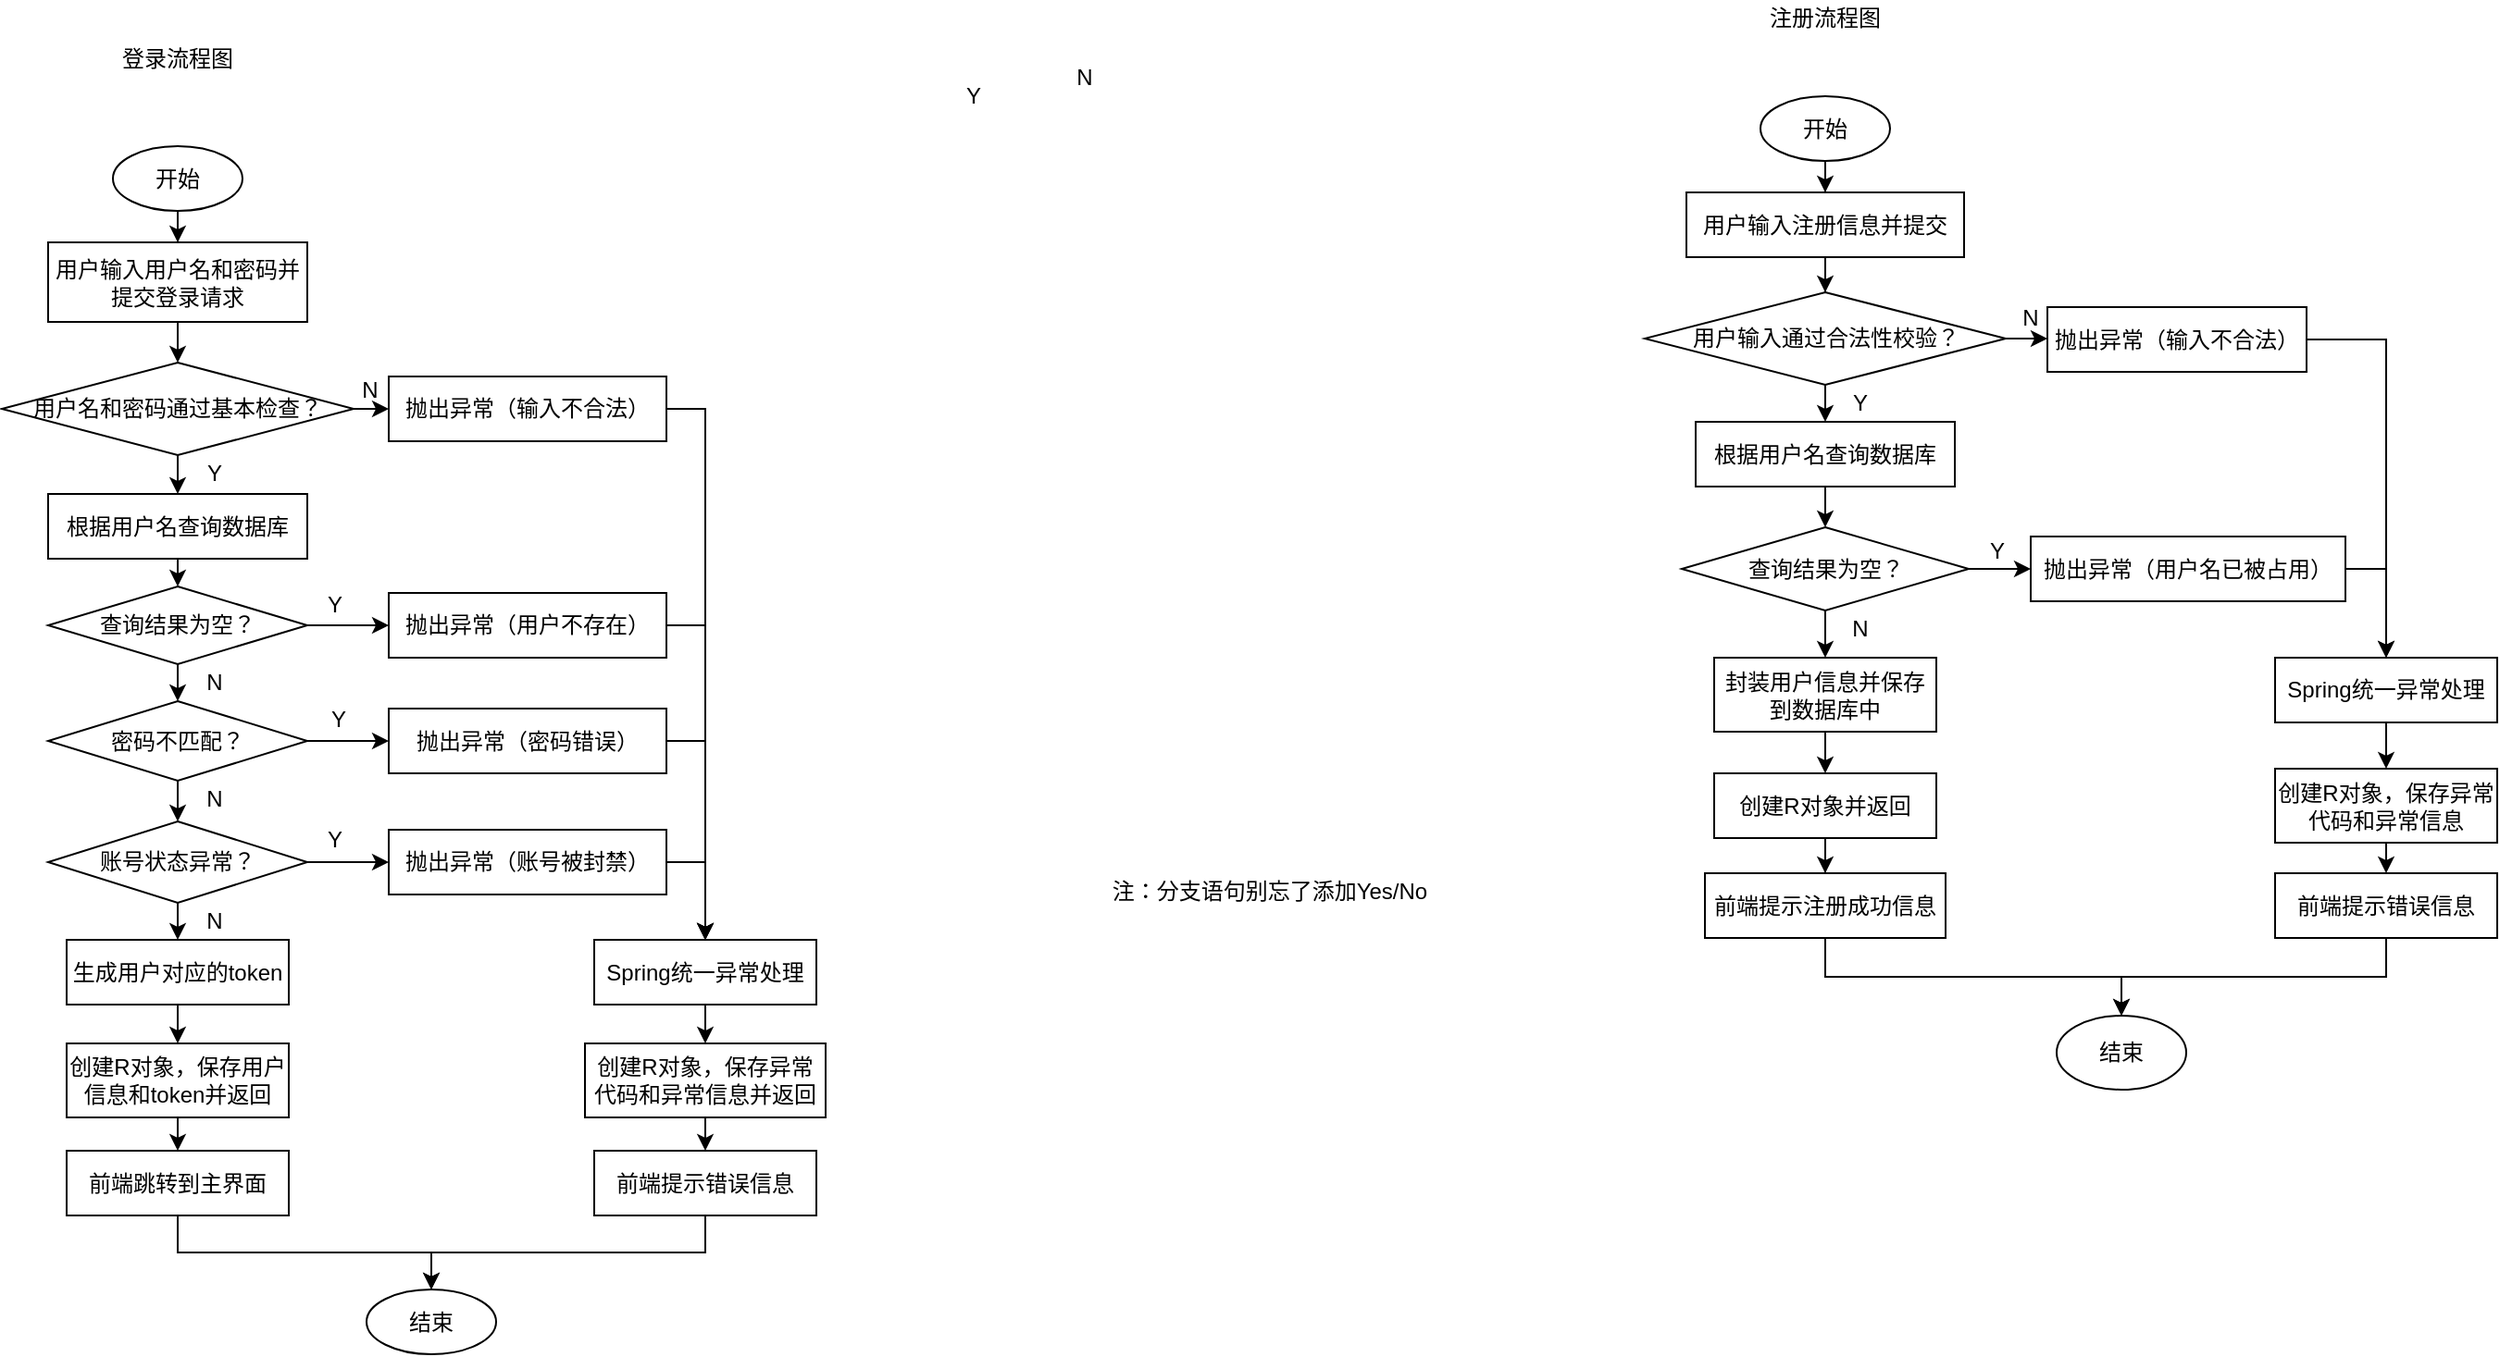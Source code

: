 <mxfile version="14.7.6" type="github" pages="11">
  <diagram id="C5RBs43oDa-KdzZeNtuy" name="登录模块">
    <mxGraphModel dx="1422" dy="1936" grid="0" gridSize="10" guides="1" tooltips="1" connect="1" arrows="1" fold="1" page="1" pageScale="1" pageWidth="827" pageHeight="1169" math="0" shadow="0">
      <root>
        <mxCell id="WIyWlLk6GJQsqaUBKTNV-0" />
        <mxCell id="WIyWlLk6GJQsqaUBKTNV-1" parent="WIyWlLk6GJQsqaUBKTNV-0" />
        <mxCell id="QUI-N5eF8f6HNAPBecna-3" style="edgeStyle=orthogonalEdgeStyle;rounded=0;orthogonalLoop=1;jettySize=auto;html=1;exitX=0.5;exitY=1;exitDx=0;exitDy=0;" parent="WIyWlLk6GJQsqaUBKTNV-1" source="QUI-N5eF8f6HNAPBecna-0" target="QUI-N5eF8f6HNAPBecna-2" edge="1">
          <mxGeometry relative="1" as="geometry" />
        </mxCell>
        <mxCell id="QUI-N5eF8f6HNAPBecna-0" value="开始" style="ellipse;whiteSpace=wrap;html=1;" parent="WIyWlLk6GJQsqaUBKTNV-1" vertex="1">
          <mxGeometry x="80" y="-1043" width="70" height="35" as="geometry" />
        </mxCell>
        <mxCell id="QUI-N5eF8f6HNAPBecna-40" style="edgeStyle=orthogonalEdgeStyle;rounded=0;orthogonalLoop=1;jettySize=auto;html=1;exitX=0.5;exitY=1;exitDx=0;exitDy=0;entryX=0.5;entryY=0;entryDx=0;entryDy=0;" parent="WIyWlLk6GJQsqaUBKTNV-1" source="QUI-N5eF8f6HNAPBecna-2" target="QUI-N5eF8f6HNAPBecna-39" edge="1">
          <mxGeometry relative="1" as="geometry" />
        </mxCell>
        <mxCell id="QUI-N5eF8f6HNAPBecna-2" value="用户输入用户名和密码并提交登录请求" style="rounded=0;whiteSpace=wrap;html=1;" parent="WIyWlLk6GJQsqaUBKTNV-1" vertex="1">
          <mxGeometry x="45" y="-991" width="140" height="43" as="geometry" />
        </mxCell>
        <mxCell id="QUI-N5eF8f6HNAPBecna-43" style="edgeStyle=orthogonalEdgeStyle;rounded=0;orthogonalLoop=1;jettySize=auto;html=1;exitX=1;exitY=0.5;exitDx=0;exitDy=0;" parent="WIyWlLk6GJQsqaUBKTNV-1" source="QUI-N5eF8f6HNAPBecna-4" target="QUI-N5eF8f6HNAPBecna-21" edge="1">
          <mxGeometry relative="1" as="geometry" />
        </mxCell>
        <mxCell id="QUI-N5eF8f6HNAPBecna-4" value="抛出异常（输入不合法）" style="rounded=0;whiteSpace=wrap;html=1;" parent="WIyWlLk6GJQsqaUBKTNV-1" vertex="1">
          <mxGeometry x="229" y="-918.5" width="150" height="35" as="geometry" />
        </mxCell>
        <mxCell id="QUI-N5eF8f6HNAPBecna-15" style="edgeStyle=orthogonalEdgeStyle;rounded=0;orthogonalLoop=1;jettySize=auto;html=1;exitX=0.5;exitY=1;exitDx=0;exitDy=0;entryX=0.5;entryY=0;entryDx=0;entryDy=0;" parent="WIyWlLk6GJQsqaUBKTNV-1" source="QUI-N5eF8f6HNAPBecna-6" target="QUI-N5eF8f6HNAPBecna-7" edge="1">
          <mxGeometry relative="1" as="geometry" />
        </mxCell>
        <mxCell id="QUI-N5eF8f6HNAPBecna-6" value="根据用户名查询数据库" style="rounded=0;whiteSpace=wrap;html=1;" parent="WIyWlLk6GJQsqaUBKTNV-1" vertex="1">
          <mxGeometry x="45" y="-855" width="140" height="35" as="geometry" />
        </mxCell>
        <mxCell id="QUI-N5eF8f6HNAPBecna-16" style="edgeStyle=orthogonalEdgeStyle;rounded=0;orthogonalLoop=1;jettySize=auto;html=1;exitX=0.5;exitY=1;exitDx=0;exitDy=0;entryX=0.5;entryY=0;entryDx=0;entryDy=0;" parent="WIyWlLk6GJQsqaUBKTNV-1" source="QUI-N5eF8f6HNAPBecna-7" target="QUI-N5eF8f6HNAPBecna-12" edge="1">
          <mxGeometry relative="1" as="geometry" />
        </mxCell>
        <mxCell id="QUI-N5eF8f6HNAPBecna-18" style="edgeStyle=orthogonalEdgeStyle;rounded=0;orthogonalLoop=1;jettySize=auto;html=1;exitX=1;exitY=0.5;exitDx=0;exitDy=0;" parent="WIyWlLk6GJQsqaUBKTNV-1" source="QUI-N5eF8f6HNAPBecna-7" target="QUI-N5eF8f6HNAPBecna-8" edge="1">
          <mxGeometry relative="1" as="geometry" />
        </mxCell>
        <mxCell id="QUI-N5eF8f6HNAPBecna-7" value="查询结果为空？" style="rhombus;whiteSpace=wrap;html=1;" parent="WIyWlLk6GJQsqaUBKTNV-1" vertex="1">
          <mxGeometry x="45" y="-805" width="140" height="42" as="geometry" />
        </mxCell>
        <mxCell id="QUI-N5eF8f6HNAPBecna-28" style="edgeStyle=orthogonalEdgeStyle;rounded=0;orthogonalLoop=1;jettySize=auto;html=1;exitX=1;exitY=0.5;exitDx=0;exitDy=0;" parent="WIyWlLk6GJQsqaUBKTNV-1" source="QUI-N5eF8f6HNAPBecna-8" target="QUI-N5eF8f6HNAPBecna-21" edge="1">
          <mxGeometry relative="1" as="geometry" />
        </mxCell>
        <mxCell id="QUI-N5eF8f6HNAPBecna-8" value="抛出异常（用户不存在）" style="rounded=0;whiteSpace=wrap;html=1;" parent="WIyWlLk6GJQsqaUBKTNV-1" vertex="1">
          <mxGeometry x="229" y="-801.5" width="150" height="35" as="geometry" />
        </mxCell>
        <mxCell id="QUI-N5eF8f6HNAPBecna-29" style="edgeStyle=orthogonalEdgeStyle;rounded=0;orthogonalLoop=1;jettySize=auto;html=1;exitX=1;exitY=0.5;exitDx=0;exitDy=0;" parent="WIyWlLk6GJQsqaUBKTNV-1" source="QUI-N5eF8f6HNAPBecna-9" target="QUI-N5eF8f6HNAPBecna-21" edge="1">
          <mxGeometry relative="1" as="geometry" />
        </mxCell>
        <mxCell id="QUI-N5eF8f6HNAPBecna-9" value="抛出异常（密码错误）" style="rounded=0;whiteSpace=wrap;html=1;" parent="WIyWlLk6GJQsqaUBKTNV-1" vertex="1">
          <mxGeometry x="229" y="-739" width="150" height="35" as="geometry" />
        </mxCell>
        <mxCell id="QUI-N5eF8f6HNAPBecna-30" style="edgeStyle=orthogonalEdgeStyle;rounded=0;orthogonalLoop=1;jettySize=auto;html=1;exitX=1;exitY=0.5;exitDx=0;exitDy=0;" parent="WIyWlLk6GJQsqaUBKTNV-1" source="QUI-N5eF8f6HNAPBecna-10" target="QUI-N5eF8f6HNAPBecna-21" edge="1">
          <mxGeometry relative="1" as="geometry" />
        </mxCell>
        <mxCell id="QUI-N5eF8f6HNAPBecna-10" value="抛出异常（账号被封禁）" style="rounded=0;whiteSpace=wrap;html=1;" parent="WIyWlLk6GJQsqaUBKTNV-1" vertex="1">
          <mxGeometry x="229" y="-673.5" width="150" height="35" as="geometry" />
        </mxCell>
        <mxCell id="QUI-N5eF8f6HNAPBecna-17" style="edgeStyle=orthogonalEdgeStyle;rounded=0;orthogonalLoop=1;jettySize=auto;html=1;exitX=0.5;exitY=1;exitDx=0;exitDy=0;entryX=0.5;entryY=0;entryDx=0;entryDy=0;" parent="WIyWlLk6GJQsqaUBKTNV-1" source="QUI-N5eF8f6HNAPBecna-12" target="QUI-N5eF8f6HNAPBecna-14" edge="1">
          <mxGeometry relative="1" as="geometry" />
        </mxCell>
        <mxCell id="QUI-N5eF8f6HNAPBecna-19" style="edgeStyle=orthogonalEdgeStyle;rounded=0;orthogonalLoop=1;jettySize=auto;html=1;exitX=1;exitY=0.5;exitDx=0;exitDy=0;entryX=0;entryY=0.5;entryDx=0;entryDy=0;" parent="WIyWlLk6GJQsqaUBKTNV-1" source="QUI-N5eF8f6HNAPBecna-12" target="QUI-N5eF8f6HNAPBecna-9" edge="1">
          <mxGeometry relative="1" as="geometry" />
        </mxCell>
        <mxCell id="QUI-N5eF8f6HNAPBecna-12" value="密码不匹配？" style="rhombus;whiteSpace=wrap;html=1;" parent="WIyWlLk6GJQsqaUBKTNV-1" vertex="1">
          <mxGeometry x="45" y="-743" width="140" height="43" as="geometry" />
        </mxCell>
        <mxCell id="QUI-N5eF8f6HNAPBecna-20" style="edgeStyle=orthogonalEdgeStyle;rounded=0;orthogonalLoop=1;jettySize=auto;html=1;exitX=1;exitY=0.5;exitDx=0;exitDy=0;entryX=0;entryY=0.5;entryDx=0;entryDy=0;" parent="WIyWlLk6GJQsqaUBKTNV-1" source="QUI-N5eF8f6HNAPBecna-14" target="QUI-N5eF8f6HNAPBecna-10" edge="1">
          <mxGeometry relative="1" as="geometry" />
        </mxCell>
        <mxCell id="QUI-N5eF8f6HNAPBecna-22" style="edgeStyle=orthogonalEdgeStyle;rounded=0;orthogonalLoop=1;jettySize=auto;html=1;exitX=0.5;exitY=1;exitDx=0;exitDy=0;entryX=0.5;entryY=0;entryDx=0;entryDy=0;" parent="WIyWlLk6GJQsqaUBKTNV-1" source="QUI-N5eF8f6HNAPBecna-14" target="QUI-N5eF8f6HNAPBecna-23" edge="1">
          <mxGeometry relative="1" as="geometry">
            <mxPoint x="115" y="-450" as="targetPoint" />
          </mxGeometry>
        </mxCell>
        <mxCell id="QUI-N5eF8f6HNAPBecna-14" value="账号状态异常？" style="rhombus;whiteSpace=wrap;html=1;" parent="WIyWlLk6GJQsqaUBKTNV-1" vertex="1">
          <mxGeometry x="45" y="-678" width="140" height="44" as="geometry" />
        </mxCell>
        <mxCell id="QUI-N5eF8f6HNAPBecna-27" style="edgeStyle=orthogonalEdgeStyle;rounded=0;orthogonalLoop=1;jettySize=auto;html=1;exitX=0.5;exitY=1;exitDx=0;exitDy=0;" parent="WIyWlLk6GJQsqaUBKTNV-1" source="QUI-N5eF8f6HNAPBecna-21" target="QUI-N5eF8f6HNAPBecna-25" edge="1">
          <mxGeometry relative="1" as="geometry" />
        </mxCell>
        <mxCell id="QUI-N5eF8f6HNAPBecna-21" value="Spring统一异常处理" style="rounded=0;whiteSpace=wrap;html=1;" parent="WIyWlLk6GJQsqaUBKTNV-1" vertex="1">
          <mxGeometry x="340" y="-614" width="120" height="35" as="geometry" />
        </mxCell>
        <mxCell id="QUI-N5eF8f6HNAPBecna-26" style="edgeStyle=orthogonalEdgeStyle;rounded=0;orthogonalLoop=1;jettySize=auto;html=1;exitX=0.5;exitY=1;exitDx=0;exitDy=0;entryX=0.5;entryY=0;entryDx=0;entryDy=0;" parent="WIyWlLk6GJQsqaUBKTNV-1" source="QUI-N5eF8f6HNAPBecna-23" target="QUI-N5eF8f6HNAPBecna-24" edge="1">
          <mxGeometry relative="1" as="geometry" />
        </mxCell>
        <mxCell id="QUI-N5eF8f6HNAPBecna-23" value="生成用户对应的token" style="rounded=0;whiteSpace=wrap;html=1;" parent="WIyWlLk6GJQsqaUBKTNV-1" vertex="1">
          <mxGeometry x="55" y="-614" width="120" height="35" as="geometry" />
        </mxCell>
        <mxCell id="QUI-N5eF8f6HNAPBecna-35" style="edgeStyle=orthogonalEdgeStyle;rounded=0;orthogonalLoop=1;jettySize=auto;html=1;exitX=0.5;exitY=1;exitDx=0;exitDy=0;entryX=0.5;entryY=0;entryDx=0;entryDy=0;" parent="WIyWlLk6GJQsqaUBKTNV-1" source="QUI-N5eF8f6HNAPBecna-24" target="QUI-N5eF8f6HNAPBecna-33" edge="1">
          <mxGeometry relative="1" as="geometry" />
        </mxCell>
        <mxCell id="QUI-N5eF8f6HNAPBecna-24" value="创建R对象，保存用户信息和token并返回" style="rounded=0;whiteSpace=wrap;html=1;" parent="WIyWlLk6GJQsqaUBKTNV-1" vertex="1">
          <mxGeometry x="55" y="-558" width="120" height="40" as="geometry" />
        </mxCell>
        <mxCell id="QUI-N5eF8f6HNAPBecna-36" style="edgeStyle=orthogonalEdgeStyle;rounded=0;orthogonalLoop=1;jettySize=auto;html=1;exitX=0.5;exitY=1;exitDx=0;exitDy=0;entryX=0.5;entryY=0;entryDx=0;entryDy=0;" parent="WIyWlLk6GJQsqaUBKTNV-1" source="QUI-N5eF8f6HNAPBecna-25" target="QUI-N5eF8f6HNAPBecna-32" edge="1">
          <mxGeometry relative="1" as="geometry" />
        </mxCell>
        <mxCell id="QUI-N5eF8f6HNAPBecna-25" value="创建R对象，保存异常代码和异常信息并返回" style="rounded=0;whiteSpace=wrap;html=1;" parent="WIyWlLk6GJQsqaUBKTNV-1" vertex="1">
          <mxGeometry x="335" y="-558" width="130" height="40" as="geometry" />
        </mxCell>
        <mxCell id="QUI-N5eF8f6HNAPBecna-31" value="结束" style="ellipse;whiteSpace=wrap;html=1;" parent="WIyWlLk6GJQsqaUBKTNV-1" vertex="1">
          <mxGeometry x="217" y="-425" width="70" height="35" as="geometry" />
        </mxCell>
        <mxCell id="QUI-N5eF8f6HNAPBecna-37" style="edgeStyle=orthogonalEdgeStyle;rounded=0;orthogonalLoop=1;jettySize=auto;html=1;exitX=0.5;exitY=1;exitDx=0;exitDy=0;entryX=0.5;entryY=0;entryDx=0;entryDy=0;" parent="WIyWlLk6GJQsqaUBKTNV-1" source="QUI-N5eF8f6HNAPBecna-32" target="QUI-N5eF8f6HNAPBecna-31" edge="1">
          <mxGeometry relative="1" as="geometry" />
        </mxCell>
        <mxCell id="QUI-N5eF8f6HNAPBecna-32" value="前端提示错误信息" style="rounded=0;whiteSpace=wrap;html=1;" parent="WIyWlLk6GJQsqaUBKTNV-1" vertex="1">
          <mxGeometry x="340" y="-500" width="120" height="35" as="geometry" />
        </mxCell>
        <mxCell id="QUI-N5eF8f6HNAPBecna-38" style="edgeStyle=orthogonalEdgeStyle;rounded=0;orthogonalLoop=1;jettySize=auto;html=1;exitX=0.5;exitY=1;exitDx=0;exitDy=0;entryX=0.5;entryY=0;entryDx=0;entryDy=0;" parent="WIyWlLk6GJQsqaUBKTNV-1" source="QUI-N5eF8f6HNAPBecna-33" target="QUI-N5eF8f6HNAPBecna-31" edge="1">
          <mxGeometry relative="1" as="geometry" />
        </mxCell>
        <mxCell id="QUI-N5eF8f6HNAPBecna-33" value="前端跳转到主界面" style="rounded=0;whiteSpace=wrap;html=1;" parent="WIyWlLk6GJQsqaUBKTNV-1" vertex="1">
          <mxGeometry x="55" y="-500" width="120" height="35" as="geometry" />
        </mxCell>
        <mxCell id="QUI-N5eF8f6HNAPBecna-41" style="edgeStyle=orthogonalEdgeStyle;rounded=0;orthogonalLoop=1;jettySize=auto;html=1;exitX=0.5;exitY=1;exitDx=0;exitDy=0;" parent="WIyWlLk6GJQsqaUBKTNV-1" source="QUI-N5eF8f6HNAPBecna-39" target="QUI-N5eF8f6HNAPBecna-6" edge="1">
          <mxGeometry relative="1" as="geometry" />
        </mxCell>
        <mxCell id="QUI-N5eF8f6HNAPBecna-42" style="edgeStyle=orthogonalEdgeStyle;rounded=0;orthogonalLoop=1;jettySize=auto;html=1;exitX=1;exitY=0.5;exitDx=0;exitDy=0;entryX=0;entryY=0.5;entryDx=0;entryDy=0;" parent="WIyWlLk6GJQsqaUBKTNV-1" source="QUI-N5eF8f6HNAPBecna-39" target="QUI-N5eF8f6HNAPBecna-4" edge="1">
          <mxGeometry relative="1" as="geometry" />
        </mxCell>
        <mxCell id="QUI-N5eF8f6HNAPBecna-39" value="用户名和密码通过基本检查？" style="rhombus;whiteSpace=wrap;html=1;" parent="WIyWlLk6GJQsqaUBKTNV-1" vertex="1">
          <mxGeometry x="20" y="-926" width="190" height="50" as="geometry" />
        </mxCell>
        <mxCell id="CYj3xpCkGJ6x5NtMmiOd-0" value="登录流程图" style="text;html=1;strokeColor=none;fillColor=none;align=center;verticalAlign=middle;whiteSpace=wrap;rounded=0;" parent="WIyWlLk6GJQsqaUBKTNV-1" vertex="1">
          <mxGeometry x="40" y="-1100" width="150" height="20" as="geometry" />
        </mxCell>
        <mxCell id="CYj3xpCkGJ6x5NtMmiOd-1" value="注册流程图" style="text;html=1;strokeColor=none;fillColor=none;align=center;verticalAlign=middle;whiteSpace=wrap;rounded=0;" parent="WIyWlLk6GJQsqaUBKTNV-1" vertex="1">
          <mxGeometry x="885" y="-1122" width="240" height="20" as="geometry" />
        </mxCell>
        <mxCell id="Ed5RoH9U2TSiE8j-DBK--11" style="edgeStyle=orthogonalEdgeStyle;rounded=0;orthogonalLoop=1;jettySize=auto;html=1;exitX=0.5;exitY=1;exitDx=0;exitDy=0;" parent="WIyWlLk6GJQsqaUBKTNV-1" source="CYj3xpCkGJ6x5NtMmiOd-2" target="CYj3xpCkGJ6x5NtMmiOd-3" edge="1">
          <mxGeometry relative="1" as="geometry" />
        </mxCell>
        <mxCell id="CYj3xpCkGJ6x5NtMmiOd-2" value="开始" style="ellipse;whiteSpace=wrap;html=1;" parent="WIyWlLk6GJQsqaUBKTNV-1" vertex="1">
          <mxGeometry x="970" y="-1070" width="70" height="35" as="geometry" />
        </mxCell>
        <mxCell id="CYj3xpCkGJ6x5NtMmiOd-8" style="edgeStyle=orthogonalEdgeStyle;rounded=0;orthogonalLoop=1;jettySize=auto;html=1;exitX=0.5;exitY=1;exitDx=0;exitDy=0;" parent="WIyWlLk6GJQsqaUBKTNV-1" source="CYj3xpCkGJ6x5NtMmiOd-3" target="CYj3xpCkGJ6x5NtMmiOd-5" edge="1">
          <mxGeometry relative="1" as="geometry" />
        </mxCell>
        <mxCell id="CYj3xpCkGJ6x5NtMmiOd-3" value="用户输入注册信息并提交" style="rounded=0;whiteSpace=wrap;html=1;" parent="WIyWlLk6GJQsqaUBKTNV-1" vertex="1">
          <mxGeometry x="930" y="-1018" width="150" height="35" as="geometry" />
        </mxCell>
        <mxCell id="Ed5RoH9U2TSiE8j-DBK--0" style="edgeStyle=orthogonalEdgeStyle;rounded=0;orthogonalLoop=1;jettySize=auto;html=1;exitX=0.5;exitY=1;exitDx=0;exitDy=0;entryX=0.5;entryY=0;entryDx=0;entryDy=0;" parent="WIyWlLk6GJQsqaUBKTNV-1" source="CYj3xpCkGJ6x5NtMmiOd-4" target="CYj3xpCkGJ6x5NtMmiOd-17" edge="1">
          <mxGeometry relative="1" as="geometry" />
        </mxCell>
        <mxCell id="CYj3xpCkGJ6x5NtMmiOd-4" value="根据用户名查询数据库" style="rounded=0;whiteSpace=wrap;html=1;" parent="WIyWlLk6GJQsqaUBKTNV-1" vertex="1">
          <mxGeometry x="935" y="-894" width="140" height="35" as="geometry" />
        </mxCell>
        <mxCell id="CYj3xpCkGJ6x5NtMmiOd-12" style="edgeStyle=orthogonalEdgeStyle;rounded=0;orthogonalLoop=1;jettySize=auto;html=1;exitX=0.5;exitY=1;exitDx=0;exitDy=0;entryX=0.5;entryY=0;entryDx=0;entryDy=0;" parent="WIyWlLk6GJQsqaUBKTNV-1" source="CYj3xpCkGJ6x5NtMmiOd-5" target="CYj3xpCkGJ6x5NtMmiOd-4" edge="1">
          <mxGeometry relative="1" as="geometry" />
        </mxCell>
        <mxCell id="CYj3xpCkGJ6x5NtMmiOd-13" style="edgeStyle=orthogonalEdgeStyle;rounded=0;orthogonalLoop=1;jettySize=auto;html=1;exitX=1;exitY=0.5;exitDx=0;exitDy=0;entryX=0;entryY=0.5;entryDx=0;entryDy=0;" parent="WIyWlLk6GJQsqaUBKTNV-1" source="CYj3xpCkGJ6x5NtMmiOd-5" target="CYj3xpCkGJ6x5NtMmiOd-16" edge="1">
          <mxGeometry relative="1" as="geometry">
            <mxPoint x="1205" y="-812" as="targetPoint" />
          </mxGeometry>
        </mxCell>
        <mxCell id="CYj3xpCkGJ6x5NtMmiOd-5" value="用户输入通过合法性校验？" style="rhombus;whiteSpace=wrap;html=1;" parent="WIyWlLk6GJQsqaUBKTNV-1" vertex="1">
          <mxGeometry x="907.5" y="-964" width="195" height="50" as="geometry" />
        </mxCell>
        <mxCell id="CYj3xpCkGJ6x5NtMmiOd-6" value="注：分支语句别忘了添加Yes/No&lt;br&gt;" style="text;html=1;strokeColor=none;fillColor=none;align=center;verticalAlign=middle;whiteSpace=wrap;rounded=0;" parent="WIyWlLk6GJQsqaUBKTNV-1" vertex="1">
          <mxGeometry x="600" y="-650" width="210" height="20" as="geometry" />
        </mxCell>
        <mxCell id="CYj3xpCkGJ6x5NtMmiOd-14" style="edgeStyle=orthogonalEdgeStyle;rounded=0;orthogonalLoop=1;jettySize=auto;html=1;exitX=0.5;exitY=1;exitDx=0;exitDy=0;" parent="WIyWlLk6GJQsqaUBKTNV-1" source="CYj3xpCkGJ6x5NtMmiOd-9" target="CYj3xpCkGJ6x5NtMmiOd-10" edge="1">
          <mxGeometry relative="1" as="geometry" />
        </mxCell>
        <mxCell id="CYj3xpCkGJ6x5NtMmiOd-9" value="Spring统一异常处理" style="rounded=0;whiteSpace=wrap;html=1;" parent="WIyWlLk6GJQsqaUBKTNV-1" vertex="1">
          <mxGeometry x="1248" y="-766.5" width="120" height="35" as="geometry" />
        </mxCell>
        <mxCell id="CYj3xpCkGJ6x5NtMmiOd-15" style="edgeStyle=orthogonalEdgeStyle;rounded=0;orthogonalLoop=1;jettySize=auto;html=1;exitX=0.5;exitY=1;exitDx=0;exitDy=0;entryX=0.5;entryY=0;entryDx=0;entryDy=0;" parent="WIyWlLk6GJQsqaUBKTNV-1" source="CYj3xpCkGJ6x5NtMmiOd-10" target="CYj3xpCkGJ6x5NtMmiOd-11" edge="1">
          <mxGeometry relative="1" as="geometry" />
        </mxCell>
        <mxCell id="CYj3xpCkGJ6x5NtMmiOd-10" value="创建R对象，保存异常代码和异常信息" style="rounded=0;whiteSpace=wrap;html=1;" parent="WIyWlLk6GJQsqaUBKTNV-1" vertex="1">
          <mxGeometry x="1248" y="-706.5" width="120" height="40" as="geometry" />
        </mxCell>
        <mxCell id="Ed5RoH9U2TSiE8j-DBK--10" style="edgeStyle=orthogonalEdgeStyle;rounded=0;orthogonalLoop=1;jettySize=auto;html=1;entryX=0.5;entryY=0;entryDx=0;entryDy=0;exitX=0.5;exitY=1;exitDx=0;exitDy=0;" parent="WIyWlLk6GJQsqaUBKTNV-1" source="CYj3xpCkGJ6x5NtMmiOd-11" target="Ed5RoH9U2TSiE8j-DBK--8" edge="1">
          <mxGeometry relative="1" as="geometry" />
        </mxCell>
        <mxCell id="CYj3xpCkGJ6x5NtMmiOd-11" value="前端提示错误信息" style="rounded=0;whiteSpace=wrap;html=1;" parent="WIyWlLk6GJQsqaUBKTNV-1" vertex="1">
          <mxGeometry x="1248" y="-650" width="120" height="35" as="geometry" />
        </mxCell>
        <mxCell id="Ed5RoH9U2TSiE8j-DBK--2" style="edgeStyle=orthogonalEdgeStyle;rounded=0;orthogonalLoop=1;jettySize=auto;html=1;exitX=1;exitY=0.5;exitDx=0;exitDy=0;" parent="WIyWlLk6GJQsqaUBKTNV-1" source="CYj3xpCkGJ6x5NtMmiOd-16" target="CYj3xpCkGJ6x5NtMmiOd-9" edge="1">
          <mxGeometry relative="1" as="geometry" />
        </mxCell>
        <mxCell id="CYj3xpCkGJ6x5NtMmiOd-16" value="抛出异常（输入不合法）" style="rounded=0;whiteSpace=wrap;html=1;" parent="WIyWlLk6GJQsqaUBKTNV-1" vertex="1">
          <mxGeometry x="1125" y="-956" width="140" height="35" as="geometry" />
        </mxCell>
        <mxCell id="CYj3xpCkGJ6x5NtMmiOd-20" style="edgeStyle=orthogonalEdgeStyle;rounded=0;orthogonalLoop=1;jettySize=auto;html=1;exitX=0.5;exitY=1;exitDx=0;exitDy=0;" parent="WIyWlLk6GJQsqaUBKTNV-1" source="CYj3xpCkGJ6x5NtMmiOd-17" target="CYj3xpCkGJ6x5NtMmiOd-19" edge="1">
          <mxGeometry relative="1" as="geometry" />
        </mxCell>
        <mxCell id="Ed5RoH9U2TSiE8j-DBK--1" style="edgeStyle=orthogonalEdgeStyle;rounded=0;orthogonalLoop=1;jettySize=auto;html=1;exitX=1;exitY=0.5;exitDx=0;exitDy=0;entryX=0;entryY=0.5;entryDx=0;entryDy=0;" parent="WIyWlLk6GJQsqaUBKTNV-1" source="CYj3xpCkGJ6x5NtMmiOd-17" target="CYj3xpCkGJ6x5NtMmiOd-18" edge="1">
          <mxGeometry relative="1" as="geometry" />
        </mxCell>
        <mxCell id="CYj3xpCkGJ6x5NtMmiOd-17" value="查询结果为空？" style="rhombus;whiteSpace=wrap;html=1;" parent="WIyWlLk6GJQsqaUBKTNV-1" vertex="1">
          <mxGeometry x="927.5" y="-837" width="155" height="45" as="geometry" />
        </mxCell>
        <mxCell id="KWudSxTrO7HuiywsE-iV-15" style="edgeStyle=orthogonalEdgeStyle;rounded=0;orthogonalLoop=1;jettySize=auto;html=1;exitX=1;exitY=0.5;exitDx=0;exitDy=0;endArrow=classic;endFill=1;entryX=0.5;entryY=0;entryDx=0;entryDy=0;" edge="1" parent="WIyWlLk6GJQsqaUBKTNV-1" source="CYj3xpCkGJ6x5NtMmiOd-18" target="CYj3xpCkGJ6x5NtMmiOd-9">
          <mxGeometry relative="1" as="geometry">
            <mxPoint x="1428" y="-855.5" as="targetPoint" />
          </mxGeometry>
        </mxCell>
        <mxCell id="CYj3xpCkGJ6x5NtMmiOd-18" value="抛出异常（用户名已被占用）" style="rounded=0;whiteSpace=wrap;html=1;" parent="WIyWlLk6GJQsqaUBKTNV-1" vertex="1">
          <mxGeometry x="1116" y="-832" width="170" height="35" as="geometry" />
        </mxCell>
        <mxCell id="Ed5RoH9U2TSiE8j-DBK--4" style="edgeStyle=orthogonalEdgeStyle;rounded=0;orthogonalLoop=1;jettySize=auto;html=1;exitX=0.5;exitY=1;exitDx=0;exitDy=0;entryX=0.5;entryY=0;entryDx=0;entryDy=0;" parent="WIyWlLk6GJQsqaUBKTNV-1" source="CYj3xpCkGJ6x5NtMmiOd-19" target="CYj3xpCkGJ6x5NtMmiOd-21" edge="1">
          <mxGeometry relative="1" as="geometry" />
        </mxCell>
        <mxCell id="CYj3xpCkGJ6x5NtMmiOd-19" value="封装用户信息并保存到数据库中" style="rounded=0;whiteSpace=wrap;html=1;" parent="WIyWlLk6GJQsqaUBKTNV-1" vertex="1">
          <mxGeometry x="945" y="-766.5" width="120" height="40" as="geometry" />
        </mxCell>
        <mxCell id="Ed5RoH9U2TSiE8j-DBK--6" style="edgeStyle=orthogonalEdgeStyle;rounded=0;orthogonalLoop=1;jettySize=auto;html=1;exitX=0.5;exitY=1;exitDx=0;exitDy=0;" parent="WIyWlLk6GJQsqaUBKTNV-1" source="CYj3xpCkGJ6x5NtMmiOd-21" target="Ed5RoH9U2TSiE8j-DBK--5" edge="1">
          <mxGeometry relative="1" as="geometry" />
        </mxCell>
        <mxCell id="CYj3xpCkGJ6x5NtMmiOd-21" value="创建R对象并返回" style="rounded=0;whiteSpace=wrap;html=1;" parent="WIyWlLk6GJQsqaUBKTNV-1" vertex="1">
          <mxGeometry x="945" y="-704" width="120" height="35" as="geometry" />
        </mxCell>
        <mxCell id="Ed5RoH9U2TSiE8j-DBK--9" style="edgeStyle=orthogonalEdgeStyle;rounded=0;orthogonalLoop=1;jettySize=auto;html=1;exitX=0.5;exitY=1;exitDx=0;exitDy=0;entryX=0.5;entryY=0;entryDx=0;entryDy=0;" parent="WIyWlLk6GJQsqaUBKTNV-1" source="Ed5RoH9U2TSiE8j-DBK--5" target="Ed5RoH9U2TSiE8j-DBK--8" edge="1">
          <mxGeometry relative="1" as="geometry" />
        </mxCell>
        <mxCell id="Ed5RoH9U2TSiE8j-DBK--5" value="前端提示注册成功信息" style="rounded=0;whiteSpace=wrap;html=1;" parent="WIyWlLk6GJQsqaUBKTNV-1" vertex="1">
          <mxGeometry x="940" y="-650" width="130" height="35" as="geometry" />
        </mxCell>
        <mxCell id="Ed5RoH9U2TSiE8j-DBK--8" value="结束" style="ellipse;whiteSpace=wrap;html=1;" parent="WIyWlLk6GJQsqaUBKTNV-1" vertex="1">
          <mxGeometry x="1130" y="-573" width="70" height="40" as="geometry" />
        </mxCell>
        <mxCell id="KWudSxTrO7HuiywsE-iV-0" value="Y" style="text;html=1;strokeColor=none;fillColor=none;align=center;verticalAlign=middle;whiteSpace=wrap;rounded=0;" vertex="1" parent="WIyWlLk6GJQsqaUBKTNV-1">
          <mxGeometry x="525" y="-1080" width="40" height="20" as="geometry" />
        </mxCell>
        <mxCell id="KWudSxTrO7HuiywsE-iV-1" value="Y" style="text;html=1;strokeColor=none;fillColor=none;align=center;verticalAlign=middle;whiteSpace=wrap;rounded=0;" vertex="1" parent="WIyWlLk6GJQsqaUBKTNV-1">
          <mxGeometry x="1078" y="-834" width="40" height="20" as="geometry" />
        </mxCell>
        <mxCell id="KWudSxTrO7HuiywsE-iV-2" value="Y" style="text;html=1;strokeColor=none;fillColor=none;align=center;verticalAlign=middle;whiteSpace=wrap;rounded=0;" vertex="1" parent="WIyWlLk6GJQsqaUBKTNV-1">
          <mxGeometry x="1004" y="-914" width="40" height="20" as="geometry" />
        </mxCell>
        <mxCell id="KWudSxTrO7HuiywsE-iV-3" value="Y" style="text;html=1;strokeColor=none;fillColor=none;align=center;verticalAlign=middle;whiteSpace=wrap;rounded=0;" vertex="1" parent="WIyWlLk6GJQsqaUBKTNV-1">
          <mxGeometry x="180" y="-678" width="40" height="20" as="geometry" />
        </mxCell>
        <mxCell id="KWudSxTrO7HuiywsE-iV-4" value="Y" style="text;html=1;strokeColor=none;fillColor=none;align=center;verticalAlign=middle;whiteSpace=wrap;rounded=0;" vertex="1" parent="WIyWlLk6GJQsqaUBKTNV-1">
          <mxGeometry x="182" y="-743" width="40" height="20" as="geometry" />
        </mxCell>
        <mxCell id="KWudSxTrO7HuiywsE-iV-5" value="Y" style="text;html=1;strokeColor=none;fillColor=none;align=center;verticalAlign=middle;whiteSpace=wrap;rounded=0;" vertex="1" parent="WIyWlLk6GJQsqaUBKTNV-1">
          <mxGeometry x="180" y="-805" width="40" height="20" as="geometry" />
        </mxCell>
        <mxCell id="KWudSxTrO7HuiywsE-iV-6" value="Y" style="text;html=1;strokeColor=none;fillColor=none;align=center;verticalAlign=middle;whiteSpace=wrap;rounded=0;" vertex="1" parent="WIyWlLk6GJQsqaUBKTNV-1">
          <mxGeometry x="114.5" y="-876" width="40" height="20" as="geometry" />
        </mxCell>
        <mxCell id="KWudSxTrO7HuiywsE-iV-7" value="N" style="text;html=1;strokeColor=none;fillColor=none;align=center;verticalAlign=middle;whiteSpace=wrap;rounded=0;" vertex="1" parent="WIyWlLk6GJQsqaUBKTNV-1">
          <mxGeometry x="585" y="-1090" width="40" height="20" as="geometry" />
        </mxCell>
        <mxCell id="KWudSxTrO7HuiywsE-iV-8" value="N" style="text;html=1;strokeColor=none;fillColor=none;align=center;verticalAlign=middle;whiteSpace=wrap;rounded=0;" vertex="1" parent="WIyWlLk6GJQsqaUBKTNV-1">
          <mxGeometry x="1004" y="-792" width="40" height="20" as="geometry" />
        </mxCell>
        <mxCell id="KWudSxTrO7HuiywsE-iV-9" value="N" style="text;html=1;strokeColor=none;fillColor=none;align=center;verticalAlign=middle;whiteSpace=wrap;rounded=0;" vertex="1" parent="WIyWlLk6GJQsqaUBKTNV-1">
          <mxGeometry x="1096" y="-960" width="40" height="20" as="geometry" />
        </mxCell>
        <mxCell id="KWudSxTrO7HuiywsE-iV-10" value="N" style="text;html=1;strokeColor=none;fillColor=none;align=center;verticalAlign=middle;whiteSpace=wrap;rounded=0;" vertex="1" parent="WIyWlLk6GJQsqaUBKTNV-1">
          <mxGeometry x="114.5" y="-634" width="40" height="20" as="geometry" />
        </mxCell>
        <mxCell id="KWudSxTrO7HuiywsE-iV-11" value="N" style="text;html=1;strokeColor=none;fillColor=none;align=center;verticalAlign=middle;whiteSpace=wrap;rounded=0;" vertex="1" parent="WIyWlLk6GJQsqaUBKTNV-1">
          <mxGeometry x="114.5" y="-700" width="40" height="20" as="geometry" />
        </mxCell>
        <mxCell id="KWudSxTrO7HuiywsE-iV-12" value="N" style="text;html=1;strokeColor=none;fillColor=none;align=center;verticalAlign=middle;whiteSpace=wrap;rounded=0;" vertex="1" parent="WIyWlLk6GJQsqaUBKTNV-1">
          <mxGeometry x="114.5" y="-763" width="40" height="20" as="geometry" />
        </mxCell>
        <mxCell id="KWudSxTrO7HuiywsE-iV-13" value="N" style="text;html=1;strokeColor=none;fillColor=none;align=center;verticalAlign=middle;whiteSpace=wrap;rounded=0;" vertex="1" parent="WIyWlLk6GJQsqaUBKTNV-1">
          <mxGeometry x="199" y="-921" width="40" height="20" as="geometry" />
        </mxCell>
      </root>
    </mxGraphModel>
  </diagram>
  <diagram id="9TUjmnjJRPLwhQ4VOklc" name="个人中心模块">
    <mxGraphModel dx="1422" dy="767" grid="0" gridSize="10" guides="1" tooltips="1" connect="1" arrows="1" fold="1" page="1" pageScale="1" pageWidth="827" pageHeight="1169" math="0" shadow="0">
      <root>
        <mxCell id="LyaHZk4OQAlE52x0EtRU-0" />
        <mxCell id="LyaHZk4OQAlE52x0EtRU-1" parent="LyaHZk4OQAlE52x0EtRU-0" />
        <mxCell id="trkcU8IwqvhJToGU8ua4-0" value="账号安全绑定流程图" style="text;html=1;strokeColor=none;fillColor=none;align=center;verticalAlign=middle;whiteSpace=wrap;rounded=0;" parent="LyaHZk4OQAlE52x0EtRU-1" vertex="1">
          <mxGeometry x="20" y="50" width="360" height="20" as="geometry" />
        </mxCell>
        <mxCell id="trkcU8IwqvhJToGU8ua4-1" value="上传信息流程图" style="text;html=1;strokeColor=none;fillColor=none;align=center;verticalAlign=middle;whiteSpace=wrap;rounded=0;" parent="LyaHZk4OQAlE52x0EtRU-1" vertex="1">
          <mxGeometry x="655" y="40" width="420" height="20" as="geometry" />
        </mxCell>
        <mxCell id="z3mhBZE7rv9QnHxaGz6A-5" style="edgeStyle=orthogonalEdgeStyle;rounded=0;orthogonalLoop=1;jettySize=auto;html=1;exitX=0.5;exitY=1;exitDx=0;exitDy=0;entryX=0.5;entryY=0;entryDx=0;entryDy=0;" parent="LyaHZk4OQAlE52x0EtRU-1" source="z3mhBZE7rv9QnHxaGz6A-0" target="z3mhBZE7rv9QnHxaGz6A-4" edge="1">
          <mxGeometry relative="1" as="geometry" />
        </mxCell>
        <mxCell id="z3mhBZE7rv9QnHxaGz6A-0" value="开始" style="ellipse;whiteSpace=wrap;html=1;" parent="LyaHZk4OQAlE52x0EtRU-1" vertex="1">
          <mxGeometry x="165" y="80" width="70" height="40" as="geometry" />
        </mxCell>
        <mxCell id="z3mhBZE7rv9QnHxaGz6A-1" value="结束" style="ellipse;whiteSpace=wrap;html=1;" parent="LyaHZk4OQAlE52x0EtRU-1" vertex="1">
          <mxGeometry x="322" y="809" width="70" height="40" as="geometry" />
        </mxCell>
        <mxCell id="z3mhBZE7rv9QnHxaGz6A-2" value="结束" style="ellipse;whiteSpace=wrap;html=1;" parent="LyaHZk4OQAlE52x0EtRU-1" vertex="1">
          <mxGeometry x="963" y="608" width="70" height="40" as="geometry" />
        </mxCell>
        <mxCell id="z3mhBZE7rv9QnHxaGz6A-54" style="edgeStyle=orthogonalEdgeStyle;rounded=0;orthogonalLoop=1;jettySize=auto;html=1;entryX=0.5;entryY=0;entryDx=0;entryDy=0;" parent="LyaHZk4OQAlE52x0EtRU-1" source="z3mhBZE7rv9QnHxaGz6A-3" target="z3mhBZE7rv9QnHxaGz6A-44" edge="1">
          <mxGeometry relative="1" as="geometry" />
        </mxCell>
        <mxCell id="z3mhBZE7rv9QnHxaGz6A-3" value="开始" style="ellipse;whiteSpace=wrap;html=1;" parent="LyaHZk4OQAlE52x0EtRU-1" vertex="1">
          <mxGeometry x="963" y="84" width="70" height="40" as="geometry" />
        </mxCell>
        <mxCell id="z3mhBZE7rv9QnHxaGz6A-26" style="edgeStyle=orthogonalEdgeStyle;rounded=0;orthogonalLoop=1;jettySize=auto;html=1;exitX=0.5;exitY=1;exitDx=0;exitDy=0;entryX=0.5;entryY=0;entryDx=0;entryDy=0;" parent="LyaHZk4OQAlE52x0EtRU-1" source="z3mhBZE7rv9QnHxaGz6A-4" target="z3mhBZE7rv9QnHxaGz6A-6" edge="1">
          <mxGeometry relative="1" as="geometry" />
        </mxCell>
        <mxCell id="z3mhBZE7rv9QnHxaGz6A-4" value="用户提交认证内容（手机号或邮箱）" style="rounded=0;whiteSpace=wrap;html=1;" parent="LyaHZk4OQAlE52x0EtRU-1" vertex="1">
          <mxGeometry x="140" y="137" width="120" height="40" as="geometry" />
        </mxCell>
        <mxCell id="z3mhBZE7rv9QnHxaGz6A-27" style="edgeStyle=orthogonalEdgeStyle;rounded=0;orthogonalLoop=1;jettySize=auto;html=1;exitX=0.5;exitY=1;exitDx=0;exitDy=0;" parent="LyaHZk4OQAlE52x0EtRU-1" source="z3mhBZE7rv9QnHxaGz6A-6" target="z3mhBZE7rv9QnHxaGz6A-7" edge="1">
          <mxGeometry relative="1" as="geometry" />
        </mxCell>
        <mxCell id="z3mhBZE7rv9QnHxaGz6A-6" value="生成验证码并保存认证信息" style="rounded=0;whiteSpace=wrap;html=1;" parent="LyaHZk4OQAlE52x0EtRU-1" vertex="1">
          <mxGeometry x="120" y="195" width="160" height="35" as="geometry" />
        </mxCell>
        <mxCell id="z3mhBZE7rv9QnHxaGz6A-28" style="edgeStyle=orthogonalEdgeStyle;rounded=0;orthogonalLoop=1;jettySize=auto;html=1;exitX=0.5;exitY=1;exitDx=0;exitDy=0;" parent="LyaHZk4OQAlE52x0EtRU-1" source="z3mhBZE7rv9QnHxaGz6A-7" target="z3mhBZE7rv9QnHxaGz6A-8" edge="1">
          <mxGeometry relative="1" as="geometry" />
        </mxCell>
        <mxCell id="z3mhBZE7rv9QnHxaGz6A-7" value="发送验证码" style="rounded=0;whiteSpace=wrap;html=1;" parent="LyaHZk4OQAlE52x0EtRU-1" vertex="1">
          <mxGeometry x="140" y="248" width="120" height="35" as="geometry" />
        </mxCell>
        <mxCell id="z3mhBZE7rv9QnHxaGz6A-29" style="edgeStyle=orthogonalEdgeStyle;rounded=0;orthogonalLoop=1;jettySize=auto;html=1;exitX=0.5;exitY=1;exitDx=0;exitDy=0;" parent="LyaHZk4OQAlE52x0EtRU-1" source="z3mhBZE7rv9QnHxaGz6A-8" target="z3mhBZE7rv9QnHxaGz6A-9" edge="1">
          <mxGeometry relative="1" as="geometry" />
        </mxCell>
        <mxCell id="z3mhBZE7rv9QnHxaGz6A-8" value="用户填写验证码并提交所有认证信息" style="rounded=0;whiteSpace=wrap;html=1;" parent="LyaHZk4OQAlE52x0EtRU-1" vertex="1">
          <mxGeometry x="140" y="305" width="120" height="40" as="geometry" />
        </mxCell>
        <mxCell id="z3mhBZE7rv9QnHxaGz6A-30" style="edgeStyle=orthogonalEdgeStyle;rounded=0;orthogonalLoop=1;jettySize=auto;html=1;exitX=0.5;exitY=1;exitDx=0;exitDy=0;" parent="LyaHZk4OQAlE52x0EtRU-1" source="z3mhBZE7rv9QnHxaGz6A-9" target="z3mhBZE7rv9QnHxaGz6A-11" edge="1">
          <mxGeometry relative="1" as="geometry" />
        </mxCell>
        <mxCell id="z3mhBZE7rv9QnHxaGz6A-9" value="根据认证类型和用户查询数据库" style="rounded=0;whiteSpace=wrap;html=1;" parent="LyaHZk4OQAlE52x0EtRU-1" vertex="1">
          <mxGeometry x="140" y="366" width="120" height="40" as="geometry" />
        </mxCell>
        <mxCell id="z3mhBZE7rv9QnHxaGz6A-23" style="edgeStyle=orthogonalEdgeStyle;rounded=0;orthogonalLoop=1;jettySize=auto;html=1;exitX=1;exitY=0.5;exitDx=0;exitDy=0;" parent="LyaHZk4OQAlE52x0EtRU-1" source="z3mhBZE7rv9QnHxaGz6A-10" target="z3mhBZE7rv9QnHxaGz6A-12" edge="1">
          <mxGeometry relative="1" as="geometry" />
        </mxCell>
        <mxCell id="z3mhBZE7rv9QnHxaGz6A-10" value="抛出异常（认证内容不存在）" style="rounded=0;whiteSpace=wrap;html=1;" parent="LyaHZk4OQAlE52x0EtRU-1" vertex="1">
          <mxGeometry x="324" y="433" width="175" height="34" as="geometry" />
        </mxCell>
        <mxCell id="z3mhBZE7rv9QnHxaGz6A-18" style="edgeStyle=orthogonalEdgeStyle;rounded=0;orthogonalLoop=1;jettySize=auto;html=1;exitX=1;exitY=0.5;exitDx=0;exitDy=0;" parent="LyaHZk4OQAlE52x0EtRU-1" source="z3mhBZE7rv9QnHxaGz6A-11" target="z3mhBZE7rv9QnHxaGz6A-10" edge="1">
          <mxGeometry relative="1" as="geometry" />
        </mxCell>
        <mxCell id="z3mhBZE7rv9QnHxaGz6A-31" style="edgeStyle=orthogonalEdgeStyle;rounded=0;orthogonalLoop=1;jettySize=auto;html=1;exitX=0.5;exitY=1;exitDx=0;exitDy=0;" parent="LyaHZk4OQAlE52x0EtRU-1" source="z3mhBZE7rv9QnHxaGz6A-11" target="z3mhBZE7rv9QnHxaGz6A-15" edge="1">
          <mxGeometry relative="1" as="geometry" />
        </mxCell>
        <mxCell id="z3mhBZE7rv9QnHxaGz6A-11" value="查询结果为空？" style="rhombus;whiteSpace=wrap;html=1;" parent="LyaHZk4OQAlE52x0EtRU-1" vertex="1">
          <mxGeometry x="110" y="430" width="180" height="40" as="geometry" />
        </mxCell>
        <mxCell id="z3mhBZE7rv9QnHxaGz6A-40" style="edgeStyle=orthogonalEdgeStyle;rounded=0;orthogonalLoop=1;jettySize=auto;html=1;exitX=0.5;exitY=1;exitDx=0;exitDy=0;" parent="LyaHZk4OQAlE52x0EtRU-1" source="z3mhBZE7rv9QnHxaGz6A-12" target="z3mhBZE7rv9QnHxaGz6A-35" edge="1">
          <mxGeometry relative="1" as="geometry" />
        </mxCell>
        <mxCell id="z3mhBZE7rv9QnHxaGz6A-12" value="Spring统一异常处理" style="rounded=0;whiteSpace=wrap;html=1;" parent="LyaHZk4OQAlE52x0EtRU-1" vertex="1">
          <mxGeometry x="463" y="620" width="120" height="35" as="geometry" />
        </mxCell>
        <mxCell id="z3mhBZE7rv9QnHxaGz6A-24" style="edgeStyle=orthogonalEdgeStyle;rounded=0;orthogonalLoop=1;jettySize=auto;html=1;exitX=1;exitY=0.5;exitDx=0;exitDy=0;" parent="LyaHZk4OQAlE52x0EtRU-1" source="z3mhBZE7rv9QnHxaGz6A-13" target="z3mhBZE7rv9QnHxaGz6A-12" edge="1">
          <mxGeometry relative="1" as="geometry" />
        </mxCell>
        <mxCell id="z3mhBZE7rv9QnHxaGz6A-13" value="抛出异常（验证码错误）" style="rounded=0;whiteSpace=wrap;html=1;" parent="LyaHZk4OQAlE52x0EtRU-1" vertex="1">
          <mxGeometry x="337.5" y="498.5" width="148" height="35" as="geometry" />
        </mxCell>
        <mxCell id="z3mhBZE7rv9QnHxaGz6A-19" style="edgeStyle=orthogonalEdgeStyle;rounded=0;orthogonalLoop=1;jettySize=auto;html=1;exitX=1;exitY=0.5;exitDx=0;exitDy=0;entryX=0;entryY=0.5;entryDx=0;entryDy=0;" parent="LyaHZk4OQAlE52x0EtRU-1" source="z3mhBZE7rv9QnHxaGz6A-15" target="z3mhBZE7rv9QnHxaGz6A-13" edge="1">
          <mxGeometry relative="1" as="geometry" />
        </mxCell>
        <mxCell id="z3mhBZE7rv9QnHxaGz6A-32" style="edgeStyle=orthogonalEdgeStyle;rounded=0;orthogonalLoop=1;jettySize=auto;html=1;exitX=0.5;exitY=1;exitDx=0;exitDy=0;entryX=0.5;entryY=0;entryDx=0;entryDy=0;" parent="LyaHZk4OQAlE52x0EtRU-1" source="z3mhBZE7rv9QnHxaGz6A-15" target="z3mhBZE7rv9QnHxaGz6A-17" edge="1">
          <mxGeometry relative="1" as="geometry" />
        </mxCell>
        <mxCell id="z3mhBZE7rv9QnHxaGz6A-15" value="验证码不匹配？" style="rhombus;whiteSpace=wrap;html=1;" parent="LyaHZk4OQAlE52x0EtRU-1" vertex="1">
          <mxGeometry x="110" y="496" width="180" height="40" as="geometry" />
        </mxCell>
        <mxCell id="z3mhBZE7rv9QnHxaGz6A-21" style="edgeStyle=orthogonalEdgeStyle;rounded=0;orthogonalLoop=1;jettySize=auto;html=1;exitX=1;exitY=0.5;exitDx=0;exitDy=0;" parent="LyaHZk4OQAlE52x0EtRU-1" source="z3mhBZE7rv9QnHxaGz6A-17" target="z3mhBZE7rv9QnHxaGz6A-20" edge="1">
          <mxGeometry relative="1" as="geometry" />
        </mxCell>
        <mxCell id="z3mhBZE7rv9QnHxaGz6A-33" style="edgeStyle=orthogonalEdgeStyle;rounded=0;orthogonalLoop=1;jettySize=auto;html=1;exitX=0.5;exitY=1;exitDx=0;exitDy=0;" parent="LyaHZk4OQAlE52x0EtRU-1" source="z3mhBZE7rv9QnHxaGz6A-17" target="z3mhBZE7rv9QnHxaGz6A-22" edge="1">
          <mxGeometry relative="1" as="geometry" />
        </mxCell>
        <mxCell id="z3mhBZE7rv9QnHxaGz6A-17" value="验证码过期？" style="rhombus;whiteSpace=wrap;html=1;" parent="LyaHZk4OQAlE52x0EtRU-1" vertex="1">
          <mxGeometry x="110" y="560" width="180" height="40" as="geometry" />
        </mxCell>
        <mxCell id="z3mhBZE7rv9QnHxaGz6A-25" style="edgeStyle=orthogonalEdgeStyle;rounded=0;orthogonalLoop=1;jettySize=auto;html=1;exitX=1;exitY=0.5;exitDx=0;exitDy=0;" parent="LyaHZk4OQAlE52x0EtRU-1" source="z3mhBZE7rv9QnHxaGz6A-20" target="z3mhBZE7rv9QnHxaGz6A-12" edge="1">
          <mxGeometry relative="1" as="geometry" />
        </mxCell>
        <mxCell id="z3mhBZE7rv9QnHxaGz6A-20" value="抛出异常（验证码已过期）" style="rounded=0;whiteSpace=wrap;html=1;" parent="LyaHZk4OQAlE52x0EtRU-1" vertex="1">
          <mxGeometry x="333.5" y="562.5" width="156" height="35" as="geometry" />
        </mxCell>
        <mxCell id="z3mhBZE7rv9QnHxaGz6A-38" style="edgeStyle=orthogonalEdgeStyle;rounded=0;orthogonalLoop=1;jettySize=auto;html=1;exitX=0.5;exitY=1;exitDx=0;exitDy=0;entryX=0.5;entryY=0;entryDx=0;entryDy=0;" parent="LyaHZk4OQAlE52x0EtRU-1" source="z3mhBZE7rv9QnHxaGz6A-22" target="z3mhBZE7rv9QnHxaGz6A-34" edge="1">
          <mxGeometry relative="1" as="geometry" />
        </mxCell>
        <mxCell id="z3mhBZE7rv9QnHxaGz6A-22" value="将数据库中的验证码清空" style="rounded=0;whiteSpace=wrap;html=1;" parent="LyaHZk4OQAlE52x0EtRU-1" vertex="1">
          <mxGeometry x="130" y="620" width="140" height="35" as="geometry" />
        </mxCell>
        <mxCell id="z3mhBZE7rv9QnHxaGz6A-39" style="edgeStyle=orthogonalEdgeStyle;rounded=0;orthogonalLoop=1;jettySize=auto;html=1;exitX=0.5;exitY=1;exitDx=0;exitDy=0;" parent="LyaHZk4OQAlE52x0EtRU-1" source="z3mhBZE7rv9QnHxaGz6A-34" target="z3mhBZE7rv9QnHxaGz6A-36" edge="1">
          <mxGeometry relative="1" as="geometry" />
        </mxCell>
        <mxCell id="z3mhBZE7rv9QnHxaGz6A-34" value="创建R对象并返回" style="rounded=0;whiteSpace=wrap;html=1;" parent="LyaHZk4OQAlE52x0EtRU-1" vertex="1">
          <mxGeometry x="140" y="675" width="120" height="35" as="geometry" />
        </mxCell>
        <mxCell id="z3mhBZE7rv9QnHxaGz6A-41" style="edgeStyle=orthogonalEdgeStyle;rounded=0;orthogonalLoop=1;jettySize=auto;html=1;exitX=0.5;exitY=1;exitDx=0;exitDy=0;" parent="LyaHZk4OQAlE52x0EtRU-1" source="z3mhBZE7rv9QnHxaGz6A-35" target="z3mhBZE7rv9QnHxaGz6A-37" edge="1">
          <mxGeometry relative="1" as="geometry" />
        </mxCell>
        <mxCell id="z3mhBZE7rv9QnHxaGz6A-35" value="创建R对象保存错误信息并返回" style="rounded=0;whiteSpace=wrap;html=1;" parent="LyaHZk4OQAlE52x0EtRU-1" vertex="1">
          <mxGeometry x="463" y="672.5" width="120" height="40" as="geometry" />
        </mxCell>
        <mxCell id="z3mhBZE7rv9QnHxaGz6A-42" style="edgeStyle=orthogonalEdgeStyle;rounded=0;orthogonalLoop=1;jettySize=auto;html=1;exitX=0.5;exitY=1;exitDx=0;exitDy=0;" parent="LyaHZk4OQAlE52x0EtRU-1" source="z3mhBZE7rv9QnHxaGz6A-36" target="z3mhBZE7rv9QnHxaGz6A-1" edge="1">
          <mxGeometry relative="1" as="geometry" />
        </mxCell>
        <mxCell id="z3mhBZE7rv9QnHxaGz6A-36" value="提示操作成功" style="rounded=0;whiteSpace=wrap;html=1;" parent="LyaHZk4OQAlE52x0EtRU-1" vertex="1">
          <mxGeometry x="140" y="730" width="120" height="35" as="geometry" />
        </mxCell>
        <mxCell id="z3mhBZE7rv9QnHxaGz6A-43" style="edgeStyle=orthogonalEdgeStyle;rounded=0;orthogonalLoop=1;jettySize=auto;html=1;exitX=0.5;exitY=1;exitDx=0;exitDy=0;entryX=0.5;entryY=0;entryDx=0;entryDy=0;" parent="LyaHZk4OQAlE52x0EtRU-1" source="z3mhBZE7rv9QnHxaGz6A-37" edge="1" target="z3mhBZE7rv9QnHxaGz6A-1">
          <mxGeometry relative="1" as="geometry">
            <mxPoint x="370" y="1100.0" as="targetPoint" />
          </mxGeometry>
        </mxCell>
        <mxCell id="z3mhBZE7rv9QnHxaGz6A-37" value="提示错误信息" style="rounded=0;whiteSpace=wrap;html=1;" parent="LyaHZk4OQAlE52x0EtRU-1" vertex="1">
          <mxGeometry x="463" y="730" width="120" height="35" as="geometry" />
        </mxCell>
        <mxCell id="z3mhBZE7rv9QnHxaGz6A-55" style="edgeStyle=orthogonalEdgeStyle;rounded=0;orthogonalLoop=1;jettySize=auto;html=1;exitX=0.5;exitY=1;exitDx=0;exitDy=0;entryX=0.5;entryY=0;entryDx=0;entryDy=0;" parent="LyaHZk4OQAlE52x0EtRU-1" source="z3mhBZE7rv9QnHxaGz6A-44" target="z3mhBZE7rv9QnHxaGz6A-45" edge="1">
          <mxGeometry relative="1" as="geometry" />
        </mxCell>
        <mxCell id="z3mhBZE7rv9QnHxaGz6A-44" value="用户进入上传信息界面" style="rounded=0;whiteSpace=wrap;html=1;" parent="LyaHZk4OQAlE52x0EtRU-1" vertex="1">
          <mxGeometry x="928" y="139.5" width="140" height="35" as="geometry" />
        </mxCell>
        <mxCell id="z3mhBZE7rv9QnHxaGz6A-56" style="edgeStyle=orthogonalEdgeStyle;rounded=0;orthogonalLoop=1;jettySize=auto;html=1;exitX=0.5;exitY=1;exitDx=0;exitDy=0;entryX=0.5;entryY=0;entryDx=0;entryDy=0;" parent="LyaHZk4OQAlE52x0EtRU-1" source="z3mhBZE7rv9QnHxaGz6A-45" target="z3mhBZE7rv9QnHxaGz6A-46" edge="1">
          <mxGeometry relative="1" as="geometry" />
        </mxCell>
        <mxCell id="z3mhBZE7rv9QnHxaGz6A-45" value="从数据库中获取所有的信息种类并返回" style="rounded=0;whiteSpace=wrap;html=1;" parent="LyaHZk4OQAlE52x0EtRU-1" vertex="1">
          <mxGeometry x="928" y="192.5" width="140" height="40" as="geometry" />
        </mxCell>
        <mxCell id="z3mhBZE7rv9QnHxaGz6A-57" style="edgeStyle=orthogonalEdgeStyle;rounded=0;orthogonalLoop=1;jettySize=auto;html=1;exitX=0.5;exitY=1;exitDx=0;exitDy=0;entryX=0.5;entryY=0;entryDx=0;entryDy=0;" parent="LyaHZk4OQAlE52x0EtRU-1" source="z3mhBZE7rv9QnHxaGz6A-46" target="z3mhBZE7rv9QnHxaGz6A-47" edge="1">
          <mxGeometry relative="1" as="geometry" />
        </mxCell>
        <mxCell id="z3mhBZE7rv9QnHxaGz6A-46" value="用户选择一个信息种类" style="rounded=0;whiteSpace=wrap;html=1;" parent="LyaHZk4OQAlE52x0EtRU-1" vertex="1">
          <mxGeometry x="928" y="248" width="140" height="35" as="geometry" />
        </mxCell>
        <mxCell id="z3mhBZE7rv9QnHxaGz6A-58" style="edgeStyle=orthogonalEdgeStyle;rounded=0;orthogonalLoop=1;jettySize=auto;html=1;exitX=0.5;exitY=1;exitDx=0;exitDy=0;entryX=0.5;entryY=0;entryDx=0;entryDy=0;" parent="LyaHZk4OQAlE52x0EtRU-1" source="z3mhBZE7rv9QnHxaGz6A-47" target="z3mhBZE7rv9QnHxaGz6A-48" edge="1">
          <mxGeometry relative="1" as="geometry" />
        </mxCell>
        <mxCell id="z3mhBZE7rv9QnHxaGz6A-47" value="从数据库中获取该信息种类的所有属性信息并返回" style="rounded=0;whiteSpace=wrap;html=1;" parent="LyaHZk4OQAlE52x0EtRU-1" vertex="1">
          <mxGeometry x="928" y="295" width="140" height="40" as="geometry" />
        </mxCell>
        <mxCell id="z3mhBZE7rv9QnHxaGz6A-59" style="edgeStyle=orthogonalEdgeStyle;rounded=0;orthogonalLoop=1;jettySize=auto;html=1;exitX=0.5;exitY=1;exitDx=0;exitDy=0;entryX=0.5;entryY=0;entryDx=0;entryDy=0;" parent="LyaHZk4OQAlE52x0EtRU-1" source="z3mhBZE7rv9QnHxaGz6A-48" target="z3mhBZE7rv9QnHxaGz6A-49" edge="1">
          <mxGeometry relative="1" as="geometry" />
        </mxCell>
        <mxCell id="z3mhBZE7rv9QnHxaGz6A-48" value="用户填写信息属性" style="rounded=0;whiteSpace=wrap;html=1;" parent="LyaHZk4OQAlE52x0EtRU-1" vertex="1">
          <mxGeometry x="928" y="352" width="140" height="35" as="geometry" />
        </mxCell>
        <mxCell id="z3mhBZE7rv9QnHxaGz6A-60" style="edgeStyle=orthogonalEdgeStyle;rounded=0;orthogonalLoop=1;jettySize=auto;html=1;exitX=0.5;exitY=1;exitDx=0;exitDy=0;entryX=0.5;entryY=0;entryDx=0;entryDy=0;" parent="LyaHZk4OQAlE52x0EtRU-1" source="z3mhBZE7rv9QnHxaGz6A-49" target="z3mhBZE7rv9QnHxaGz6A-50" edge="1">
          <mxGeometry relative="1" as="geometry" />
        </mxCell>
        <mxCell id="z3mhBZE7rv9QnHxaGz6A-49" value="用户预览信息" style="rounded=0;whiteSpace=wrap;html=1;" parent="LyaHZk4OQAlE52x0EtRU-1" vertex="1">
          <mxGeometry x="928" y="404" width="140" height="35" as="geometry" />
        </mxCell>
        <mxCell id="z3mhBZE7rv9QnHxaGz6A-61" style="edgeStyle=orthogonalEdgeStyle;rounded=0;orthogonalLoop=1;jettySize=auto;html=1;exitX=0.5;exitY=1;exitDx=0;exitDy=0;entryX=0.5;entryY=0;entryDx=0;entryDy=0;" parent="LyaHZk4OQAlE52x0EtRU-1" source="z3mhBZE7rv9QnHxaGz6A-50" target="z3mhBZE7rv9QnHxaGz6A-51" edge="1">
          <mxGeometry relative="1" as="geometry" />
        </mxCell>
        <mxCell id="z3mhBZE7rv9QnHxaGz6A-50" value="用户提交信息" style="rounded=0;whiteSpace=wrap;html=1;" parent="LyaHZk4OQAlE52x0EtRU-1" vertex="1">
          <mxGeometry x="928" y="453" width="140" height="35" as="geometry" />
        </mxCell>
        <mxCell id="z3mhBZE7rv9QnHxaGz6A-62" style="edgeStyle=orthogonalEdgeStyle;rounded=0;orthogonalLoop=1;jettySize=auto;html=1;exitX=0.5;exitY=1;exitDx=0;exitDy=0;entryX=0.5;entryY=0;entryDx=0;entryDy=0;" parent="LyaHZk4OQAlE52x0EtRU-1" source="z3mhBZE7rv9QnHxaGz6A-51" target="z3mhBZE7rv9QnHxaGz6A-52" edge="1">
          <mxGeometry relative="1" as="geometry" />
        </mxCell>
        <mxCell id="z3mhBZE7rv9QnHxaGz6A-51" value="保存信息内容到数据库" style="rounded=0;whiteSpace=wrap;html=1;" parent="LyaHZk4OQAlE52x0EtRU-1" vertex="1">
          <mxGeometry x="928" y="504" width="140" height="35" as="geometry" />
        </mxCell>
        <mxCell id="z3mhBZE7rv9QnHxaGz6A-63" style="edgeStyle=orthogonalEdgeStyle;rounded=0;orthogonalLoop=1;jettySize=auto;html=1;exitX=0.5;exitY=1;exitDx=0;exitDy=0;entryX=0.5;entryY=0;entryDx=0;entryDy=0;" parent="LyaHZk4OQAlE52x0EtRU-1" source="z3mhBZE7rv9QnHxaGz6A-52" target="z3mhBZE7rv9QnHxaGz6A-2" edge="1">
          <mxGeometry relative="1" as="geometry" />
        </mxCell>
        <mxCell id="z3mhBZE7rv9QnHxaGz6A-52" value="提示信息上传成功，等待审核" style="rounded=0;whiteSpace=wrap;html=1;" parent="LyaHZk4OQAlE52x0EtRU-1" vertex="1">
          <mxGeometry x="912" y="557.5" width="172" height="35" as="geometry" />
        </mxCell>
        <mxCell id="ZePs4IWYSP5dnLnEDze2-0" value="Y" style="text;html=1;strokeColor=none;fillColor=none;align=center;verticalAlign=middle;whiteSpace=wrap;rounded=0;" vertex="1" parent="LyaHZk4OQAlE52x0EtRU-1">
          <mxGeometry x="510" y="50" width="38" height="20" as="geometry" />
        </mxCell>
        <mxCell id="ZePs4IWYSP5dnLnEDze2-1" value="Y" style="text;html=1;strokeColor=none;fillColor=none;align=center;verticalAlign=middle;whiteSpace=wrap;rounded=0;" vertex="1" parent="LyaHZk4OQAlE52x0EtRU-1">
          <mxGeometry x="520" y="60" width="38" height="20" as="geometry" />
        </mxCell>
        <mxCell id="ZePs4IWYSP5dnLnEDze2-2" value="Y" style="text;html=1;strokeColor=none;fillColor=none;align=center;verticalAlign=middle;whiteSpace=wrap;rounded=0;" vertex="1" parent="LyaHZk4OQAlE52x0EtRU-1">
          <mxGeometry x="530" y="70" width="38" height="20" as="geometry" />
        </mxCell>
        <mxCell id="ZePs4IWYSP5dnLnEDze2-3" value="Y" style="text;html=1;strokeColor=none;fillColor=none;align=center;verticalAlign=middle;whiteSpace=wrap;rounded=0;" vertex="1" parent="LyaHZk4OQAlE52x0EtRU-1">
          <mxGeometry x="540" y="80" width="38" height="20" as="geometry" />
        </mxCell>
        <mxCell id="ZePs4IWYSP5dnLnEDze2-4" value="Y" style="text;html=1;strokeColor=none;fillColor=none;align=center;verticalAlign=middle;whiteSpace=wrap;rounded=0;" vertex="1" parent="LyaHZk4OQAlE52x0EtRU-1">
          <mxGeometry x="550" y="90" width="38" height="20" as="geometry" />
        </mxCell>
        <mxCell id="ZePs4IWYSP5dnLnEDze2-5" value="Y" style="text;html=1;strokeColor=none;fillColor=none;align=center;verticalAlign=middle;whiteSpace=wrap;rounded=0;" vertex="1" parent="LyaHZk4OQAlE52x0EtRU-1">
          <mxGeometry x="560" y="100" width="38" height="20" as="geometry" />
        </mxCell>
        <mxCell id="ZePs4IWYSP5dnLnEDze2-6" value="Y" style="text;html=1;strokeColor=none;fillColor=none;align=center;verticalAlign=middle;whiteSpace=wrap;rounded=0;" vertex="1" parent="LyaHZk4OQAlE52x0EtRU-1">
          <mxGeometry x="570" y="110" width="38" height="20" as="geometry" />
        </mxCell>
        <mxCell id="ZePs4IWYSP5dnLnEDze2-7" value="Y" style="text;html=1;strokeColor=none;fillColor=none;align=center;verticalAlign=middle;whiteSpace=wrap;rounded=0;" vertex="1" parent="LyaHZk4OQAlE52x0EtRU-1">
          <mxGeometry x="290" y="560" width="38" height="20" as="geometry" />
        </mxCell>
        <mxCell id="ZePs4IWYSP5dnLnEDze2-8" value="Y" style="text;html=1;strokeColor=none;fillColor=none;align=center;verticalAlign=middle;whiteSpace=wrap;rounded=0;" vertex="1" parent="LyaHZk4OQAlE52x0EtRU-1">
          <mxGeometry x="292" y="496" width="38" height="20" as="geometry" />
        </mxCell>
        <mxCell id="ZePs4IWYSP5dnLnEDze2-9" value="Y" style="text;html=1;strokeColor=none;fillColor=none;align=center;verticalAlign=middle;whiteSpace=wrap;rounded=0;" vertex="1" parent="LyaHZk4OQAlE52x0EtRU-1">
          <mxGeometry x="284" y="430" width="38" height="20" as="geometry" />
        </mxCell>
        <mxCell id="ZePs4IWYSP5dnLnEDze2-10" value="N" style="text;html=1;strokeColor=none;fillColor=none;align=center;verticalAlign=middle;whiteSpace=wrap;rounded=0;" vertex="1" parent="LyaHZk4OQAlE52x0EtRU-1">
          <mxGeometry x="590" y="34" width="38" height="20" as="geometry" />
        </mxCell>
        <mxCell id="ZePs4IWYSP5dnLnEDze2-11" value="N" style="text;html=1;strokeColor=none;fillColor=none;align=center;verticalAlign=middle;whiteSpace=wrap;rounded=0;" vertex="1" parent="LyaHZk4OQAlE52x0EtRU-1">
          <mxGeometry x="600" y="44" width="38" height="20" as="geometry" />
        </mxCell>
        <mxCell id="ZePs4IWYSP5dnLnEDze2-12" value="N" style="text;html=1;strokeColor=none;fillColor=none;align=center;verticalAlign=middle;whiteSpace=wrap;rounded=0;" vertex="1" parent="LyaHZk4OQAlE52x0EtRU-1">
          <mxGeometry x="610" y="54" width="38" height="20" as="geometry" />
        </mxCell>
        <mxCell id="ZePs4IWYSP5dnLnEDze2-13" value="N" style="text;html=1;strokeColor=none;fillColor=none;align=center;verticalAlign=middle;whiteSpace=wrap;rounded=0;" vertex="1" parent="LyaHZk4OQAlE52x0EtRU-1">
          <mxGeometry x="620" y="64" width="38" height="20" as="geometry" />
        </mxCell>
        <mxCell id="ZePs4IWYSP5dnLnEDze2-14" value="N" style="text;html=1;strokeColor=none;fillColor=none;align=center;verticalAlign=middle;whiteSpace=wrap;rounded=0;" vertex="1" parent="LyaHZk4OQAlE52x0EtRU-1">
          <mxGeometry x="630" y="74" width="38" height="20" as="geometry" />
        </mxCell>
        <mxCell id="ZePs4IWYSP5dnLnEDze2-15" value="N" style="text;html=1;strokeColor=none;fillColor=none;align=center;verticalAlign=middle;whiteSpace=wrap;rounded=0;" vertex="1" parent="LyaHZk4OQAlE52x0EtRU-1">
          <mxGeometry x="640" y="84" width="38" height="20" as="geometry" />
        </mxCell>
        <mxCell id="ZePs4IWYSP5dnLnEDze2-16" value="N" style="text;html=1;strokeColor=none;fillColor=none;align=center;verticalAlign=middle;whiteSpace=wrap;rounded=0;" vertex="1" parent="LyaHZk4OQAlE52x0EtRU-1">
          <mxGeometry x="650" y="94" width="38" height="20" as="geometry" />
        </mxCell>
        <mxCell id="ZePs4IWYSP5dnLnEDze2-17" value="N" style="text;html=1;strokeColor=none;fillColor=none;align=center;verticalAlign=middle;whiteSpace=wrap;rounded=0;" vertex="1" parent="LyaHZk4OQAlE52x0EtRU-1">
          <mxGeometry x="199" y="600" width="38" height="20" as="geometry" />
        </mxCell>
        <mxCell id="ZePs4IWYSP5dnLnEDze2-18" value="N" style="text;html=1;strokeColor=none;fillColor=none;align=center;verticalAlign=middle;whiteSpace=wrap;rounded=0;" vertex="1" parent="LyaHZk4OQAlE52x0EtRU-1">
          <mxGeometry x="199" y="536" width="38" height="20" as="geometry" />
        </mxCell>
        <mxCell id="ZePs4IWYSP5dnLnEDze2-19" value="N" style="text;html=1;strokeColor=none;fillColor=none;align=center;verticalAlign=middle;whiteSpace=wrap;rounded=0;" vertex="1" parent="LyaHZk4OQAlE52x0EtRU-1">
          <mxGeometry x="197" y="473" width="38" height="20" as="geometry" />
        </mxCell>
      </root>
    </mxGraphModel>
  </diagram>
  <diagram id="4hbYNosDZ7DyEQYO4L3G" name="对话模块">
    <mxGraphModel dx="1422" dy="767" grid="0" gridSize="10" guides="1" tooltips="1" connect="1" arrows="1" fold="1" page="1" pageScale="1" pageWidth="827" pageHeight="1169" math="0" shadow="0">
      <root>
        <mxCell id="qwR5NAKMYbsLHhubo7CO-0" />
        <mxCell id="qwR5NAKMYbsLHhubo7CO-1" parent="qwR5NAKMYbsLHhubo7CO-0" />
        <mxCell id="qwR5NAKMYbsLHhubo7CO-13" style="edgeStyle=orthogonalEdgeStyle;rounded=0;orthogonalLoop=1;jettySize=auto;html=1;exitX=0.5;exitY=1;exitDx=0;exitDy=0;" parent="qwR5NAKMYbsLHhubo7CO-1" source="qwR5NAKMYbsLHhubo7CO-2" target="qwR5NAKMYbsLHhubo7CO-4" edge="1">
          <mxGeometry relative="1" as="geometry" />
        </mxCell>
        <mxCell id="qwR5NAKMYbsLHhubo7CO-2" value="开始" style="ellipse;whiteSpace=wrap;html=1;" parent="qwR5NAKMYbsLHhubo7CO-1" vertex="1">
          <mxGeometry x="86.25" y="40" width="120" height="60" as="geometry" />
        </mxCell>
        <mxCell id="qwR5NAKMYbsLHhubo7CO-3" value="结束" style="ellipse;whiteSpace=wrap;html=1;" parent="qwR5NAKMYbsLHhubo7CO-1" vertex="1">
          <mxGeometry x="86.25" y="950" width="120" height="60" as="geometry" />
        </mxCell>
        <mxCell id="qwR5NAKMYbsLHhubo7CO-14" style="edgeStyle=orthogonalEdgeStyle;rounded=0;orthogonalLoop=1;jettySize=auto;html=1;exitX=0.5;exitY=1;exitDx=0;exitDy=0;" parent="qwR5NAKMYbsLHhubo7CO-1" source="qwR5NAKMYbsLHhubo7CO-4" target="qwR5NAKMYbsLHhubo7CO-11" edge="1">
          <mxGeometry relative="1" as="geometry" />
        </mxCell>
        <mxCell id="qwR5NAKMYbsLHhubo7CO-4" value="用户进入对话界面&lt;br&gt;发送请求" style="rounded=0;whiteSpace=wrap;html=1;" parent="qwR5NAKMYbsLHhubo7CO-1" vertex="1">
          <mxGeometry x="86.25" y="130" width="120" height="60" as="geometry" />
        </mxCell>
        <mxCell id="qwR5NAKMYbsLHhubo7CO-16" style="edgeStyle=orthogonalEdgeStyle;rounded=0;orthogonalLoop=1;jettySize=auto;html=1;exitX=0.5;exitY=1;exitDx=0;exitDy=0;entryX=0.5;entryY=0;entryDx=0;entryDy=0;" parent="qwR5NAKMYbsLHhubo7CO-1" source="qwR5NAKMYbsLHhubo7CO-5" target="qwR5NAKMYbsLHhubo7CO-7" edge="1">
          <mxGeometry relative="1" as="geometry" />
        </mxCell>
        <mxCell id="qwR5NAKMYbsLHhubo7CO-5" value="用户选择一个对话关系&lt;br&gt;发送请求" style="rounded=0;whiteSpace=wrap;html=1;" parent="qwR5NAKMYbsLHhubo7CO-1" vertex="1">
          <mxGeometry x="81.25" y="400" width="130" height="50" as="geometry" />
        </mxCell>
        <mxCell id="qwR5NAKMYbsLHhubo7CO-15" style="edgeStyle=orthogonalEdgeStyle;rounded=0;orthogonalLoop=1;jettySize=auto;html=1;exitX=0.5;exitY=1;exitDx=0;exitDy=0;" parent="qwR5NAKMYbsLHhubo7CO-1" source="qwR5NAKMYbsLHhubo7CO-6" target="qwR5NAKMYbsLHhubo7CO-5" edge="1">
          <mxGeometry relative="1" as="geometry" />
        </mxCell>
        <mxCell id="qwR5NAKMYbsLHhubo7CO-6" value="后端分页查询对话关系信息并返回" style="rounded=0;whiteSpace=wrap;html=1;" parent="qwR5NAKMYbsLHhubo7CO-1" vertex="1">
          <mxGeometry x="86.25" y="310" width="120" height="60" as="geometry" />
        </mxCell>
        <mxCell id="qwR5NAKMYbsLHhubo7CO-18" style="edgeStyle=orthogonalEdgeStyle;rounded=0;orthogonalLoop=1;jettySize=auto;html=1;exitX=0.5;exitY=1;exitDx=0;exitDy=0;entryX=0.5;entryY=0;entryDx=0;entryDy=0;" parent="qwR5NAKMYbsLHhubo7CO-1" source="qwR5NAKMYbsLHhubo7CO-7" target="qwR5NAKMYbsLHhubo7CO-8" edge="1">
          <mxGeometry relative="1" as="geometry" />
        </mxCell>
        <mxCell id="qwR5NAKMYbsLHhubo7CO-7" value="后端分页查询对话信息并返回" style="rounded=0;whiteSpace=wrap;html=1;" parent="qwR5NAKMYbsLHhubo7CO-1" vertex="1">
          <mxGeometry x="80" y="470" width="132.5" height="60" as="geometry" />
        </mxCell>
        <mxCell id="qwR5NAKMYbsLHhubo7CO-17" style="edgeStyle=orthogonalEdgeStyle;rounded=0;orthogonalLoop=1;jettySize=auto;html=1;exitX=0.5;exitY=1;exitDx=0;exitDy=0;" parent="qwR5NAKMYbsLHhubo7CO-1" source="qwR5NAKMYbsLHhubo7CO-8" target="qwR5NAKMYbsLHhubo7CO-9" edge="1">
          <mxGeometry relative="1" as="geometry" />
        </mxCell>
        <mxCell id="qwR5NAKMYbsLHhubo7CO-8" value="用户输入信息并发送" style="rounded=0;whiteSpace=wrap;html=1;" parent="qwR5NAKMYbsLHhubo7CO-1" vertex="1">
          <mxGeometry x="86.25" y="554.5" width="120" height="60" as="geometry" />
        </mxCell>
        <mxCell id="qwR5NAKMYbsLHhubo7CO-19" style="edgeStyle=orthogonalEdgeStyle;rounded=0;orthogonalLoop=1;jettySize=auto;html=1;exitX=0.5;exitY=1;exitDx=0;exitDy=0;" parent="qwR5NAKMYbsLHhubo7CO-1" source="qwR5NAKMYbsLHhubo7CO-9" target="qwR5NAKMYbsLHhubo7CO-10" edge="1">
          <mxGeometry relative="1" as="geometry" />
        </mxCell>
        <mxCell id="qwR5NAKMYbsLHhubo7CO-22" style="edgeStyle=orthogonalEdgeStyle;rounded=0;orthogonalLoop=1;jettySize=auto;html=1;exitX=1;exitY=0.5;exitDx=0;exitDy=0;entryX=0.5;entryY=0;entryDx=0;entryDy=0;" parent="qwR5NAKMYbsLHhubo7CO-1" source="qwR5NAKMYbsLHhubo7CO-9" target="qwR5NAKMYbsLHhubo7CO-3" edge="1">
          <mxGeometry relative="1" as="geometry">
            <mxPoint x="126.25" y="940" as="targetPoint" />
            <Array as="points">
              <mxPoint x="240" y="670" />
              <mxPoint x="240" y="900" />
              <mxPoint x="146" y="900" />
            </Array>
          </mxGeometry>
        </mxCell>
        <mxCell id="qwR5NAKMYbsLHhubo7CO-9" value="后端接收信息并封装保存到数据库中" style="rounded=0;whiteSpace=wrap;html=1;" parent="qwR5NAKMYbsLHhubo7CO-1" vertex="1">
          <mxGeometry x="86.25" y="640" width="120" height="60" as="geometry" />
        </mxCell>
        <mxCell id="qwR5NAKMYbsLHhubo7CO-20" style="edgeStyle=orthogonalEdgeStyle;rounded=0;orthogonalLoop=1;jettySize=auto;html=1;exitX=0.5;exitY=1;exitDx=0;exitDy=0;entryX=0.5;entryY=0;entryDx=0;entryDy=0;" parent="qwR5NAKMYbsLHhubo7CO-1" source="qwR5NAKMYbsLHhubo7CO-10" target="qwR5NAKMYbsLHhubo7CO-12" edge="1">
          <mxGeometry relative="1" as="geometry" />
        </mxCell>
        <mxCell id="qwR5NAKMYbsLHhubo7CO-10" value="接收方在线？" style="rhombus;whiteSpace=wrap;html=1;" parent="qwR5NAKMYbsLHhubo7CO-1" vertex="1">
          <mxGeometry x="76.25" y="720" width="140" height="80" as="geometry" />
        </mxCell>
        <mxCell id="qwR5NAKMYbsLHhubo7CO-24" style="edgeStyle=orthogonalEdgeStyle;rounded=0;orthogonalLoop=1;jettySize=auto;html=1;exitX=0.5;exitY=1;exitDx=0;exitDy=0;entryX=0.5;entryY=0;entryDx=0;entryDy=0;" parent="qwR5NAKMYbsLHhubo7CO-1" source="qwR5NAKMYbsLHhubo7CO-11" target="qwR5NAKMYbsLHhubo7CO-6" edge="1">
          <mxGeometry relative="1" as="geometry">
            <mxPoint x="300" y="330" as="sourcePoint" />
          </mxGeometry>
        </mxCell>
        <mxCell id="qwR5NAKMYbsLHhubo7CO-11" value="建立websocket连接" style="rounded=0;whiteSpace=wrap;html=1;" parent="qwR5NAKMYbsLHhubo7CO-1" vertex="1">
          <mxGeometry x="86.25" y="220" width="120" height="60" as="geometry" />
        </mxCell>
        <mxCell id="qwR5NAKMYbsLHhubo7CO-21" style="edgeStyle=orthogonalEdgeStyle;rounded=0;orthogonalLoop=1;jettySize=auto;html=1;exitX=0.5;exitY=1;exitDx=0;exitDy=0;" parent="qwR5NAKMYbsLHhubo7CO-1" source="qwR5NAKMYbsLHhubo7CO-12" target="qwR5NAKMYbsLHhubo7CO-3" edge="1">
          <mxGeometry relative="1" as="geometry" />
        </mxCell>
        <mxCell id="qwR5NAKMYbsLHhubo7CO-12" value="将消息发送给接收方" style="rounded=0;whiteSpace=wrap;html=1;" parent="qwR5NAKMYbsLHhubo7CO-1" vertex="1">
          <mxGeometry x="86.25" y="820" width="120" height="60" as="geometry" />
        </mxCell>
      </root>
    </mxGraphModel>
  </diagram>
  <diagram id="g7ooT3dnftXlDEhrzfEd" name="信息模块">
    <mxGraphModel dx="1422" dy="767" grid="0" gridSize="10" guides="1" tooltips="1" connect="1" arrows="1" fold="1" page="1" pageScale="1" pageWidth="827" pageHeight="1169" math="0" shadow="0">
      <root>
        <mxCell id="fIpEEAB1qxRzkqaIATVS-0" />
        <mxCell id="fIpEEAB1qxRzkqaIATVS-1" parent="fIpEEAB1qxRzkqaIATVS-0" />
        <mxCell id="fIpEEAB1qxRzkqaIATVS-2" value="查询信息" style="text;html=1;strokeColor=none;fillColor=none;align=center;verticalAlign=middle;whiteSpace=wrap;rounded=0;" parent="fIpEEAB1qxRzkqaIATVS-1" vertex="1">
          <mxGeometry x="70" y="20" width="170" height="20" as="geometry" />
        </mxCell>
        <mxCell id="fIpEEAB1qxRzkqaIATVS-12" style="edgeStyle=orthogonalEdgeStyle;rounded=0;orthogonalLoop=1;jettySize=auto;html=1;exitX=0.5;exitY=1;exitDx=0;exitDy=0;entryX=0.5;entryY=0;entryDx=0;entryDy=0;" parent="fIpEEAB1qxRzkqaIATVS-1" source="fIpEEAB1qxRzkqaIATVS-3" target="fIpEEAB1qxRzkqaIATVS-5" edge="1">
          <mxGeometry relative="1" as="geometry" />
        </mxCell>
        <mxCell id="fIpEEAB1qxRzkqaIATVS-3" value="开始" style="ellipse;whiteSpace=wrap;html=1;" parent="fIpEEAB1qxRzkqaIATVS-1" vertex="1">
          <mxGeometry x="110" y="70" width="120" height="50" as="geometry" />
        </mxCell>
        <mxCell id="fIpEEAB1qxRzkqaIATVS-4" value="结束" style="ellipse;whiteSpace=wrap;html=1;" parent="fIpEEAB1qxRzkqaIATVS-1" vertex="1">
          <mxGeometry x="130" y="850" width="120" height="50" as="geometry" />
        </mxCell>
        <mxCell id="fIpEEAB1qxRzkqaIATVS-13" style="edgeStyle=orthogonalEdgeStyle;rounded=0;orthogonalLoop=1;jettySize=auto;html=1;exitX=0.5;exitY=1;exitDx=0;exitDy=0;entryX=0.5;entryY=0;entryDx=0;entryDy=0;" parent="fIpEEAB1qxRzkqaIATVS-1" source="fIpEEAB1qxRzkqaIATVS-5" target="fIpEEAB1qxRzkqaIATVS-7" edge="1">
          <mxGeometry relative="1" as="geometry" />
        </mxCell>
        <mxCell id="fIpEEAB1qxRzkqaIATVS-5" value="进入信息查找界面" style="rounded=0;whiteSpace=wrap;html=1;" parent="fIpEEAB1qxRzkqaIATVS-1" vertex="1">
          <mxGeometry x="110" y="140" width="120" height="50" as="geometry" />
        </mxCell>
        <mxCell id="fIpEEAB1qxRzkqaIATVS-6" style="edgeStyle=orthogonalEdgeStyle;rounded=0;orthogonalLoop=1;jettySize=auto;html=1;exitX=0.5;exitY=1;exitDx=0;exitDy=0;" parent="fIpEEAB1qxRzkqaIATVS-1" source="fIpEEAB1qxRzkqaIATVS-5" target="fIpEEAB1qxRzkqaIATVS-5" edge="1">
          <mxGeometry relative="1" as="geometry" />
        </mxCell>
        <mxCell id="fIpEEAB1qxRzkqaIATVS-14" style="edgeStyle=orthogonalEdgeStyle;rounded=0;orthogonalLoop=1;jettySize=auto;html=1;exitX=0.5;exitY=1;exitDx=0;exitDy=0;entryX=0.5;entryY=0;entryDx=0;entryDy=0;" parent="fIpEEAB1qxRzkqaIATVS-1" source="fIpEEAB1qxRzkqaIATVS-7" target="fIpEEAB1qxRzkqaIATVS-8" edge="1">
          <mxGeometry relative="1" as="geometry" />
        </mxCell>
        <mxCell id="fIpEEAB1qxRzkqaIATVS-7" value="从后端获取信息种类" style="rounded=0;whiteSpace=wrap;html=1;" parent="fIpEEAB1qxRzkqaIATVS-1" vertex="1">
          <mxGeometry x="110" y="210" width="120" height="50" as="geometry" />
        </mxCell>
        <mxCell id="fIpEEAB1qxRzkqaIATVS-16" value="" style="edgeStyle=orthogonalEdgeStyle;rounded=0;orthogonalLoop=1;jettySize=auto;html=1;" parent="fIpEEAB1qxRzkqaIATVS-1" source="fIpEEAB1qxRzkqaIATVS-8" target="fIpEEAB1qxRzkqaIATVS-9" edge="1">
          <mxGeometry relative="1" as="geometry" />
        </mxCell>
        <mxCell id="fIpEEAB1qxRzkqaIATVS-8" value="用户选择信息种类或输入关键词进行查找" style="rounded=0;whiteSpace=wrap;html=1;" parent="fIpEEAB1qxRzkqaIATVS-1" vertex="1">
          <mxGeometry x="110" y="280" width="120" height="60" as="geometry" />
        </mxCell>
        <mxCell id="fIpEEAB1qxRzkqaIATVS-18" style="edgeStyle=orthogonalEdgeStyle;rounded=0;orthogonalLoop=1;jettySize=auto;html=1;exitX=0.5;exitY=1;exitDx=0;exitDy=0;entryX=0.5;entryY=0;entryDx=0;entryDy=0;" parent="fIpEEAB1qxRzkqaIATVS-1" source="fIpEEAB1qxRzkqaIATVS-9" target="fIpEEAB1qxRzkqaIATVS-10" edge="1">
          <mxGeometry relative="1" as="geometry">
            <Array as="points">
              <mxPoint x="170" y="440" />
              <mxPoint x="170" y="440" />
            </Array>
          </mxGeometry>
        </mxCell>
        <mxCell id="fIpEEAB1qxRzkqaIATVS-9" value="后端构造查询条件，对信息表、信息属性值表、图片表进行关联分页查询并返回结果" style="rounded=0;whiteSpace=wrap;html=1;" parent="fIpEEAB1qxRzkqaIATVS-1" vertex="1">
          <mxGeometry x="90" y="360" width="160" height="70" as="geometry" />
        </mxCell>
        <mxCell id="fIpEEAB1qxRzkqaIATVS-19" style="edgeStyle=orthogonalEdgeStyle;rounded=0;orthogonalLoop=1;jettySize=auto;html=1;exitX=0.5;exitY=1;exitDx=0;exitDy=0;entryX=0.5;entryY=0;entryDx=0;entryDy=0;" parent="fIpEEAB1qxRzkqaIATVS-1" source="fIpEEAB1qxRzkqaIATVS-10" target="fIpEEAB1qxRzkqaIATVS-11" edge="1">
          <mxGeometry relative="1" as="geometry" />
        </mxCell>
        <mxCell id="fIpEEAB1qxRzkqaIATVS-10" value="用户查看查询到的信息" style="rounded=0;whiteSpace=wrap;html=1;" parent="fIpEEAB1qxRzkqaIATVS-1" vertex="1">
          <mxGeometry x="105" y="450" width="130" height="40" as="geometry" />
        </mxCell>
        <mxCell id="fIpEEAB1qxRzkqaIATVS-11" value="结束" style="ellipse;whiteSpace=wrap;html=1;" parent="fIpEEAB1qxRzkqaIATVS-1" vertex="1">
          <mxGeometry x="110" y="510" width="120" height="50" as="geometry" />
        </mxCell>
      </root>
    </mxGraphModel>
  </diagram>
  <diagram id="l2uXSARbbp7Tb7I7phTQ" name="功能模块图">
    <mxGraphModel dx="1422" dy="767" grid="0" gridSize="10" guides="1" tooltips="1" connect="1" arrows="1" fold="1" page="1" pageScale="1" pageWidth="827" pageHeight="1169" math="0" shadow="0">
      <root>
        <mxCell id="n4sC2nuDmWiP0YD4pgNW-0" />
        <mxCell id="n4sC2nuDmWiP0YD4pgNW-1" parent="n4sC2nuDmWiP0YD4pgNW-0" />
        <mxCell id="n4sC2nuDmWiP0YD4pgNW-36" style="edgeStyle=orthogonalEdgeStyle;rounded=0;orthogonalLoop=1;jettySize=auto;html=1;exitX=1;exitY=0.5;exitDx=0;exitDy=0;entryX=0;entryY=0.5;entryDx=0;entryDy=0;" parent="n4sC2nuDmWiP0YD4pgNW-1" source="n4sC2nuDmWiP0YD4pgNW-22" target="n4sC2nuDmWiP0YD4pgNW-23" edge="1">
          <mxGeometry relative="1" as="geometry" />
        </mxCell>
        <mxCell id="n4sC2nuDmWiP0YD4pgNW-37" style="edgeStyle=orthogonalEdgeStyle;rounded=0;orthogonalLoop=1;jettySize=auto;html=1;exitX=1;exitY=0.5;exitDx=0;exitDy=0;entryX=0;entryY=0.5;entryDx=0;entryDy=0;" parent="n4sC2nuDmWiP0YD4pgNW-1" source="n4sC2nuDmWiP0YD4pgNW-22" target="n4sC2nuDmWiP0YD4pgNW-24" edge="1">
          <mxGeometry relative="1" as="geometry" />
        </mxCell>
        <mxCell id="n4sC2nuDmWiP0YD4pgNW-39" style="edgeStyle=orthogonalEdgeStyle;rounded=0;orthogonalLoop=1;jettySize=auto;html=1;exitX=1;exitY=0.5;exitDx=0;exitDy=0;entryX=0.006;entryY=0.611;entryDx=0;entryDy=0;entryPerimeter=0;" parent="n4sC2nuDmWiP0YD4pgNW-1" source="n4sC2nuDmWiP0YD4pgNW-22" target="n4sC2nuDmWiP0YD4pgNW-35" edge="1">
          <mxGeometry relative="1" as="geometry" />
        </mxCell>
        <mxCell id="n4sC2nuDmWiP0YD4pgNW-40" style="edgeStyle=orthogonalEdgeStyle;rounded=0;orthogonalLoop=1;jettySize=auto;html=1;exitX=1;exitY=0.5;exitDx=0;exitDy=0;entryX=-0.001;entryY=0.606;entryDx=0;entryDy=0;entryPerimeter=0;" parent="n4sC2nuDmWiP0YD4pgNW-1" source="n4sC2nuDmWiP0YD4pgNW-22" target="n4sC2nuDmWiP0YD4pgNW-32" edge="1">
          <mxGeometry relative="1" as="geometry" />
        </mxCell>
        <mxCell id="n4sC2nuDmWiP0YD4pgNW-59" style="edgeStyle=orthogonalEdgeStyle;rounded=0;orthogonalLoop=1;jettySize=auto;html=1;exitX=1;exitY=0.5;exitDx=0;exitDy=0;entryX=0;entryY=0.5;entryDx=0;entryDy=0;" parent="n4sC2nuDmWiP0YD4pgNW-1" source="n4sC2nuDmWiP0YD4pgNW-22" target="n4sC2nuDmWiP0YD4pgNW-25" edge="1">
          <mxGeometry relative="1" as="geometry" />
        </mxCell>
        <mxCell id="n4sC2nuDmWiP0YD4pgNW-22" value="功能模块图" style="rounded=0;whiteSpace=wrap;html=1;" parent="n4sC2nuDmWiP0YD4pgNW-1" vertex="1">
          <mxGeometry x="110" y="255" width="120" height="50" as="geometry" />
        </mxCell>
        <mxCell id="n4sC2nuDmWiP0YD4pgNW-42" style="edgeStyle=orthogonalEdgeStyle;rounded=0;orthogonalLoop=1;jettySize=auto;html=1;exitX=1;exitY=0.5;exitDx=0;exitDy=0;entryX=0;entryY=0.5;entryDx=0;entryDy=0;" parent="n4sC2nuDmWiP0YD4pgNW-1" source="n4sC2nuDmWiP0YD4pgNW-23" target="n4sC2nuDmWiP0YD4pgNW-30" edge="1">
          <mxGeometry relative="1" as="geometry">
            <mxPoint x="450" y="55.029" as="targetPoint" />
          </mxGeometry>
        </mxCell>
        <mxCell id="n4sC2nuDmWiP0YD4pgNW-57" style="edgeStyle=orthogonalEdgeStyle;rounded=0;orthogonalLoop=1;jettySize=auto;html=1;exitX=1;exitY=0.5;exitDx=0;exitDy=0;entryX=0;entryY=0.5;entryDx=0;entryDy=0;" parent="n4sC2nuDmWiP0YD4pgNW-1" source="n4sC2nuDmWiP0YD4pgNW-23" target="n4sC2nuDmWiP0YD4pgNW-31" edge="1">
          <mxGeometry relative="1" as="geometry" />
        </mxCell>
        <mxCell id="n4sC2nuDmWiP0YD4pgNW-23" value="登录模块" style="rounded=0;whiteSpace=wrap;html=1;" parent="n4sC2nuDmWiP0YD4pgNW-1" vertex="1">
          <mxGeometry x="294" y="40" width="110" height="40" as="geometry" />
        </mxCell>
        <mxCell id="n4sC2nuDmWiP0YD4pgNW-44" style="edgeStyle=orthogonalEdgeStyle;rounded=0;orthogonalLoop=1;jettySize=auto;html=1;exitX=1;exitY=0.5;exitDx=0;exitDy=0;entryX=0;entryY=0.5;entryDx=0;entryDy=0;" parent="n4sC2nuDmWiP0YD4pgNW-1" source="n4sC2nuDmWiP0YD4pgNW-24" target="n4sC2nuDmWiP0YD4pgNW-29" edge="1">
          <mxGeometry relative="1" as="geometry" />
        </mxCell>
        <mxCell id="n4sC2nuDmWiP0YD4pgNW-45" style="edgeStyle=orthogonalEdgeStyle;rounded=0;orthogonalLoop=1;jettySize=auto;html=1;exitX=1;exitY=0.5;exitDx=0;exitDy=0;entryX=0;entryY=0.5;entryDx=0;entryDy=0;" parent="n4sC2nuDmWiP0YD4pgNW-1" source="n4sC2nuDmWiP0YD4pgNW-24" target="n4sC2nuDmWiP0YD4pgNW-26" edge="1">
          <mxGeometry relative="1" as="geometry" />
        </mxCell>
        <mxCell id="n4sC2nuDmWiP0YD4pgNW-24" value="个人中心模块" style="rounded=0;whiteSpace=wrap;html=1;" parent="n4sC2nuDmWiP0YD4pgNW-1" vertex="1">
          <mxGeometry x="294" y="160" width="110" height="40" as="geometry" />
        </mxCell>
        <mxCell id="n4sC2nuDmWiP0YD4pgNW-50" style="edgeStyle=orthogonalEdgeStyle;rounded=0;orthogonalLoop=1;jettySize=auto;html=1;exitX=1;exitY=0.5;exitDx=0;exitDy=0;" parent="n4sC2nuDmWiP0YD4pgNW-1" source="n4sC2nuDmWiP0YD4pgNW-25" target="n4sC2nuDmWiP0YD4pgNW-49" edge="1">
          <mxGeometry relative="1" as="geometry" />
        </mxCell>
        <mxCell id="n4sC2nuDmWiP0YD4pgNW-51" style="edgeStyle=orthogonalEdgeStyle;rounded=0;orthogonalLoop=1;jettySize=auto;html=1;exitX=1;exitY=0.5;exitDx=0;exitDy=0;" parent="n4sC2nuDmWiP0YD4pgNW-1" source="n4sC2nuDmWiP0YD4pgNW-25" target="n4sC2nuDmWiP0YD4pgNW-48" edge="1">
          <mxGeometry relative="1" as="geometry" />
        </mxCell>
        <mxCell id="n4sC2nuDmWiP0YD4pgNW-25" value="对话模块&lt;span style=&quot;color: rgba(0 , 0 , 0 , 0) ; font-family: monospace ; font-size: 0px&quot;&gt;%3CmxGraphModel%3E%3Croot%3E%3CmxCell%20id%3D%220%22%2F%3E%3CmxCell%20id%3D%221%22%20parent%3D%220%22%2F%3E%3CmxCell%20id%3D%222%22%20value%3D%22%E4%B8%AA%E4%BA%BA%E4%B8%AD%E5%BF%83%E6%A8%A1%E5%9D%97%22%20style%3D%22rounded%3D0%3BwhiteSpace%3Dwrap%3Bhtml%3D1%3B%22%20vertex%3D%221%22%20parent%3D%221%22%3E%3CmxGeometry%20x%3D%22294%22%20y%3D%22180%22%20width%3D%22120%22%20height%3D%2250%22%20as%3D%22geometry%22%2F%3E%3C%2FmxCell%3E%3C%2Froot%3E%3C%2FmxGraphModel%3E&lt;/span&gt;&lt;span style=&quot;color: rgba(0 , 0 , 0 , 0) ; font-family: monospace ; font-size: 0px&quot;&gt;%3CmxGraphModel%3E%3Croot%3E%3CmxCell%20id%3D%220%22%2F%3E%3CmxCell%20id%3D%221%22%20parent%3D%220%22%2F%3E%3CmxCell%20id%3D%222%22%20value%3D%22%E4%B8%AA%E4%BA%BA%E4%B8%AD%E5%BF%83%E6%A8%A1%E5%9D%97%22%20style%3D%22rounded%3D0%3BwhiteSpace%3Dwrap%3Bhtml%3D1%3B%22%20vertex%3D%221%22%20parent%3D%221%22%3E%3CmxGeometry%20x%3D%22294%22%20y%3D%22180%22%20width%3D%22120%22%20height%3D%2250%22%20as%3D%22geometry%22%2F%3E%3C%2FmxCell%3E%3C%2Froot%3E%3C%2FmxGraphModel%3E&lt;/span&gt;" style="rounded=0;whiteSpace=wrap;html=1;" parent="n4sC2nuDmWiP0YD4pgNW-1" vertex="1">
          <mxGeometry x="294" y="260" width="110" height="40" as="geometry" />
        </mxCell>
        <mxCell id="fvGY919luGPNjz48DTci-5" style="edgeStyle=orthogonalEdgeStyle;rounded=0;orthogonalLoop=1;jettySize=auto;html=1;exitX=1;exitY=0.5;exitDx=0;exitDy=0;entryX=0;entryY=0.5;entryDx=0;entryDy=0;" parent="n4sC2nuDmWiP0YD4pgNW-1" source="n4sC2nuDmWiP0YD4pgNW-26" target="fvGY919luGPNjz48DTci-1" edge="1">
          <mxGeometry relative="1" as="geometry" />
        </mxCell>
        <mxCell id="fvGY919luGPNjz48DTci-6" style="edgeStyle=orthogonalEdgeStyle;rounded=0;orthogonalLoop=1;jettySize=auto;html=1;exitX=1;exitY=0.5;exitDx=0;exitDy=0;entryX=0;entryY=0.5;entryDx=0;entryDy=0;" parent="n4sC2nuDmWiP0YD4pgNW-1" source="n4sC2nuDmWiP0YD4pgNW-26" target="fvGY919luGPNjz48DTci-2" edge="1">
          <mxGeometry relative="1" as="geometry" />
        </mxCell>
        <mxCell id="n4sC2nuDmWiP0YD4pgNW-26" value="上传信息管理" style="rounded=0;whiteSpace=wrap;html=1;" parent="n4sC2nuDmWiP0YD4pgNW-1" vertex="1">
          <mxGeometry x="460" y="185" width="110" height="40" as="geometry" />
        </mxCell>
        <mxCell id="n4sC2nuDmWiP0YD4pgNW-27" value="账户安全管理" style="rounded=0;whiteSpace=wrap;html=1;" parent="n4sC2nuDmWiP0YD4pgNW-1" vertex="1">
          <mxGeometry x="620" y="120" width="110" height="40" as="geometry" />
        </mxCell>
        <mxCell id="n4sC2nuDmWiP0YD4pgNW-28" value="账户信息管理" style="rounded=0;whiteSpace=wrap;html=1;" parent="n4sC2nuDmWiP0YD4pgNW-1" vertex="1">
          <mxGeometry x="620" y="70" width="110" height="40" as="geometry" />
        </mxCell>
        <mxCell id="n4sC2nuDmWiP0YD4pgNW-46" style="edgeStyle=orthogonalEdgeStyle;rounded=0;orthogonalLoop=1;jettySize=auto;html=1;exitX=1;exitY=0.5;exitDx=0;exitDy=0;entryX=0;entryY=0.5;entryDx=0;entryDy=0;" parent="n4sC2nuDmWiP0YD4pgNW-1" source="n4sC2nuDmWiP0YD4pgNW-29" target="n4sC2nuDmWiP0YD4pgNW-28" edge="1">
          <mxGeometry relative="1" as="geometry" />
        </mxCell>
        <mxCell id="n4sC2nuDmWiP0YD4pgNW-47" style="edgeStyle=orthogonalEdgeStyle;rounded=0;orthogonalLoop=1;jettySize=auto;html=1;exitX=1;exitY=0.5;exitDx=0;exitDy=0;entryX=0;entryY=0.5;entryDx=0;entryDy=0;" parent="n4sC2nuDmWiP0YD4pgNW-1" source="n4sC2nuDmWiP0YD4pgNW-29" target="n4sC2nuDmWiP0YD4pgNW-27" edge="1">
          <mxGeometry relative="1" as="geometry" />
        </mxCell>
        <mxCell id="n4sC2nuDmWiP0YD4pgNW-29" value="账户管理" style="rounded=0;whiteSpace=wrap;html=1;" parent="n4sC2nuDmWiP0YD4pgNW-1" vertex="1">
          <mxGeometry x="460" y="110" width="110" height="40" as="geometry" />
        </mxCell>
        <mxCell id="n4sC2nuDmWiP0YD4pgNW-30" value="注册" style="rounded=0;whiteSpace=wrap;html=1;" parent="n4sC2nuDmWiP0YD4pgNW-1" vertex="1">
          <mxGeometry x="460" y="60" width="110" height="40" as="geometry" />
        </mxCell>
        <mxCell id="n4sC2nuDmWiP0YD4pgNW-31" value="登录" style="rounded=0;whiteSpace=wrap;html=1;" parent="n4sC2nuDmWiP0YD4pgNW-1" vertex="1">
          <mxGeometry x="460" y="10" width="110" height="40" as="geometry" />
        </mxCell>
        <mxCell id="n4sC2nuDmWiP0YD4pgNW-70" style="edgeStyle=orthogonalEdgeStyle;rounded=0;orthogonalLoop=1;jettySize=auto;html=1;exitX=1;exitY=0.5;exitDx=0;exitDy=0;entryX=0;entryY=0.5;entryDx=0;entryDy=0;" parent="n4sC2nuDmWiP0YD4pgNW-1" source="n4sC2nuDmWiP0YD4pgNW-32" target="n4sC2nuDmWiP0YD4pgNW-62" edge="1">
          <mxGeometry relative="1" as="geometry" />
        </mxCell>
        <mxCell id="n4sC2nuDmWiP0YD4pgNW-71" style="edgeStyle=orthogonalEdgeStyle;rounded=0;orthogonalLoop=1;jettySize=auto;html=1;exitX=1;exitY=0.5;exitDx=0;exitDy=0;entryX=0;entryY=0.5;entryDx=0;entryDy=0;" parent="n4sC2nuDmWiP0YD4pgNW-1" source="n4sC2nuDmWiP0YD4pgNW-32" target="n4sC2nuDmWiP0YD4pgNW-61" edge="1">
          <mxGeometry relative="1" as="geometry" />
        </mxCell>
        <mxCell id="n4sC2nuDmWiP0YD4pgNW-72" style="edgeStyle=orthogonalEdgeStyle;rounded=0;orthogonalLoop=1;jettySize=auto;html=1;exitX=1;exitY=0.5;exitDx=0;exitDy=0;entryX=0;entryY=0.5;entryDx=0;entryDy=0;" parent="n4sC2nuDmWiP0YD4pgNW-1" source="n4sC2nuDmWiP0YD4pgNW-32" target="n4sC2nuDmWiP0YD4pgNW-63" edge="1">
          <mxGeometry relative="1" as="geometry" />
        </mxCell>
        <mxCell id="n4sC2nuDmWiP0YD4pgNW-32" value="管理员模块" style="rounded=0;whiteSpace=wrap;html=1;" parent="n4sC2nuDmWiP0YD4pgNW-1" vertex="1">
          <mxGeometry x="294" y="490" width="110" height="40" as="geometry" />
        </mxCell>
        <mxCell id="n4sC2nuDmWiP0YD4pgNW-33" value="信息评论模块" style="rounded=0;whiteSpace=wrap;html=1;" parent="n4sC2nuDmWiP0YD4pgNW-1" vertex="1">
          <mxGeometry x="460" y="390" width="110" height="40" as="geometry" />
        </mxCell>
        <mxCell id="n4sC2nuDmWiP0YD4pgNW-34" value="信息检索查看" style="rounded=0;whiteSpace=wrap;html=1;" parent="n4sC2nuDmWiP0YD4pgNW-1" vertex="1">
          <mxGeometry x="460" y="340" width="110" height="40" as="geometry" />
        </mxCell>
        <mxCell id="n4sC2nuDmWiP0YD4pgNW-55" style="edgeStyle=orthogonalEdgeStyle;rounded=0;orthogonalLoop=1;jettySize=auto;html=1;exitX=1;exitY=0.5;exitDx=0;exitDy=0;entryX=0;entryY=0.5;entryDx=0;entryDy=0;" parent="n4sC2nuDmWiP0YD4pgNW-1" source="n4sC2nuDmWiP0YD4pgNW-35" target="n4sC2nuDmWiP0YD4pgNW-34" edge="1">
          <mxGeometry relative="1" as="geometry" />
        </mxCell>
        <mxCell id="n4sC2nuDmWiP0YD4pgNW-56" style="edgeStyle=orthogonalEdgeStyle;rounded=0;orthogonalLoop=1;jettySize=auto;html=1;exitX=1;exitY=0.5;exitDx=0;exitDy=0;entryX=0;entryY=0.5;entryDx=0;entryDy=0;" parent="n4sC2nuDmWiP0YD4pgNW-1" source="n4sC2nuDmWiP0YD4pgNW-35" target="n4sC2nuDmWiP0YD4pgNW-33" edge="1">
          <mxGeometry relative="1" as="geometry" />
        </mxCell>
        <mxCell id="n4sC2nuDmWiP0YD4pgNW-35" value="主界面模块" style="rounded=0;whiteSpace=wrap;html=1;" parent="n4sC2nuDmWiP0YD4pgNW-1" vertex="1">
          <mxGeometry x="294" y="360" width="110" height="40" as="geometry" />
        </mxCell>
        <mxCell id="n4sC2nuDmWiP0YD4pgNW-48" value="进行对话" style="rounded=0;whiteSpace=wrap;html=1;" parent="n4sC2nuDmWiP0YD4pgNW-1" vertex="1">
          <mxGeometry x="460" y="290" width="110" height="40" as="geometry" />
        </mxCell>
        <mxCell id="n4sC2nuDmWiP0YD4pgNW-49" value="发起对话" style="rounded=0;whiteSpace=wrap;html=1;" parent="n4sC2nuDmWiP0YD4pgNW-1" vertex="1">
          <mxGeometry x="460" y="240" width="110" height="40" as="geometry" />
        </mxCell>
        <mxCell id="n4sC2nuDmWiP0YD4pgNW-60" value="信息审核" style="rounded=0;whiteSpace=wrap;html=1;" parent="n4sC2nuDmWiP0YD4pgNW-1" vertex="1">
          <mxGeometry x="610" y="390" width="110" height="40" as="geometry" />
        </mxCell>
        <mxCell id="n4sC2nuDmWiP0YD4pgNW-61" value="对话管理模块" style="rounded=0;whiteSpace=wrap;html=1;" parent="n4sC2nuDmWiP0YD4pgNW-1" vertex="1">
          <mxGeometry x="460" y="540" width="110" height="40" as="geometry" />
        </mxCell>
        <mxCell id="n4sC2nuDmWiP0YD4pgNW-62" value="用户管理模块" style="rounded=0;whiteSpace=wrap;html=1;" parent="n4sC2nuDmWiP0YD4pgNW-1" vertex="1">
          <mxGeometry x="460" y="490" width="110" height="40" as="geometry" />
        </mxCell>
        <mxCell id="n4sC2nuDmWiP0YD4pgNW-66" style="edgeStyle=orthogonalEdgeStyle;rounded=0;orthogonalLoop=1;jettySize=auto;html=1;exitX=1;exitY=0.5;exitDx=0;exitDy=0;" parent="n4sC2nuDmWiP0YD4pgNW-1" source="n4sC2nuDmWiP0YD4pgNW-63" target="n4sC2nuDmWiP0YD4pgNW-60" edge="1">
          <mxGeometry relative="1" as="geometry">
            <Array as="points">
              <mxPoint x="590" y="460" />
              <mxPoint x="590" y="410" />
            </Array>
          </mxGeometry>
        </mxCell>
        <mxCell id="n4sC2nuDmWiP0YD4pgNW-67" style="edgeStyle=orthogonalEdgeStyle;rounded=0;orthogonalLoop=1;jettySize=auto;html=1;exitX=1;exitY=0.5;exitDx=0;exitDy=0;entryX=0;entryY=0.5;entryDx=0;entryDy=0;" parent="n4sC2nuDmWiP0YD4pgNW-1" source="n4sC2nuDmWiP0YD4pgNW-63" target="n4sC2nuDmWiP0YD4pgNW-64" edge="1">
          <mxGeometry relative="1" as="geometry" />
        </mxCell>
        <mxCell id="n4sC2nuDmWiP0YD4pgNW-68" style="edgeStyle=orthogonalEdgeStyle;rounded=0;orthogonalLoop=1;jettySize=auto;html=1;exitX=1;exitY=0.5;exitDx=0;exitDy=0;entryX=0;entryY=0.5;entryDx=0;entryDy=0;" parent="n4sC2nuDmWiP0YD4pgNW-1" source="n4sC2nuDmWiP0YD4pgNW-63" target="n4sC2nuDmWiP0YD4pgNW-65" edge="1">
          <mxGeometry relative="1" as="geometry" />
        </mxCell>
        <mxCell id="n4sC2nuDmWiP0YD4pgNW-63" value="信息管理模块" style="rounded=0;whiteSpace=wrap;html=1;" parent="n4sC2nuDmWiP0YD4pgNW-1" vertex="1">
          <mxGeometry x="460" y="440" width="110" height="40" as="geometry" />
        </mxCell>
        <mxCell id="n4sC2nuDmWiP0YD4pgNW-64" value="信息种类管理&lt;span style=&quot;color: rgba(0 , 0 , 0 , 0) ; font-family: monospace ; font-size: 0px&quot;&gt;%3CmxGraphModel%3E%3Croot%3E%3CmxCell%20id%3D%220%22%2F%3E%3CmxCell%20id%3D%221%22%20parent%3D%220%22%2F%3E%3CmxCell%20id%3D%222%22%20value%3D%22%E7%AE%A1%E7%90%86%E5%91%98%E6%A8%A1%E5%9D%97%22%20style%3D%22rounded%3D0%3BwhiteSpace%3Dwrap%3Bhtml%3D1%3B%22%20vertex%3D%221%22%20parent%3D%221%22%3E%3CmxGeometry%20x%3D%22294%22%20y%3D%22450%22%20width%3D%22110%22%20height%3D%2240%22%20as%3D%22geometry%22%2F%3E%3C%2FmxCell%3E%3C%2Froot%3E%3C%2FmxGraphModel%3E&lt;/span&gt;" style="rounded=0;whiteSpace=wrap;html=1;" parent="n4sC2nuDmWiP0YD4pgNW-1" vertex="1">
          <mxGeometry x="610" y="440" width="110" height="40" as="geometry" />
        </mxCell>
        <mxCell id="n4sC2nuDmWiP0YD4pgNW-65" value="信息属性管理" style="rounded=0;whiteSpace=wrap;html=1;" parent="n4sC2nuDmWiP0YD4pgNW-1" vertex="1">
          <mxGeometry x="610" y="490" width="110" height="40" as="geometry" />
        </mxCell>
        <mxCell id="fvGY919luGPNjz48DTci-1" value="管理信息" style="rounded=0;whiteSpace=wrap;html=1;" parent="n4sC2nuDmWiP0YD4pgNW-1" vertex="1">
          <mxGeometry x="620" y="215" width="110" height="40" as="geometry" />
        </mxCell>
        <mxCell id="fvGY919luGPNjz48DTci-2" value="上传信息" style="rounded=0;whiteSpace=wrap;html=1;" parent="n4sC2nuDmWiP0YD4pgNW-1" vertex="1">
          <mxGeometry x="620" y="170" width="110" height="40" as="geometry" />
        </mxCell>
      </root>
    </mxGraphModel>
  </diagram>
  <diagram id="rG7JoJe2ju5BQDg3JKYp" name="系统架构图">
    <mxGraphModel dx="1422" dy="767" grid="0" gridSize="10" guides="1" tooltips="1" connect="1" arrows="1" fold="1" page="1" pageScale="1" pageWidth="827" pageHeight="1169" math="0" shadow="0">
      <root>
        <mxCell id="boqBIqnTWnS88xX2oUGW-0" />
        <mxCell id="boqBIqnTWnS88xX2oUGW-1" parent="boqBIqnTWnS88xX2oUGW-0" />
        <mxCell id="boqBIqnTWnS88xX2oUGW-2" value="" style="rounded=0;whiteSpace=wrap;html=1;align=center;" parent="boqBIqnTWnS88xX2oUGW-1" vertex="1">
          <mxGeometry x="95" y="260" width="580" height="457" as="geometry" />
        </mxCell>
        <mxCell id="9I8_gdzMMHsg5AY242oK-0" value="" style="rounded=0;whiteSpace=wrap;html=1;" vertex="1" parent="boqBIqnTWnS88xX2oUGW-1">
          <mxGeometry x="95" y="99" width="580" height="109" as="geometry" />
        </mxCell>
        <mxCell id="9I8_gdzMMHsg5AY242oK-1" value="" style="rounded=0;whiteSpace=wrap;html=1;" vertex="1" parent="boqBIqnTWnS88xX2oUGW-1">
          <mxGeometry x="95" y="772" width="580" height="91" as="geometry" />
        </mxCell>
        <mxCell id="9I8_gdzMMHsg5AY242oK-3" value="" style="rounded=0;whiteSpace=wrap;html=1;" vertex="1" parent="boqBIqnTWnS88xX2oUGW-1">
          <mxGeometry x="145" y="305" width="480" height="95" as="geometry" />
        </mxCell>
        <mxCell id="9I8_gdzMMHsg5AY242oK-4" value="MySQL数据库" style="shape=cylinder3;whiteSpace=wrap;html=1;boundedLbl=1;backgroundOutline=1;size=15;" vertex="1" parent="boqBIqnTWnS88xX2oUGW-1">
          <mxGeometry x="298" y="783" width="174" height="68" as="geometry" />
        </mxCell>
        <mxCell id="9I8_gdzMMHsg5AY242oK-5" value="前端项目" style="text;html=1;strokeColor=none;fillColor=none;align=center;verticalAlign=middle;whiteSpace=wrap;rounded=0;" vertex="1" parent="boqBIqnTWnS88xX2oUGW-1">
          <mxGeometry x="101" y="107" width="76" height="20" as="geometry" />
        </mxCell>
        <mxCell id="9I8_gdzMMHsg5AY242oK-6" value="后端项目" style="text;html=1;strokeColor=none;fillColor=none;align=center;verticalAlign=middle;whiteSpace=wrap;rounded=0;" vertex="1" parent="boqBIqnTWnS88xX2oUGW-1">
          <mxGeometry x="111" y="273" width="56" height="20" as="geometry" />
        </mxCell>
        <mxCell id="9I8_gdzMMHsg5AY242oK-8" value="" style="rounded=0;whiteSpace=wrap;html=1;" vertex="1" parent="boqBIqnTWnS88xX2oUGW-1">
          <mxGeometry x="145" y="459" width="480" height="92" as="geometry" />
        </mxCell>
        <mxCell id="9I8_gdzMMHsg5AY242oK-9" value="" style="rounded=0;whiteSpace=wrap;html=1;" vertex="1" parent="boqBIqnTWnS88xX2oUGW-1">
          <mxGeometry x="145" y="609" width="480" height="87" as="geometry" />
        </mxCell>
        <mxCell id="9I8_gdzMMHsg5AY242oK-10" value="" style="shape=flexArrow;endArrow=classic;startArrow=classic;html=1;entryX=0.5;entryY=1;entryDx=0;entryDy=0;exitX=0.5;exitY=0;exitDx=0;exitDy=0;" edge="1" parent="boqBIqnTWnS88xX2oUGW-1" source="9I8_gdzMMHsg5AY242oK-9" target="9I8_gdzMMHsg5AY242oK-8">
          <mxGeometry width="100" height="100" relative="1" as="geometry">
            <mxPoint x="331" y="625" as="sourcePoint" />
            <mxPoint x="431" y="525" as="targetPoint" />
          </mxGeometry>
        </mxCell>
        <mxCell id="9I8_gdzMMHsg5AY242oK-11" value="" style="shape=flexArrow;endArrow=classic;startArrow=classic;html=1;entryX=0.5;entryY=1;entryDx=0;entryDy=0;exitX=0.5;exitY=0;exitDx=0;exitDy=0;" edge="1" parent="boqBIqnTWnS88xX2oUGW-1" source="9I8_gdzMMHsg5AY242oK-8" target="9I8_gdzMMHsg5AY242oK-3">
          <mxGeometry width="100" height="100" relative="1" as="geometry">
            <mxPoint x="316" y="528" as="sourcePoint" />
            <mxPoint x="416" y="428" as="targetPoint" />
          </mxGeometry>
        </mxCell>
        <mxCell id="9I8_gdzMMHsg5AY242oK-12" value="" style="shape=flexArrow;endArrow=classic;startArrow=classic;html=1;entryX=0.5;entryY=1;entryDx=0;entryDy=0;exitX=0.5;exitY=0;exitDx=0;exitDy=0;" edge="1" parent="boqBIqnTWnS88xX2oUGW-1" source="9I8_gdzMMHsg5AY242oK-1" target="boqBIqnTWnS88xX2oUGW-2">
          <mxGeometry width="100" height="100" relative="1" as="geometry">
            <mxPoint x="391" y="748" as="sourcePoint" />
            <mxPoint x="407" y="734" as="targetPoint" />
          </mxGeometry>
        </mxCell>
        <mxCell id="9I8_gdzMMHsg5AY242oK-13" value="数据库" style="text;html=1;strokeColor=none;fillColor=none;align=center;verticalAlign=middle;whiteSpace=wrap;rounded=0;" vertex="1" parent="boqBIqnTWnS88xX2oUGW-1">
          <mxGeometry x="111" y="788" width="40" height="20" as="geometry" />
        </mxCell>
        <mxCell id="9I8_gdzMMHsg5AY242oK-14" value="" style="shape=flexArrow;endArrow=classic;startArrow=classic;html=1;entryX=0.5;entryY=1;entryDx=0;entryDy=0;exitX=0.5;exitY=0;exitDx=0;exitDy=0;" edge="1" parent="boqBIqnTWnS88xX2oUGW-1" source="boqBIqnTWnS88xX2oUGW-2" target="9I8_gdzMMHsg5AY242oK-0">
          <mxGeometry width="100" height="100" relative="1" as="geometry">
            <mxPoint x="396" y="235" as="sourcePoint" />
            <mxPoint x="448" y="216" as="targetPoint" />
          </mxGeometry>
        </mxCell>
        <mxCell id="9I8_gdzMMHsg5AY242oK-15" value="View" style="rounded=0;whiteSpace=wrap;html=1;" vertex="1" parent="boqBIqnTWnS88xX2oUGW-1">
          <mxGeometry x="200" y="135" width="70" height="40" as="geometry" />
        </mxCell>
        <mxCell id="9I8_gdzMMHsg5AY242oK-16" value="Model" style="rounded=0;whiteSpace=wrap;html=1;" vertex="1" parent="boqBIqnTWnS88xX2oUGW-1">
          <mxGeometry x="500" y="135" width="70" height="40" as="geometry" />
        </mxCell>
        <mxCell id="9I8_gdzMMHsg5AY242oK-19" value="ViewModel" style="rounded=0;whiteSpace=wrap;html=1;" vertex="1" parent="boqBIqnTWnS88xX2oUGW-1">
          <mxGeometry x="325" y="112" width="120" height="86" as="geometry" />
        </mxCell>
        <mxCell id="9I8_gdzMMHsg5AY242oK-20" value="Controller层" style="text;html=1;strokeColor=none;fillColor=none;align=center;verticalAlign=middle;whiteSpace=wrap;rounded=0;" vertex="1" parent="boqBIqnTWnS88xX2oUGW-1">
          <mxGeometry x="156" y="319" width="77" height="20" as="geometry" />
        </mxCell>
        <mxCell id="9I8_gdzMMHsg5AY242oK-21" value="Service层" style="text;html=1;strokeColor=none;fillColor=none;align=center;verticalAlign=middle;whiteSpace=wrap;rounded=0;" vertex="1" parent="boqBIqnTWnS88xX2oUGW-1">
          <mxGeometry x="153" y="464" width="77" height="20" as="geometry" />
        </mxCell>
        <mxCell id="9I8_gdzMMHsg5AY242oK-22" value="Dao层" style="text;html=1;strokeColor=none;fillColor=none;align=center;verticalAlign=middle;whiteSpace=wrap;rounded=0;" vertex="1" parent="boqBIqnTWnS88xX2oUGW-1">
          <mxGeometry x="153" y="615" width="77" height="20" as="geometry" />
        </mxCell>
        <mxCell id="9I8_gdzMMHsg5AY242oK-23" value="Service接口&lt;br&gt;定义接口方法" style="rounded=0;whiteSpace=wrap;html=1;" vertex="1" parent="boqBIqnTWnS88xX2oUGW-1">
          <mxGeometry x="243" y="477" width="120" height="60" as="geometry" />
        </mxCell>
        <mxCell id="9I8_gdzMMHsg5AY242oK-24" value="Service实现类&lt;br&gt;实现业务逻辑方法" style="rounded=0;whiteSpace=wrap;html=1;" vertex="1" parent="boqBIqnTWnS88xX2oUGW-1">
          <mxGeometry x="423" y="477" width="120" height="60" as="geometry" />
        </mxCell>
        <mxCell id="9I8_gdzMMHsg5AY242oK-25" value="Controller类&lt;br&gt;映射请求到其中的方法" style="rounded=0;whiteSpace=wrap;html=1;" vertex="1" parent="boqBIqnTWnS88xX2oUGW-1">
          <mxGeometry x="243" y="326" width="140" height="60" as="geometry" />
        </mxCell>
        <mxCell id="9I8_gdzMMHsg5AY242oK-28" value="Dao接口" style="rounded=0;whiteSpace=wrap;html=1;" vertex="1" parent="boqBIqnTWnS88xX2oUGW-1">
          <mxGeometry x="225" y="627.5" width="110" height="50" as="geometry" />
        </mxCell>
        <mxCell id="9I8_gdzMMHsg5AY242oK-29" value="xml映射文件" style="rounded=0;whiteSpace=wrap;html=1;" vertex="1" parent="boqBIqnTWnS88xX2oUGW-1">
          <mxGeometry x="354" y="627.5" width="110" height="50" as="geometry" />
        </mxCell>
        <mxCell id="9I8_gdzMMHsg5AY242oK-30" value="实体类Entity" style="rounded=0;whiteSpace=wrap;html=1;" vertex="1" parent="boqBIqnTWnS88xX2oUGW-1">
          <mxGeometry x="483" y="627.5" width="110" height="50" as="geometry" />
        </mxCell>
        <mxCell id="9I8_gdzMMHsg5AY242oK-31" value="ControllerAdvice&lt;br&gt;异常处理" style="rounded=0;whiteSpace=wrap;html=1;" vertex="1" parent="boqBIqnTWnS88xX2oUGW-1">
          <mxGeometry x="421" y="326" width="120" height="60" as="geometry" />
        </mxCell>
        <mxCell id="9I8_gdzMMHsg5AY242oK-32" value="" style="shape=flexArrow;endArrow=classic;startArrow=classic;html=1;entryX=0;entryY=0.5;entryDx=0;entryDy=0;exitX=1;exitY=0.5;exitDx=0;exitDy=0;" edge="1" parent="boqBIqnTWnS88xX2oUGW-1" source="9I8_gdzMMHsg5AY242oK-19" target="9I8_gdzMMHsg5AY242oK-16">
          <mxGeometry width="100" height="100" relative="1" as="geometry">
            <mxPoint x="362" y="334" as="sourcePoint" />
            <mxPoint x="462" y="234" as="targetPoint" />
          </mxGeometry>
        </mxCell>
        <mxCell id="9I8_gdzMMHsg5AY242oK-33" value="" style="shape=flexArrow;endArrow=classic;startArrow=classic;html=1;exitX=1;exitY=0.5;exitDx=0;exitDy=0;entryX=0;entryY=0.5;entryDx=0;entryDy=0;" edge="1" parent="boqBIqnTWnS88xX2oUGW-1" source="9I8_gdzMMHsg5AY242oK-15" target="9I8_gdzMMHsg5AY242oK-19">
          <mxGeometry width="100" height="100" relative="1" as="geometry">
            <mxPoint x="217" y="242" as="sourcePoint" />
            <mxPoint x="317" y="142" as="targetPoint" />
          </mxGeometry>
        </mxCell>
      </root>
    </mxGraphModel>
  </diagram>
  <diagram id="RiTUBMwEt-1OuFOAbmiI" name="领域模型图">
    <mxGraphModel dx="1422" dy="767" grid="0" gridSize="10" guides="1" tooltips="1" connect="1" arrows="1" fold="1" page="1" pageScale="1" pageWidth="827" pageHeight="1169" math="0" shadow="0">
      <root>
        <mxCell id="w98r0Gr__5KObFS2Hgu--0" />
        <mxCell id="w98r0Gr__5KObFS2Hgu--1" parent="w98r0Gr__5KObFS2Hgu--0" />
        <mxCell id="w98r0Gr__5KObFS2Hgu--2" value="User" style="swimlane;fontStyle=0;childLayout=stackLayout;horizontal=1;startSize=26;fillColor=none;horizontalStack=0;resizeParent=1;resizeParentMax=0;resizeLast=0;collapsible=1;marginBottom=0;" parent="w98r0Gr__5KObFS2Hgu--1" vertex="1">
          <mxGeometry x="30" y="180" width="140" height="52" as="geometry" />
        </mxCell>
        <mxCell id="w98r0Gr__5KObFS2Hgu--3" value="uid" style="text;strokeColor=none;fillColor=none;align=left;verticalAlign=top;spacingLeft=4;spacingRight=4;overflow=hidden;rotatable=0;points=[[0,0.5],[1,0.5]];portConstraint=eastwest;" parent="w98r0Gr__5KObFS2Hgu--2" vertex="1">
          <mxGeometry y="26" width="140" height="26" as="geometry" />
        </mxCell>
        <mxCell id="w98r0Gr__5KObFS2Hgu--6" value="Info" style="swimlane;fontStyle=0;childLayout=stackLayout;horizontal=1;startSize=26;fillColor=none;horizontalStack=0;resizeParent=1;resizeParentMax=0;resizeLast=0;collapsible=1;marginBottom=0;" parent="w98r0Gr__5KObFS2Hgu--1" vertex="1">
          <mxGeometry x="290" y="170" width="140" height="104" as="geometry">
            <mxRectangle x="290" y="170" width="50" height="26" as="alternateBounds" />
          </mxGeometry>
        </mxCell>
        <mxCell id="w98r0Gr__5KObFS2Hgu--7" value="info_id" style="text;strokeColor=none;fillColor=none;align=left;verticalAlign=top;spacingLeft=4;spacingRight=4;overflow=hidden;rotatable=0;points=[[0,0.5],[1,0.5]];portConstraint=eastwest;" parent="w98r0Gr__5KObFS2Hgu--6" vertex="1">
          <mxGeometry y="26" width="140" height="26" as="geometry" />
        </mxCell>
        <mxCell id="w98r0Gr__5KObFS2Hgu--8" value="cat_id" style="text;strokeColor=none;fillColor=none;align=left;verticalAlign=top;spacingLeft=4;spacingRight=4;overflow=hidden;rotatable=0;points=[[0,0.5],[1,0.5]];portConstraint=eastwest;" parent="w98r0Gr__5KObFS2Hgu--6" vertex="1">
          <mxGeometry y="52" width="140" height="26" as="geometry" />
        </mxCell>
        <mxCell id="w98r0Gr__5KObFS2Hgu--9" value="uid" style="text;strokeColor=none;fillColor=none;align=left;verticalAlign=top;spacingLeft=4;spacingRight=4;overflow=hidden;rotatable=0;points=[[0,0.5],[1,0.5]];portConstraint=eastwest;" parent="w98r0Gr__5KObFS2Hgu--6" vertex="1">
          <mxGeometry y="78" width="140" height="26" as="geometry" />
        </mxCell>
        <mxCell id="w98r0Gr__5KObFS2Hgu--10" value="InfoCategory" style="swimlane;fontStyle=0;childLayout=stackLayout;horizontal=1;startSize=26;fillColor=none;horizontalStack=0;resizeParent=1;resizeParentMax=0;resizeLast=0;collapsible=1;marginBottom=0;" parent="w98r0Gr__5KObFS2Hgu--1" vertex="1">
          <mxGeometry x="100" y="340" width="140" height="104" as="geometry" />
        </mxCell>
        <mxCell id="w98r0Gr__5KObFS2Hgu--11" value="cat_id" style="text;strokeColor=none;fillColor=none;align=left;verticalAlign=top;spacingLeft=4;spacingRight=4;overflow=hidden;rotatable=0;points=[[0,0.5],[1,0.5]];portConstraint=eastwest;" parent="w98r0Gr__5KObFS2Hgu--10" vertex="1">
          <mxGeometry y="26" width="140" height="26" as="geometry" />
        </mxCell>
        <mxCell id="w98r0Gr__5KObFS2Hgu--12" value="Item 2" style="text;strokeColor=none;fillColor=none;align=left;verticalAlign=top;spacingLeft=4;spacingRight=4;overflow=hidden;rotatable=0;points=[[0,0.5],[1,0.5]];portConstraint=eastwest;" parent="w98r0Gr__5KObFS2Hgu--10" vertex="1">
          <mxGeometry y="52" width="140" height="26" as="geometry" />
        </mxCell>
        <mxCell id="w98r0Gr__5KObFS2Hgu--13" value="Item 3" style="text;strokeColor=none;fillColor=none;align=left;verticalAlign=top;spacingLeft=4;spacingRight=4;overflow=hidden;rotatable=0;points=[[0,0.5],[1,0.5]];portConstraint=eastwest;" parent="w98r0Gr__5KObFS2Hgu--10" vertex="1">
          <mxGeometry y="78" width="140" height="26" as="geometry" />
        </mxCell>
        <mxCell id="w98r0Gr__5KObFS2Hgu--15" value="InfoAttr" style="swimlane;fontStyle=0;childLayout=stackLayout;horizontal=1;startSize=26;fillColor=none;horizontalStack=0;resizeParent=1;resizeParentMax=0;resizeLast=0;collapsible=1;marginBottom=0;" parent="w98r0Gr__5KObFS2Hgu--1" vertex="1">
          <mxGeometry x="320" y="350" width="140" height="104" as="geometry" />
        </mxCell>
        <mxCell id="w98r0Gr__5KObFS2Hgu--16" value="Item 1" style="text;strokeColor=none;fillColor=none;align=left;verticalAlign=top;spacingLeft=4;spacingRight=4;overflow=hidden;rotatable=0;points=[[0,0.5],[1,0.5]];portConstraint=eastwest;" parent="w98r0Gr__5KObFS2Hgu--15" vertex="1">
          <mxGeometry y="26" width="140" height="26" as="geometry" />
        </mxCell>
        <mxCell id="w98r0Gr__5KObFS2Hgu--17" value="Item 2" style="text;strokeColor=none;fillColor=none;align=left;verticalAlign=top;spacingLeft=4;spacingRight=4;overflow=hidden;rotatable=0;points=[[0,0.5],[1,0.5]];portConstraint=eastwest;" parent="w98r0Gr__5KObFS2Hgu--15" vertex="1">
          <mxGeometry y="52" width="140" height="26" as="geometry" />
        </mxCell>
        <mxCell id="w98r0Gr__5KObFS2Hgu--18" value="Item 3" style="text;strokeColor=none;fillColor=none;align=left;verticalAlign=top;spacingLeft=4;spacingRight=4;overflow=hidden;rotatable=0;points=[[0,0.5],[1,0.5]];portConstraint=eastwest;" parent="w98r0Gr__5KObFS2Hgu--15" vertex="1">
          <mxGeometry y="78" width="140" height="26" as="geometry" />
        </mxCell>
        <mxCell id="w98r0Gr__5KObFS2Hgu--19" value="InfoAttrValue" style="swimlane;fontStyle=0;childLayout=stackLayout;horizontal=1;startSize=26;fillColor=none;horizontalStack=0;resizeParent=1;resizeParentMax=0;resizeLast=0;collapsible=1;marginBottom=0;" parent="w98r0Gr__5KObFS2Hgu--1" vertex="1">
          <mxGeometry x="540" y="360" width="140" height="104" as="geometry" />
        </mxCell>
        <mxCell id="w98r0Gr__5KObFS2Hgu--20" value="Item 1" style="text;strokeColor=none;fillColor=none;align=left;verticalAlign=top;spacingLeft=4;spacingRight=4;overflow=hidden;rotatable=0;points=[[0,0.5],[1,0.5]];portConstraint=eastwest;" parent="w98r0Gr__5KObFS2Hgu--19" vertex="1">
          <mxGeometry y="26" width="140" height="26" as="geometry" />
        </mxCell>
        <mxCell id="w98r0Gr__5KObFS2Hgu--21" value="Item 2" style="text;strokeColor=none;fillColor=none;align=left;verticalAlign=top;spacingLeft=4;spacingRight=4;overflow=hidden;rotatable=0;points=[[0,0.5],[1,0.5]];portConstraint=eastwest;" parent="w98r0Gr__5KObFS2Hgu--19" vertex="1">
          <mxGeometry y="52" width="140" height="26" as="geometry" />
        </mxCell>
        <mxCell id="w98r0Gr__5KObFS2Hgu--22" value="Item 3" style="text;strokeColor=none;fillColor=none;align=left;verticalAlign=top;spacingLeft=4;spacingRight=4;overflow=hidden;rotatable=0;points=[[0,0.5],[1,0.5]];portConstraint=eastwest;" parent="w98r0Gr__5KObFS2Hgu--19" vertex="1">
          <mxGeometry y="78" width="140" height="26" as="geometry" />
        </mxCell>
        <mxCell id="w98r0Gr__5KObFS2Hgu--23" value="InfoAttrSelect" style="swimlane;fontStyle=0;childLayout=stackLayout;horizontal=1;startSize=26;fillColor=none;horizontalStack=0;resizeParent=1;resizeParentMax=0;resizeLast=0;collapsible=1;marginBottom=0;" parent="w98r0Gr__5KObFS2Hgu--1" vertex="1">
          <mxGeometry x="540" y="206" width="140" height="104" as="geometry" />
        </mxCell>
        <mxCell id="w98r0Gr__5KObFS2Hgu--24" value="Item 1" style="text;strokeColor=none;fillColor=none;align=left;verticalAlign=top;spacingLeft=4;spacingRight=4;overflow=hidden;rotatable=0;points=[[0,0.5],[1,0.5]];portConstraint=eastwest;" parent="w98r0Gr__5KObFS2Hgu--23" vertex="1">
          <mxGeometry y="26" width="140" height="26" as="geometry" />
        </mxCell>
        <mxCell id="w98r0Gr__5KObFS2Hgu--25" value="Item 2" style="text;strokeColor=none;fillColor=none;align=left;verticalAlign=top;spacingLeft=4;spacingRight=4;overflow=hidden;rotatable=0;points=[[0,0.5],[1,0.5]];portConstraint=eastwest;" parent="w98r0Gr__5KObFS2Hgu--23" vertex="1">
          <mxGeometry y="52" width="140" height="26" as="geometry" />
        </mxCell>
        <mxCell id="w98r0Gr__5KObFS2Hgu--26" value="Item 3" style="text;strokeColor=none;fillColor=none;align=left;verticalAlign=top;spacingLeft=4;spacingRight=4;overflow=hidden;rotatable=0;points=[[0,0.5],[1,0.5]];portConstraint=eastwest;" parent="w98r0Gr__5KObFS2Hgu--23" vertex="1">
          <mxGeometry y="78" width="140" height="26" as="geometry" />
        </mxCell>
        <mxCell id="w98r0Gr__5KObFS2Hgu--27" value="" style="endArrow=none;html=1;entryX=1;entryY=0.25;entryDx=0;entryDy=0;exitX=0;exitY=0.25;exitDx=0;exitDy=0;" parent="w98r0Gr__5KObFS2Hgu--1" source="w98r0Gr__5KObFS2Hgu--6" target="w98r0Gr__5KObFS2Hgu--2" edge="1">
          <mxGeometry width="50" height="50" relative="1" as="geometry">
            <mxPoint x="310" y="370" as="sourcePoint" />
            <mxPoint x="360" y="320" as="targetPoint" />
          </mxGeometry>
        </mxCell>
      </root>
    </mxGraphModel>
  </diagram>
  <diagram id="3IdZ_G10z6mEdfettrYc" name="ER图">
    <mxGraphModel dx="1422" dy="767" grid="0" gridSize="10" guides="1" tooltips="1" connect="1" arrows="1" fold="1" page="0" pageScale="1" pageWidth="827" pageHeight="1169" math="0" shadow="0">
      <root>
        <mxCell id="yKmdBLDDHDazH3tABVUa-0" />
        <mxCell id="yKmdBLDDHDazH3tABVUa-1" parent="yKmdBLDDHDazH3tABVUa-0" />
        <mxCell id="1oL4BVvceufrG0U1lhid-21" style="edgeStyle=orthogonalEdgeStyle;rounded=0;orthogonalLoop=1;jettySize=auto;html=1;exitX=1;exitY=0.5;exitDx=0;exitDy=0;entryX=0;entryY=0.5;entryDx=0;entryDy=0;endArrow=none;endFill=0;" edge="1" parent="yKmdBLDDHDazH3tABVUa-1" source="1oL4BVvceufrG0U1lhid-0" target="1oL4BVvceufrG0U1lhid-20">
          <mxGeometry relative="1" as="geometry" />
        </mxCell>
        <mxCell id="1oL4BVvceufrG0U1lhid-23" style="edgeStyle=orthogonalEdgeStyle;rounded=0;orthogonalLoop=1;jettySize=auto;html=1;exitX=0.5;exitY=1;exitDx=0;exitDy=0;endArrow=none;endFill=0;" edge="1" parent="yKmdBLDDHDazH3tABVUa-1" source="1oL4BVvceufrG0U1lhid-0" target="1oL4BVvceufrG0U1lhid-19">
          <mxGeometry relative="1" as="geometry" />
        </mxCell>
        <mxCell id="1oL4BVvceufrG0U1lhid-27" style="rounded=0;orthogonalLoop=1;jettySize=auto;html=1;exitX=1;exitY=1;exitDx=0;exitDy=0;endArrow=none;endFill=0;entryX=0;entryY=0;entryDx=0;entryDy=0;" edge="1" parent="yKmdBLDDHDazH3tABVUa-1" source="1oL4BVvceufrG0U1lhid-0" target="1oL4BVvceufrG0U1lhid-17">
          <mxGeometry relative="1" as="geometry">
            <mxPoint x="301" y="352.5" as="targetPoint" />
          </mxGeometry>
        </mxCell>
        <mxCell id="1oL4BVvceufrG0U1lhid-43" style="edgeStyle=none;rounded=0;orthogonalLoop=1;jettySize=auto;html=1;exitX=0.75;exitY=1;exitDx=0;exitDy=0;entryX=0;entryY=0;entryDx=0;entryDy=0;endArrow=none;endFill=0;" edge="1" parent="yKmdBLDDHDazH3tABVUa-1" source="1oL4BVvceufrG0U1lhid-0" target="1oL4BVvceufrG0U1lhid-42">
          <mxGeometry relative="1" as="geometry" />
        </mxCell>
        <mxCell id="1oL4BVvceufrG0U1lhid-0" value="用户" style="rounded=0;whiteSpace=wrap;html=1;" vertex="1" parent="yKmdBLDDHDazH3tABVUa-1">
          <mxGeometry x="122" y="238" width="110" height="40" as="geometry" />
        </mxCell>
        <mxCell id="1oL4BVvceufrG0U1lhid-25" style="edgeStyle=orthogonalEdgeStyle;rounded=0;orthogonalLoop=1;jettySize=auto;html=1;exitX=0.5;exitY=1;exitDx=0;exitDy=0;entryX=0.5;entryY=0;entryDx=0;entryDy=0;endArrow=none;endFill=0;" edge="1" parent="yKmdBLDDHDazH3tABVUa-1" source="1oL4BVvceufrG0U1lhid-1" target="1oL4BVvceufrG0U1lhid-18">
          <mxGeometry relative="1" as="geometry" />
        </mxCell>
        <mxCell id="1oL4BVvceufrG0U1lhid-33" style="edgeStyle=none;rounded=0;orthogonalLoop=1;jettySize=auto;html=1;exitX=1;exitY=0.5;exitDx=0;exitDy=0;entryX=0;entryY=0.5;entryDx=0;entryDy=0;endArrow=none;endFill=0;" edge="1" parent="yKmdBLDDHDazH3tABVUa-1" source="1oL4BVvceufrG0U1lhid-1" target="1oL4BVvceufrG0U1lhid-14">
          <mxGeometry relative="1" as="geometry" />
        </mxCell>
        <mxCell id="1oL4BVvceufrG0U1lhid-35" style="edgeStyle=none;rounded=0;orthogonalLoop=1;jettySize=auto;html=1;exitX=1;exitY=1;exitDx=0;exitDy=0;endArrow=none;endFill=0;" edge="1" parent="yKmdBLDDHDazH3tABVUa-1" source="1oL4BVvceufrG0U1lhid-1" target="1oL4BVvceufrG0U1lhid-13">
          <mxGeometry relative="1" as="geometry" />
        </mxCell>
        <mxCell id="1oL4BVvceufrG0U1lhid-1" value="信息" style="rounded=0;whiteSpace=wrap;html=1;" vertex="1" parent="yKmdBLDDHDazH3tABVUa-1">
          <mxGeometry x="416" y="238" width="110" height="40" as="geometry" />
        </mxCell>
        <mxCell id="1oL4BVvceufrG0U1lhid-26" style="edgeStyle=orthogonalEdgeStyle;rounded=0;orthogonalLoop=1;jettySize=auto;html=1;exitX=0.5;exitY=0;exitDx=0;exitDy=0;entryX=0.5;entryY=1;entryDx=0;entryDy=0;endArrow=none;endFill=0;" edge="1" parent="yKmdBLDDHDazH3tABVUa-1" source="1oL4BVvceufrG0U1lhid-3" target="1oL4BVvceufrG0U1lhid-18">
          <mxGeometry relative="1" as="geometry" />
        </mxCell>
        <mxCell id="1oL4BVvceufrG0U1lhid-45" style="edgeStyle=none;rounded=0;orthogonalLoop=1;jettySize=auto;html=1;exitX=0.5;exitY=1;exitDx=0;exitDy=0;entryX=0.5;entryY=0;entryDx=0;entryDy=0;endArrow=none;endFill=0;" edge="1" parent="yKmdBLDDHDazH3tABVUa-1" source="1oL4BVvceufrG0U1lhid-3" target="1oL4BVvceufrG0U1lhid-41">
          <mxGeometry relative="1" as="geometry" />
        </mxCell>
        <mxCell id="1oL4BVvceufrG0U1lhid-3" value="评论" style="rounded=0;whiteSpace=wrap;html=1;" vertex="1" parent="yKmdBLDDHDazH3tABVUa-1">
          <mxGeometry x="416" y="401" width="110" height="40" as="geometry" />
        </mxCell>
        <mxCell id="1oL4BVvceufrG0U1lhid-39" style="edgeStyle=none;rounded=0;orthogonalLoop=1;jettySize=auto;html=1;exitX=0.5;exitY=1;exitDx=0;exitDy=0;entryX=0.5;entryY=0;entryDx=0;entryDy=0;endArrow=none;endFill=0;" edge="1" parent="yKmdBLDDHDazH3tABVUa-1" source="1oL4BVvceufrG0U1lhid-4" target="1oL4BVvceufrG0U1lhid-11">
          <mxGeometry relative="1" as="geometry" />
        </mxCell>
        <mxCell id="1oL4BVvceufrG0U1lhid-4" value="对话" style="rounded=0;whiteSpace=wrap;html=1;" vertex="1" parent="yKmdBLDDHDazH3tABVUa-1">
          <mxGeometry x="122" y="95" width="110" height="40" as="geometry" />
        </mxCell>
        <mxCell id="1oL4BVvceufrG0U1lhid-5" value="信息属性值" style="rounded=0;whiteSpace=wrap;html=1;" vertex="1" parent="yKmdBLDDHDazH3tABVUa-1">
          <mxGeometry x="681" y="238" width="110" height="40" as="geometry" />
        </mxCell>
        <mxCell id="1oL4BVvceufrG0U1lhid-6" value="信息图片" style="rounded=0;whiteSpace=wrap;html=1;" vertex="1" parent="yKmdBLDDHDazH3tABVUa-1">
          <mxGeometry x="681" y="401" width="110" height="40" as="geometry" />
        </mxCell>
        <mxCell id="1oL4BVvceufrG0U1lhid-7" value="回复" style="rounded=0;whiteSpace=wrap;html=1;" vertex="1" parent="yKmdBLDDHDazH3tABVUa-1">
          <mxGeometry x="416" y="539" width="110" height="40" as="geometry" />
        </mxCell>
        <mxCell id="1oL4BVvceufrG0U1lhid-37" style="edgeStyle=none;rounded=0;orthogonalLoop=1;jettySize=auto;html=1;exitX=0.5;exitY=1;exitDx=0;exitDy=0;entryX=0.5;entryY=0;entryDx=0;entryDy=0;endArrow=none;endFill=0;" edge="1" parent="yKmdBLDDHDazH3tABVUa-1" source="1oL4BVvceufrG0U1lhid-8" target="1oL4BVvceufrG0U1lhid-12">
          <mxGeometry relative="1" as="geometry" />
        </mxCell>
        <mxCell id="1oL4BVvceufrG0U1lhid-8" value="信息属性" style="rounded=0;whiteSpace=wrap;html=1;" vertex="1" parent="yKmdBLDDHDazH3tABVUa-1">
          <mxGeometry x="681" y="95" width="110" height="40" as="geometry" />
        </mxCell>
        <mxCell id="1oL4BVvceufrG0U1lhid-29" style="edgeStyle=none;rounded=0;orthogonalLoop=1;jettySize=auto;html=1;exitX=0.5;exitY=1;exitDx=0;exitDy=0;entryX=0.5;entryY=0;entryDx=0;entryDy=0;endArrow=none;endFill=0;" edge="1" parent="yKmdBLDDHDazH3tABVUa-1" source="1oL4BVvceufrG0U1lhid-9" target="1oL4BVvceufrG0U1lhid-16">
          <mxGeometry relative="1" as="geometry" />
        </mxCell>
        <mxCell id="1oL4BVvceufrG0U1lhid-31" style="edgeStyle=none;rounded=0;orthogonalLoop=1;jettySize=auto;html=1;exitX=1;exitY=0.5;exitDx=0;exitDy=0;entryX=0;entryY=0.5;entryDx=0;entryDy=0;endArrow=none;endFill=0;" edge="1" parent="yKmdBLDDHDazH3tABVUa-1" source="1oL4BVvceufrG0U1lhid-9" target="1oL4BVvceufrG0U1lhid-15">
          <mxGeometry relative="1" as="geometry" />
        </mxCell>
        <mxCell id="1oL4BVvceufrG0U1lhid-9" value="信息种类" style="rounded=0;whiteSpace=wrap;html=1;" vertex="1" parent="yKmdBLDDHDazH3tABVUa-1">
          <mxGeometry x="416" y="95" width="110" height="40" as="geometry" />
        </mxCell>
        <mxCell id="1oL4BVvceufrG0U1lhid-10" value="账号绑定信息" style="rounded=0;whiteSpace=wrap;html=1;" vertex="1" parent="yKmdBLDDHDazH3tABVUa-1">
          <mxGeometry x="122" y="401" width="110" height="40" as="geometry" />
        </mxCell>
        <mxCell id="1oL4BVvceufrG0U1lhid-40" style="edgeStyle=none;rounded=0;orthogonalLoop=1;jettySize=auto;html=1;exitX=0.5;exitY=1;exitDx=0;exitDy=0;entryX=0.5;entryY=0;entryDx=0;entryDy=0;endArrow=none;endFill=0;" edge="1" parent="yKmdBLDDHDazH3tABVUa-1" source="1oL4BVvceufrG0U1lhid-11" target="1oL4BVvceufrG0U1lhid-0">
          <mxGeometry relative="1" as="geometry" />
        </mxCell>
        <mxCell id="1oL4BVvceufrG0U1lhid-11" value="拥有" style="rhombus;whiteSpace=wrap;html=1;" vertex="1" parent="yKmdBLDDHDazH3tABVUa-1">
          <mxGeometry x="132" y="162" width="90" height="50" as="geometry" />
        </mxCell>
        <mxCell id="1oL4BVvceufrG0U1lhid-38" style="edgeStyle=none;rounded=0;orthogonalLoop=1;jettySize=auto;html=1;exitX=0.5;exitY=1;exitDx=0;exitDy=0;entryX=0.5;entryY=0;entryDx=0;entryDy=0;endArrow=none;endFill=0;" edge="1" parent="yKmdBLDDHDazH3tABVUa-1" source="1oL4BVvceufrG0U1lhid-12" target="1oL4BVvceufrG0U1lhid-5">
          <mxGeometry relative="1" as="geometry" />
        </mxCell>
        <mxCell id="1oL4BVvceufrG0U1lhid-12" value="对应" style="rhombus;whiteSpace=wrap;html=1;" vertex="1" parent="yKmdBLDDHDazH3tABVUa-1">
          <mxGeometry x="691" y="162" width="90" height="50" as="geometry" />
        </mxCell>
        <mxCell id="1oL4BVvceufrG0U1lhid-36" style="edgeStyle=none;rounded=0;orthogonalLoop=1;jettySize=auto;html=1;exitX=1;exitY=1;exitDx=0;exitDy=0;entryX=0;entryY=0;entryDx=0;entryDy=0;endArrow=none;endFill=0;" edge="1" parent="yKmdBLDDHDazH3tABVUa-1" source="1oL4BVvceufrG0U1lhid-13" target="1oL4BVvceufrG0U1lhid-6">
          <mxGeometry relative="1" as="geometry" />
        </mxCell>
        <mxCell id="1oL4BVvceufrG0U1lhid-13" value="包含" style="rhombus;whiteSpace=wrap;html=1;" vertex="1" parent="yKmdBLDDHDazH3tABVUa-1">
          <mxGeometry x="560" y="314" width="90" height="50" as="geometry" />
        </mxCell>
        <mxCell id="1oL4BVvceufrG0U1lhid-34" style="edgeStyle=none;rounded=0;orthogonalLoop=1;jettySize=auto;html=1;exitX=1;exitY=0.5;exitDx=0;exitDy=0;entryX=0;entryY=0.5;entryDx=0;entryDy=0;endArrow=none;endFill=0;" edge="1" parent="yKmdBLDDHDazH3tABVUa-1" source="1oL4BVvceufrG0U1lhid-14" target="1oL4BVvceufrG0U1lhid-5">
          <mxGeometry relative="1" as="geometry" />
        </mxCell>
        <mxCell id="1oL4BVvceufrG0U1lhid-14" value="包含" style="rhombus;whiteSpace=wrap;html=1;" vertex="1" parent="yKmdBLDDHDazH3tABVUa-1">
          <mxGeometry x="560" y="233" width="90" height="50" as="geometry" />
        </mxCell>
        <mxCell id="1oL4BVvceufrG0U1lhid-32" style="edgeStyle=none;rounded=0;orthogonalLoop=1;jettySize=auto;html=1;exitX=1;exitY=0.5;exitDx=0;exitDy=0;entryX=0;entryY=0.5;entryDx=0;entryDy=0;endArrow=none;endFill=0;" edge="1" parent="yKmdBLDDHDazH3tABVUa-1" source="1oL4BVvceufrG0U1lhid-15" target="1oL4BVvceufrG0U1lhid-8">
          <mxGeometry relative="1" as="geometry" />
        </mxCell>
        <mxCell id="1oL4BVvceufrG0U1lhid-15" value="包含" style="rhombus;whiteSpace=wrap;html=1;" vertex="1" parent="yKmdBLDDHDazH3tABVUa-1">
          <mxGeometry x="560" y="90" width="90" height="50" as="geometry" />
        </mxCell>
        <mxCell id="1oL4BVvceufrG0U1lhid-30" style="edgeStyle=none;rounded=0;orthogonalLoop=1;jettySize=auto;html=1;exitX=0.5;exitY=1;exitDx=0;exitDy=0;entryX=0.5;entryY=0;entryDx=0;entryDy=0;endArrow=none;endFill=0;" edge="1" parent="yKmdBLDDHDazH3tABVUa-1" source="1oL4BVvceufrG0U1lhid-16" target="1oL4BVvceufrG0U1lhid-1">
          <mxGeometry relative="1" as="geometry" />
        </mxCell>
        <mxCell id="1oL4BVvceufrG0U1lhid-16" value="属于" style="rhombus;whiteSpace=wrap;html=1;" vertex="1" parent="yKmdBLDDHDazH3tABVUa-1">
          <mxGeometry x="426" y="162" width="90" height="50" as="geometry" />
        </mxCell>
        <mxCell id="1oL4BVvceufrG0U1lhid-28" style="edgeStyle=none;rounded=0;orthogonalLoop=1;jettySize=auto;html=1;exitX=1;exitY=1;exitDx=0;exitDy=0;entryX=0;entryY=0;entryDx=0;entryDy=0;endArrow=none;endFill=0;" edge="1" parent="yKmdBLDDHDazH3tABVUa-1" source="1oL4BVvceufrG0U1lhid-17" target="1oL4BVvceufrG0U1lhid-3">
          <mxGeometry relative="1" as="geometry" />
        </mxCell>
        <mxCell id="1oL4BVvceufrG0U1lhid-17" value="发布" style="rhombus;whiteSpace=wrap;html=1;" vertex="1" parent="yKmdBLDDHDazH3tABVUa-1">
          <mxGeometry x="283" y="314" width="90" height="50" as="geometry" />
        </mxCell>
        <mxCell id="1oL4BVvceufrG0U1lhid-18" value="拥有" style="rhombus;whiteSpace=wrap;html=1;" vertex="1" parent="yKmdBLDDHDazH3tABVUa-1">
          <mxGeometry x="426" y="314" width="90" height="50" as="geometry" />
        </mxCell>
        <mxCell id="1oL4BVvceufrG0U1lhid-24" style="edgeStyle=orthogonalEdgeStyle;rounded=0;orthogonalLoop=1;jettySize=auto;html=1;exitX=0.5;exitY=1;exitDx=0;exitDy=0;entryX=0.5;entryY=0;entryDx=0;entryDy=0;endArrow=none;endFill=0;" edge="1" parent="yKmdBLDDHDazH3tABVUa-1" source="1oL4BVvceufrG0U1lhid-19" target="1oL4BVvceufrG0U1lhid-10">
          <mxGeometry relative="1" as="geometry" />
        </mxCell>
        <mxCell id="1oL4BVvceufrG0U1lhid-19" value="绑定" style="rhombus;whiteSpace=wrap;html=1;" vertex="1" parent="yKmdBLDDHDazH3tABVUa-1">
          <mxGeometry x="132" y="314" width="90" height="50" as="geometry" />
        </mxCell>
        <mxCell id="1oL4BVvceufrG0U1lhid-22" style="edgeStyle=orthogonalEdgeStyle;rounded=0;orthogonalLoop=1;jettySize=auto;html=1;exitX=1;exitY=0.5;exitDx=0;exitDy=0;entryX=0;entryY=0.5;entryDx=0;entryDy=0;endArrow=none;endFill=0;" edge="1" parent="yKmdBLDDHDazH3tABVUa-1" source="1oL4BVvceufrG0U1lhid-20" target="1oL4BVvceufrG0U1lhid-1">
          <mxGeometry relative="1" as="geometry" />
        </mxCell>
        <mxCell id="1oL4BVvceufrG0U1lhid-20" value="发布" style="rhombus;whiteSpace=wrap;html=1;" vertex="1" parent="yKmdBLDDHDazH3tABVUa-1">
          <mxGeometry x="283" y="233" width="90" height="50" as="geometry" />
        </mxCell>
        <mxCell id="1oL4BVvceufrG0U1lhid-46" style="edgeStyle=none;rounded=0;orthogonalLoop=1;jettySize=auto;html=1;exitX=0.5;exitY=1;exitDx=0;exitDy=0;entryX=0.5;entryY=0;entryDx=0;entryDy=0;endArrow=none;endFill=0;" edge="1" parent="yKmdBLDDHDazH3tABVUa-1" source="1oL4BVvceufrG0U1lhid-41" target="1oL4BVvceufrG0U1lhid-7">
          <mxGeometry relative="1" as="geometry" />
        </mxCell>
        <mxCell id="1oL4BVvceufrG0U1lhid-41" value="拥有" style="rhombus;whiteSpace=wrap;html=1;" vertex="1" parent="yKmdBLDDHDazH3tABVUa-1">
          <mxGeometry x="426" y="465" width="90" height="50" as="geometry" />
        </mxCell>
        <mxCell id="1oL4BVvceufrG0U1lhid-44" style="edgeStyle=none;rounded=0;orthogonalLoop=1;jettySize=auto;html=1;exitX=1;exitY=1;exitDx=0;exitDy=0;entryX=0.25;entryY=0;entryDx=0;entryDy=0;endArrow=none;endFill=0;" edge="1" parent="yKmdBLDDHDazH3tABVUa-1" source="1oL4BVvceufrG0U1lhid-42" target="1oL4BVvceufrG0U1lhid-7">
          <mxGeometry relative="1" as="geometry" />
        </mxCell>
        <mxCell id="1oL4BVvceufrG0U1lhid-42" value="发布" style="rhombus;whiteSpace=wrap;html=1;" vertex="1" parent="yKmdBLDDHDazH3tABVUa-1">
          <mxGeometry x="283" y="401" width="90" height="50" as="geometry" />
        </mxCell>
        <mxCell id="V2Gn--S3WKJ-Wtpu8_en-0" value="1" style="text;html=1;strokeColor=none;fillColor=none;align=center;verticalAlign=middle;whiteSpace=wrap;rounded=0;" vertex="1" parent="yKmdBLDDHDazH3tABVUa-1">
          <mxGeometry x="975" y="208" width="40" height="20" as="geometry" />
        </mxCell>
        <mxCell id="V2Gn--S3WKJ-Wtpu8_en-1" value="1" style="text;html=1;strokeColor=none;fillColor=none;align=center;verticalAlign=middle;whiteSpace=wrap;rounded=0;" vertex="1" parent="yKmdBLDDHDazH3tABVUa-1">
          <mxGeometry x="985" y="218" width="40" height="20" as="geometry" />
        </mxCell>
        <mxCell id="V2Gn--S3WKJ-Wtpu8_en-2" value="n" style="text;html=1;strokeColor=none;fillColor=none;align=center;verticalAlign=middle;whiteSpace=wrap;rounded=0;" vertex="1" parent="yKmdBLDDHDazH3tABVUa-1">
          <mxGeometry x="735" y="212" width="40" height="20" as="geometry" />
        </mxCell>
        <mxCell id="V2Gn--S3WKJ-Wtpu8_en-3" value="1" style="text;html=1;strokeColor=none;fillColor=none;align=center;verticalAlign=middle;whiteSpace=wrap;rounded=0;" vertex="1" parent="yKmdBLDDHDazH3tABVUa-1">
          <mxGeometry x="735" y="137" width="40" height="20" as="geometry" />
        </mxCell>
        <mxCell id="V2Gn--S3WKJ-Wtpu8_en-4" value="n" style="text;html=1;strokeColor=none;fillColor=none;align=center;verticalAlign=middle;whiteSpace=wrap;rounded=0;" vertex="1" parent="yKmdBLDDHDazH3tABVUa-1">
          <mxGeometry x="641" y="238" width="40" height="20" as="geometry" />
        </mxCell>
        <mxCell id="V2Gn--S3WKJ-Wtpu8_en-5" value="n" style="text;html=1;strokeColor=none;fillColor=none;align=center;verticalAlign=middle;whiteSpace=wrap;rounded=0;" vertex="1" parent="yKmdBLDDHDazH3tABVUa-1">
          <mxGeometry x="466" y="207" width="40" height="20" as="geometry" />
        </mxCell>
        <mxCell id="V2Gn--S3WKJ-Wtpu8_en-6" value="n" style="text;html=1;strokeColor=none;fillColor=none;align=center;verticalAlign=middle;whiteSpace=wrap;rounded=0;" vertex="1" parent="yKmdBLDDHDazH3tABVUa-1">
          <mxGeometry x="641" y="95" width="40" height="20" as="geometry" />
        </mxCell>
        <mxCell id="V2Gn--S3WKJ-Wtpu8_en-7" value="n" style="text;html=1;strokeColor=none;fillColor=none;align=center;verticalAlign=middle;whiteSpace=wrap;rounded=0;" vertex="1" parent="yKmdBLDDHDazH3tABVUa-1">
          <mxGeometry x="638" y="346" width="40" height="20" as="geometry" />
        </mxCell>
        <mxCell id="V2Gn--S3WKJ-Wtpu8_en-8" value="n" style="text;html=1;strokeColor=none;fillColor=none;align=center;verticalAlign=middle;whiteSpace=wrap;rounded=0;" vertex="1" parent="yKmdBLDDHDazH3tABVUa-1">
          <mxGeometry x="472" y="511" width="40" height="20" as="geometry" />
        </mxCell>
        <mxCell id="V2Gn--S3WKJ-Wtpu8_en-9" value="n" style="text;html=1;strokeColor=none;fillColor=none;align=center;verticalAlign=middle;whiteSpace=wrap;rounded=0;" vertex="1" parent="yKmdBLDDHDazH3tABVUa-1">
          <mxGeometry x="464" y="366" width="40" height="20" as="geometry" />
        </mxCell>
        <mxCell id="V2Gn--S3WKJ-Wtpu8_en-10" value="n" style="text;html=1;strokeColor=none;fillColor=none;align=center;verticalAlign=middle;whiteSpace=wrap;rounded=0;" vertex="1" parent="yKmdBLDDHDazH3tABVUa-1">
          <mxGeometry x="355" y="434" width="40" height="20" as="geometry" />
        </mxCell>
        <mxCell id="V2Gn--S3WKJ-Wtpu8_en-11" value="n" style="text;html=1;strokeColor=none;fillColor=none;align=center;verticalAlign=middle;whiteSpace=wrap;rounded=0;" vertex="1" parent="yKmdBLDDHDazH3tABVUa-1">
          <mxGeometry x="362" y="344" width="40" height="20" as="geometry" />
        </mxCell>
        <mxCell id="V2Gn--S3WKJ-Wtpu8_en-12" value="n" style="text;html=1;strokeColor=none;fillColor=none;align=center;verticalAlign=middle;whiteSpace=wrap;rounded=0;" vertex="1" parent="yKmdBLDDHDazH3tABVUa-1">
          <mxGeometry x="177" y="363" width="40" height="20" as="geometry" />
        </mxCell>
        <mxCell id="V2Gn--S3WKJ-Wtpu8_en-13" value="n" style="text;html=1;strokeColor=none;fillColor=none;align=center;verticalAlign=middle;whiteSpace=wrap;rounded=0;" vertex="1" parent="yKmdBLDDHDazH3tABVUa-1">
          <mxGeometry x="177" y="147" width="40" height="20" as="geometry" />
        </mxCell>
        <mxCell id="V2Gn--S3WKJ-Wtpu8_en-14" value="1" style="text;html=1;strokeColor=none;fillColor=none;align=center;verticalAlign=middle;whiteSpace=wrap;rounded=0;" vertex="1" parent="yKmdBLDDHDazH3tABVUa-1">
          <mxGeometry x="255" y="238" width="40" height="20" as="geometry" />
        </mxCell>
        <mxCell id="V2Gn--S3WKJ-Wtpu8_en-15" value="n" style="text;html=1;strokeColor=none;fillColor=none;align=center;verticalAlign=middle;whiteSpace=wrap;rounded=0;" vertex="1" parent="yKmdBLDDHDazH3tABVUa-1">
          <mxGeometry x="366" y="238" width="40" height="20" as="geometry" />
        </mxCell>
        <mxCell id="V2Gn--S3WKJ-Wtpu8_en-16" value="1" style="text;html=1;strokeColor=none;fillColor=none;align=center;verticalAlign=middle;whiteSpace=wrap;rounded=0;" vertex="1" parent="yKmdBLDDHDazH3tABVUa-1">
          <mxGeometry x="532" y="238" width="40" height="20" as="geometry" />
        </mxCell>
        <mxCell id="V2Gn--S3WKJ-Wtpu8_en-17" value="1" style="text;html=1;strokeColor=none;fillColor=none;align=center;verticalAlign=middle;whiteSpace=wrap;rounded=0;" vertex="1" parent="yKmdBLDDHDazH3tABVUa-1">
          <mxGeometry x="466" y="448" width="40" height="20" as="geometry" />
        </mxCell>
        <mxCell id="V2Gn--S3WKJ-Wtpu8_en-18" value="1" style="text;html=1;strokeColor=none;fillColor=none;align=center;verticalAlign=middle;whiteSpace=wrap;rounded=0;" vertex="1" parent="yKmdBLDDHDazH3tABVUa-1">
          <mxGeometry x="464" y="297" width="40" height="20" as="geometry" />
        </mxCell>
        <mxCell id="V2Gn--S3WKJ-Wtpu8_en-19" value="1" style="text;html=1;strokeColor=none;fillColor=none;align=center;verticalAlign=middle;whiteSpace=wrap;rounded=0;" vertex="1" parent="yKmdBLDDHDazH3tABVUa-1">
          <mxGeometry x="563" y="297" width="40" height="20" as="geometry" />
        </mxCell>
        <mxCell id="V2Gn--S3WKJ-Wtpu8_en-20" value="1" style="text;html=1;strokeColor=none;fillColor=none;align=center;verticalAlign=middle;whiteSpace=wrap;rounded=0;" vertex="1" parent="yKmdBLDDHDazH3tABVUa-1">
          <mxGeometry x="466" y="142" width="40" height="20" as="geometry" />
        </mxCell>
        <mxCell id="V2Gn--S3WKJ-Wtpu8_en-21" value="1" style="text;html=1;strokeColor=none;fillColor=none;align=center;verticalAlign=middle;whiteSpace=wrap;rounded=0;" vertex="1" parent="yKmdBLDDHDazH3tABVUa-1">
          <mxGeometry x="529" y="95" width="40" height="20" as="geometry" />
        </mxCell>
        <mxCell id="V2Gn--S3WKJ-Wtpu8_en-22" value="1" style="text;html=1;strokeColor=none;fillColor=none;align=center;verticalAlign=middle;whiteSpace=wrap;rounded=0;" vertex="1" parent="yKmdBLDDHDazH3tABVUa-1">
          <mxGeometry x="177" y="297" width="40" height="20" as="geometry" />
        </mxCell>
        <mxCell id="V2Gn--S3WKJ-Wtpu8_en-23" value="1" style="text;html=1;strokeColor=none;fillColor=none;align=center;verticalAlign=middle;whiteSpace=wrap;rounded=0;" vertex="1" parent="yKmdBLDDHDazH3tABVUa-1">
          <mxGeometry x="177" y="207" width="40" height="20" as="geometry" />
        </mxCell>
        <mxCell id="V2Gn--S3WKJ-Wtpu8_en-24" value="1" style="text;html=1;strokeColor=none;fillColor=none;align=center;verticalAlign=middle;whiteSpace=wrap;rounded=0;" vertex="1" parent="yKmdBLDDHDazH3tABVUa-1">
          <mxGeometry x="283" y="383" width="40" height="20" as="geometry" />
        </mxCell>
        <mxCell id="V2Gn--S3WKJ-Wtpu8_en-25" value="1" style="text;html=1;strokeColor=none;fillColor=none;align=center;verticalAlign=middle;whiteSpace=wrap;rounded=0;" vertex="1" parent="yKmdBLDDHDazH3tABVUa-1">
          <mxGeometry x="288" y="301" width="40" height="20" as="geometry" />
        </mxCell>
      </root>
    </mxGraphModel>
  </diagram>
  <diagram id="wE3PgYjPURAen2QfRdpr" name="用户界面框架">
    <mxGraphModel dx="1422" dy="767" grid="0" gridSize="10" guides="1" tooltips="1" connect="1" arrows="1" fold="1" page="1" pageScale="1" pageWidth="827" pageHeight="1169" math="0" shadow="0">
      <root>
        <mxCell id="LutsS4YjadZ3GLF9YPKy-0" />
        <mxCell id="LutsS4YjadZ3GLF9YPKy-1" parent="LutsS4YjadZ3GLF9YPKy-0" />
        <mxCell id="I3aABu0liu5SQd1grqW8-4" value="" style="rounded=0;whiteSpace=wrap;html=1;" vertex="1" parent="LutsS4YjadZ3GLF9YPKy-1">
          <mxGeometry x="457" y="155" width="332" height="198" as="geometry" />
        </mxCell>
        <mxCell id="LutsS4YjadZ3GLF9YPKy-2" value="" style="rounded=0;whiteSpace=wrap;html=1;" vertex="1" parent="LutsS4YjadZ3GLF9YPKy-1">
          <mxGeometry x="60" y="110" width="322" height="198" as="geometry" />
        </mxCell>
        <mxCell id="LutsS4YjadZ3GLF9YPKy-3" value="登录界面" style="text;html=1;strokeColor=none;fillColor=none;align=center;verticalAlign=middle;whiteSpace=wrap;rounded=0;" vertex="1" parent="LutsS4YjadZ3GLF9YPKy-1">
          <mxGeometry x="130" y="30" width="140" height="20" as="geometry" />
        </mxCell>
        <mxCell id="I3aABu0liu5SQd1grqW8-0" value="" style="rounded=0;whiteSpace=wrap;html=1;" vertex="1" parent="LutsS4YjadZ3GLF9YPKy-1">
          <mxGeometry x="457" y="155" width="332" height="35" as="geometry" />
        </mxCell>
        <mxCell id="I3aABu0liu5SQd1grqW8-1" value="" style="rounded=0;whiteSpace=wrap;html=1;" vertex="1" parent="LutsS4YjadZ3GLF9YPKy-1">
          <mxGeometry x="147" y="168" width="148" height="82" as="geometry" />
        </mxCell>
        <mxCell id="I3aABu0liu5SQd1grqW8-2" value="登录表单" style="text;html=1;strokeColor=none;fillColor=none;align=center;verticalAlign=middle;whiteSpace=wrap;rounded=0;" vertex="1" parent="LutsS4YjadZ3GLF9YPKy-1">
          <mxGeometry x="189.5" y="199" width="63" height="20" as="geometry" />
        </mxCell>
        <mxCell id="I3aABu0liu5SQd1grqW8-5" value="" style="rounded=0;whiteSpace=wrap;html=1;" vertex="1" parent="LutsS4YjadZ3GLF9YPKy-1">
          <mxGeometry x="550.25" y="190" width="145.5" height="163" as="geometry" />
        </mxCell>
        <mxCell id="I3aABu0liu5SQd1grqW8-6" value="" style="rounded=0;whiteSpace=wrap;html=1;" vertex="1" parent="LutsS4YjadZ3GLF9YPKy-1">
          <mxGeometry x="344" y="738" width="332" height="198" as="geometry" />
        </mxCell>
        <mxCell id="I3aABu0liu5SQd1grqW8-7" value="" style="rounded=0;whiteSpace=wrap;html=1;" vertex="1" parent="LutsS4YjadZ3GLF9YPKy-1">
          <mxGeometry x="344" y="738" width="332" height="35" as="geometry" />
        </mxCell>
        <mxCell id="I3aABu0liu5SQd1grqW8-8" value="" style="rounded=0;whiteSpace=wrap;html=1;" vertex="1" parent="LutsS4YjadZ3GLF9YPKy-1">
          <mxGeometry x="388" y="773" width="244" height="163" as="geometry" />
        </mxCell>
        <mxCell id="I3aABu0liu5SQd1grqW8-9" value="" style="rounded=0;whiteSpace=wrap;html=1;" vertex="1" parent="LutsS4YjadZ3GLF9YPKy-1">
          <mxGeometry x="974" y="461.5" width="332" height="198" as="geometry" />
        </mxCell>
        <mxCell id="I3aABu0liu5SQd1grqW8-10" value="" style="rounded=0;whiteSpace=wrap;html=1;" vertex="1" parent="LutsS4YjadZ3GLF9YPKy-1">
          <mxGeometry x="974" y="461.5" width="332" height="35" as="geometry" />
        </mxCell>
        <mxCell id="I3aABu0liu5SQd1grqW8-11" value="" style="rounded=0;whiteSpace=wrap;html=1;" vertex="1" parent="LutsS4YjadZ3GLF9YPKy-1">
          <mxGeometry x="974" y="496.5" width="73" height="163" as="geometry" />
        </mxCell>
        <mxCell id="I3aABu0liu5SQd1grqW8-12" value="" style="rounded=0;whiteSpace=wrap;html=1;" vertex="1" parent="LutsS4YjadZ3GLF9YPKy-1">
          <mxGeometry x="285" y="434" width="332" height="198" as="geometry" />
        </mxCell>
        <mxCell id="I3aABu0liu5SQd1grqW8-13" value="" style="rounded=0;whiteSpace=wrap;html=1;" vertex="1" parent="LutsS4YjadZ3GLF9YPKy-1">
          <mxGeometry x="285" y="434" width="332" height="35" as="geometry" />
        </mxCell>
        <mxCell id="I3aABu0liu5SQd1grqW8-14" value="" style="rounded=0;whiteSpace=wrap;html=1;" vertex="1" parent="LutsS4YjadZ3GLF9YPKy-1">
          <mxGeometry x="330.25" y="469" width="241.5" height="163" as="geometry" />
        </mxCell>
        <mxCell id="I3aABu0liu5SQd1grqW8-15" value="导航栏" style="text;html=1;strokeColor=none;fillColor=none;align=center;verticalAlign=middle;whiteSpace=wrap;rounded=0;" vertex="1" parent="LutsS4YjadZ3GLF9YPKy-1">
          <mxGeometry x="608" y="163" width="40" height="20" as="geometry" />
        </mxCell>
        <mxCell id="I3aABu0liu5SQd1grqW8-16" value="信息查询展示" style="text;html=1;strokeColor=none;fillColor=none;align=center;verticalAlign=middle;whiteSpace=wrap;rounded=0;" vertex="1" parent="LutsS4YjadZ3GLF9YPKy-1">
          <mxGeometry x="578" y="261.5" width="90" height="20" as="geometry" />
        </mxCell>
        <mxCell id="I3aABu0liu5SQd1grqW8-17" value="导航栏" style="text;html=1;strokeColor=none;fillColor=none;align=center;verticalAlign=middle;whiteSpace=wrap;rounded=0;" vertex="1" parent="LutsS4YjadZ3GLF9YPKy-1">
          <mxGeometry x="431" y="441.5" width="40" height="20" as="geometry" />
        </mxCell>
        <mxCell id="I3aABu0liu5SQd1grqW8-18" value="" style="rounded=0;whiteSpace=wrap;html=1;" vertex="1" parent="LutsS4YjadZ3GLF9YPKy-1">
          <mxGeometry x="330.25" y="469" width="60.75" height="163" as="geometry" />
        </mxCell>
        <mxCell id="I3aABu0liu5SQd1grqW8-19" value="左侧&lt;br&gt;导航栏" style="text;html=1;strokeColor=none;fillColor=none;align=center;verticalAlign=middle;whiteSpace=wrap;rounded=0;" vertex="1" parent="LutsS4YjadZ3GLF9YPKy-1">
          <mxGeometry x="335.63" y="531.5" width="50" height="38" as="geometry" />
        </mxCell>
        <mxCell id="I3aABu0liu5SQd1grqW8-20" value="" style="rounded=0;whiteSpace=wrap;html=1;" vertex="1" parent="LutsS4YjadZ3GLF9YPKy-1">
          <mxGeometry x="388" y="773" width="69" height="163" as="geometry" />
        </mxCell>
        <mxCell id="I3aABu0liu5SQd1grqW8-21" value="" style="rounded=0;whiteSpace=wrap;html=1;" vertex="1" parent="LutsS4YjadZ3GLF9YPKy-1">
          <mxGeometry x="457" y="773" width="175" height="121" as="geometry" />
        </mxCell>
        <mxCell id="I3aABu0liu5SQd1grqW8-22" value="左侧&lt;br&gt;对话列表" style="text;html=1;strokeColor=none;fillColor=none;align=center;verticalAlign=middle;whiteSpace=wrap;rounded=0;" vertex="1" parent="LutsS4YjadZ3GLF9YPKy-1">
          <mxGeometry x="395.75" y="835.5" width="53.5" height="38" as="geometry" />
        </mxCell>
        <mxCell id="I3aABu0liu5SQd1grqW8-23" value="对话记录显示" style="text;html=1;strokeColor=none;fillColor=none;align=center;verticalAlign=middle;whiteSpace=wrap;rounded=0;" vertex="1" parent="LutsS4YjadZ3GLF9YPKy-1">
          <mxGeometry x="499.5" y="827" width="90" height="20" as="geometry" />
        </mxCell>
        <mxCell id="I3aABu0liu5SQd1grqW8-24" value="导航栏" style="text;html=1;strokeColor=none;fillColor=none;align=center;verticalAlign=middle;whiteSpace=wrap;rounded=0;" vertex="1" parent="LutsS4YjadZ3GLF9YPKy-1">
          <mxGeometry x="490" y="745.5" width="40" height="20" as="geometry" />
        </mxCell>
        <mxCell id="I3aABu0liu5SQd1grqW8-25" value="右侧&lt;br&gt;操作区域" style="text;html=1;strokeColor=none;fillColor=none;align=center;verticalAlign=middle;whiteSpace=wrap;rounded=0;" vertex="1" parent="LutsS4YjadZ3GLF9YPKy-1">
          <mxGeometry x="450" y="534" width="66" height="33" as="geometry" />
        </mxCell>
        <mxCell id="I3aABu0liu5SQd1grqW8-26" value="顶部导航栏" style="text;html=1;strokeColor=none;fillColor=none;align=center;verticalAlign=middle;whiteSpace=wrap;rounded=0;" vertex="1" parent="LutsS4YjadZ3GLF9YPKy-1">
          <mxGeometry x="1104" y="469" width="72" height="20" as="geometry" />
        </mxCell>
        <mxCell id="I3aABu0liu5SQd1grqW8-27" value="左侧&lt;br&gt;导航栏" style="text;html=1;strokeColor=none;fillColor=none;align=center;verticalAlign=middle;whiteSpace=wrap;rounded=0;" vertex="1" parent="LutsS4YjadZ3GLF9YPKy-1">
          <mxGeometry x="990.5" y="568" width="40" height="20" as="geometry" />
        </mxCell>
        <mxCell id="I3aABu0liu5SQd1grqW8-28" value="右侧&lt;br&gt;操作区域" style="text;html=1;strokeColor=none;fillColor=none;align=center;verticalAlign=middle;whiteSpace=wrap;rounded=0;" vertex="1" parent="LutsS4YjadZ3GLF9YPKy-1">
          <mxGeometry x="1141" y="563" width="70" height="30" as="geometry" />
        </mxCell>
        <mxCell id="I3aABu0liu5SQd1grqW8-29" value="输入发送消息" style="text;html=1;strokeColor=none;fillColor=none;align=center;verticalAlign=middle;whiteSpace=wrap;rounded=0;" vertex="1" parent="LutsS4YjadZ3GLF9YPKy-1">
          <mxGeometry x="497.5" y="905" width="94" height="20" as="geometry" />
        </mxCell>
      </root>
    </mxGraphModel>
  </diagram>
  <diagram id="Ecpe2_tDB9kg9qnnTgD0" name="白盒测试">
    <mxGraphModel dx="1422" dy="767" grid="0" gridSize="10" guides="1" tooltips="1" connect="1" arrows="1" fold="1" page="1" pageScale="1" pageWidth="827" pageHeight="1169" math="0" shadow="0">
      <root>
        <mxCell id="CqgR70hWs6wDezksuEmw-0" />
        <mxCell id="CqgR70hWs6wDezksuEmw-1" parent="CqgR70hWs6wDezksuEmw-0" />
        <mxCell id="NrlBPA1x_101Y5El9sL--0" value="信息查询功能方法单元测试" style="text;html=1;strokeColor=none;fillColor=none;align=center;verticalAlign=middle;whiteSpace=wrap;rounded=0;" parent="CqgR70hWs6wDezksuEmw-1" vertex="1">
          <mxGeometry x="537" y="113" width="200" height="20" as="geometry" />
        </mxCell>
        <mxCell id="NrlBPA1x_101Y5El9sL--41" style="edgeStyle=orthogonalEdgeStyle;rounded=0;orthogonalLoop=1;jettySize=auto;html=1;exitX=0.5;exitY=1;exitDx=0;exitDy=0;entryX=0.5;entryY=0;entryDx=0;entryDy=0;" parent="CqgR70hWs6wDezksuEmw-1" source="NrlBPA1x_101Y5El9sL--1" target="NrlBPA1x_101Y5El9sL--4" edge="1">
          <mxGeometry relative="1" as="geometry" />
        </mxCell>
        <mxCell id="NrlBPA1x_101Y5El9sL--1" value="开始" style="ellipse;whiteSpace=wrap;html=1;" parent="CqgR70hWs6wDezksuEmw-1" vertex="1">
          <mxGeometry x="199.5" y="63" width="105" height="50" as="geometry" />
        </mxCell>
        <mxCell id="NrlBPA1x_101Y5El9sL--38" style="edgeStyle=orthogonalEdgeStyle;rounded=0;orthogonalLoop=1;jettySize=auto;html=1;exitX=0.5;exitY=1;exitDx=0;exitDy=0;entryX=0.5;entryY=0;entryDx=0;entryDy=0;" parent="CqgR70hWs6wDezksuEmw-1" source="NrlBPA1x_101Y5El9sL--2" target="NrlBPA1x_101Y5El9sL--5" edge="1">
          <mxGeometry relative="1" as="geometry" />
        </mxCell>
        <mxCell id="NrlBPA1x_101Y5El9sL--2" value="添加信息状态查询条件" style="rounded=0;whiteSpace=wrap;html=1;" parent="CqgR70hWs6wDezksuEmw-1" vertex="1">
          <mxGeometry x="319.5" y="193" width="144" height="40" as="geometry" />
        </mxCell>
        <mxCell id="NrlBPA1x_101Y5El9sL--3" value="结束" style="ellipse;whiteSpace=wrap;html=1;" parent="CqgR70hWs6wDezksuEmw-1" vertex="1">
          <mxGeometry x="199.5" y="893" width="105" height="50" as="geometry" />
        </mxCell>
        <mxCell id="NrlBPA1x_101Y5El9sL--39" style="edgeStyle=orthogonalEdgeStyle;rounded=0;orthogonalLoop=1;jettySize=auto;html=1;exitX=0.5;exitY=1;exitDx=0;exitDy=0;entryX=0.5;entryY=0;entryDx=0;entryDy=0;" parent="CqgR70hWs6wDezksuEmw-1" source="NrlBPA1x_101Y5El9sL--4" target="NrlBPA1x_101Y5El9sL--5" edge="1">
          <mxGeometry relative="1" as="geometry" />
        </mxCell>
        <mxCell id="NrlBPA1x_101Y5El9sL--40" style="edgeStyle=orthogonalEdgeStyle;rounded=0;orthogonalLoop=1;jettySize=auto;html=1;exitX=1;exitY=0.5;exitDx=0;exitDy=0;entryX=0.5;entryY=0;entryDx=0;entryDy=0;" parent="CqgR70hWs6wDezksuEmw-1" source="NrlBPA1x_101Y5El9sL--4" target="NrlBPA1x_101Y5El9sL--2" edge="1">
          <mxGeometry relative="1" as="geometry" />
        </mxCell>
        <mxCell id="NrlBPA1x_101Y5El9sL--4" value="是否有信息状态？" style="rhombus;whiteSpace=wrap;html=1;" parent="CqgR70hWs6wDezksuEmw-1" vertex="1">
          <mxGeometry x="167" y="143" width="170" height="50" as="geometry" />
        </mxCell>
        <mxCell id="NrlBPA1x_101Y5El9sL--13" style="edgeStyle=orthogonalEdgeStyle;rounded=0;orthogonalLoop=1;jettySize=auto;html=1;exitX=0.5;exitY=1;exitDx=0;exitDy=0;entryX=0.5;entryY=0;entryDx=0;entryDy=0;" parent="CqgR70hWs6wDezksuEmw-1" source="NrlBPA1x_101Y5El9sL--5" target="NrlBPA1x_101Y5El9sL--8" edge="1">
          <mxGeometry relative="1" as="geometry" />
        </mxCell>
        <mxCell id="NrlBPA1x_101Y5El9sL--27" style="edgeStyle=orthogonalEdgeStyle;rounded=0;orthogonalLoop=1;jettySize=auto;html=1;exitX=1;exitY=0.5;exitDx=0;exitDy=0;entryX=0.5;entryY=0;entryDx=0;entryDy=0;" parent="CqgR70hWs6wDezksuEmw-1" source="NrlBPA1x_101Y5El9sL--5" target="NrlBPA1x_101Y5El9sL--7" edge="1">
          <mxGeometry relative="1" as="geometry" />
        </mxCell>
        <mxCell id="NrlBPA1x_101Y5El9sL--5" value="是否有用户id？" style="rhombus;whiteSpace=wrap;html=1;" parent="CqgR70hWs6wDezksuEmw-1" vertex="1">
          <mxGeometry x="162" y="273" width="180" height="50" as="geometry" />
        </mxCell>
        <mxCell id="NrlBPA1x_101Y5El9sL--32" style="edgeStyle=orthogonalEdgeStyle;rounded=0;orthogonalLoop=1;jettySize=auto;html=1;exitX=0.5;exitY=1;exitDx=0;exitDy=0;entryX=0.5;entryY=0;entryDx=0;entryDy=0;" parent="CqgR70hWs6wDezksuEmw-1" source="NrlBPA1x_101Y5El9sL--6" target="NrlBPA1x_101Y5El9sL--8" edge="1">
          <mxGeometry relative="1" as="geometry" />
        </mxCell>
        <mxCell id="NrlBPA1x_101Y5El9sL--6" value="添加仅查询该用户id的查询条件" style="rounded=0;whiteSpace=wrap;html=1;" parent="CqgR70hWs6wDezksuEmw-1" vertex="1">
          <mxGeometry x="338" y="463" width="120" height="60" as="geometry" />
        </mxCell>
        <mxCell id="NrlBPA1x_101Y5El9sL--28" style="edgeStyle=orthogonalEdgeStyle;rounded=0;orthogonalLoop=1;jettySize=auto;html=1;exitX=1;exitY=0.5;exitDx=0;exitDy=0;entryX=0.5;entryY=0;entryDx=0;entryDy=0;" parent="CqgR70hWs6wDezksuEmw-1" source="NrlBPA1x_101Y5El9sL--7" target="NrlBPA1x_101Y5El9sL--9" edge="1">
          <mxGeometry relative="1" as="geometry" />
        </mxCell>
        <mxCell id="NrlBPA1x_101Y5El9sL--31" style="edgeStyle=orthogonalEdgeStyle;rounded=0;orthogonalLoop=1;jettySize=auto;html=1;exitX=0.5;exitY=1;exitDx=0;exitDy=0;entryX=0.5;entryY=0;entryDx=0;entryDy=0;" parent="CqgR70hWs6wDezksuEmw-1" source="NrlBPA1x_101Y5El9sL--7" target="NrlBPA1x_101Y5El9sL--6" edge="1">
          <mxGeometry relative="1" as="geometry" />
        </mxCell>
        <mxCell id="NrlBPA1x_101Y5El9sL--7" value="使用用户id的标记为1？" style="rhombus;whiteSpace=wrap;html=1;" parent="CqgR70hWs6wDezksuEmw-1" vertex="1">
          <mxGeometry x="308" y="323" width="180" height="60" as="geometry" />
        </mxCell>
        <mxCell id="NrlBPA1x_101Y5El9sL--24" style="edgeStyle=orthogonalEdgeStyle;rounded=0;orthogonalLoop=1;jettySize=auto;html=1;exitX=0.5;exitY=1;exitDx=0;exitDy=0;entryX=0.5;entryY=0;entryDx=0;entryDy=0;" parent="CqgR70hWs6wDezksuEmw-1" source="NrlBPA1x_101Y5El9sL--8" target="NrlBPA1x_101Y5El9sL--14" edge="1">
          <mxGeometry relative="1" as="geometry" />
        </mxCell>
        <mxCell id="NrlBPA1x_101Y5El9sL--25" style="edgeStyle=orthogonalEdgeStyle;rounded=0;orthogonalLoop=1;jettySize=auto;html=1;exitX=1;exitY=0.5;exitDx=0;exitDy=0;entryX=0.5;entryY=0;entryDx=0;entryDy=0;" parent="CqgR70hWs6wDezksuEmw-1" source="NrlBPA1x_101Y5El9sL--8" target="NrlBPA1x_101Y5El9sL--23" edge="1">
          <mxGeometry relative="1" as="geometry" />
        </mxCell>
        <mxCell id="NrlBPA1x_101Y5El9sL--8" value="是否有信息种类？" style="rhombus;whiteSpace=wrap;html=1;" parent="CqgR70hWs6wDezksuEmw-1" vertex="1">
          <mxGeometry x="172" y="573" width="160" height="60" as="geometry" />
        </mxCell>
        <mxCell id="NrlBPA1x_101Y5El9sL--33" style="edgeStyle=orthogonalEdgeStyle;rounded=0;orthogonalLoop=1;jettySize=auto;html=1;exitX=0.5;exitY=1;exitDx=0;exitDy=0;entryX=0.5;entryY=0;entryDx=0;entryDy=0;" parent="CqgR70hWs6wDezksuEmw-1" source="NrlBPA1x_101Y5El9sL--9" target="NrlBPA1x_101Y5El9sL--29" edge="1">
          <mxGeometry relative="1" as="geometry" />
        </mxCell>
        <mxCell id="NrlBPA1x_101Y5El9sL--34" style="edgeStyle=orthogonalEdgeStyle;rounded=0;orthogonalLoop=1;jettySize=auto;html=1;exitX=1;exitY=0.5;exitDx=0;exitDy=0;entryX=0.5;entryY=0;entryDx=0;entryDy=0;" parent="CqgR70hWs6wDezksuEmw-1" source="NrlBPA1x_101Y5El9sL--9" target="NrlBPA1x_101Y5El9sL--30" edge="1">
          <mxGeometry relative="1" as="geometry" />
        </mxCell>
        <mxCell id="NrlBPA1x_101Y5El9sL--9" value="使用用户id的标记为-1？" style="rhombus;whiteSpace=wrap;html=1;" parent="CqgR70hWs6wDezksuEmw-1" vertex="1">
          <mxGeometry x="471" y="373" width="180" height="60" as="geometry" />
        </mxCell>
        <mxCell id="NrlBPA1x_101Y5El9sL--20" style="edgeStyle=orthogonalEdgeStyle;rounded=0;orthogonalLoop=1;jettySize=auto;html=1;exitX=1;exitY=0.5;exitDx=0;exitDy=0;entryX=0.5;entryY=0;entryDx=0;entryDy=0;" parent="CqgR70hWs6wDezksuEmw-1" source="NrlBPA1x_101Y5El9sL--14" target="NrlBPA1x_101Y5El9sL--15" edge="1">
          <mxGeometry relative="1" as="geometry" />
        </mxCell>
        <mxCell id="NrlBPA1x_101Y5El9sL--21" style="edgeStyle=orthogonalEdgeStyle;rounded=0;orthogonalLoop=1;jettySize=auto;html=1;exitX=0.5;exitY=1;exitDx=0;exitDy=0;entryX=0.5;entryY=0;entryDx=0;entryDy=0;" parent="CqgR70hWs6wDezksuEmw-1" source="NrlBPA1x_101Y5El9sL--14" target="NrlBPA1x_101Y5El9sL--16" edge="1">
          <mxGeometry relative="1" as="geometry" />
        </mxCell>
        <mxCell id="NrlBPA1x_101Y5El9sL--14" value="是否有关键字？" style="rhombus;whiteSpace=wrap;html=1;" parent="CqgR70hWs6wDezksuEmw-1" vertex="1">
          <mxGeometry x="169" y="703" width="166" height="60" as="geometry" />
        </mxCell>
        <mxCell id="NrlBPA1x_101Y5El9sL--22" style="edgeStyle=orthogonalEdgeStyle;rounded=0;orthogonalLoop=1;jettySize=auto;html=1;exitX=0.5;exitY=1;exitDx=0;exitDy=0;entryX=0.5;entryY=0;entryDx=0;entryDy=0;" parent="CqgR70hWs6wDezksuEmw-1" source="NrlBPA1x_101Y5El9sL--15" target="NrlBPA1x_101Y5El9sL--16" edge="1">
          <mxGeometry relative="1" as="geometry">
            <mxPoint x="277" y="903" as="targetPoint" />
          </mxGeometry>
        </mxCell>
        <mxCell id="NrlBPA1x_101Y5El9sL--15" value="添加关键字查询条件" style="rounded=0;whiteSpace=wrap;html=1;" parent="CqgR70hWs6wDezksuEmw-1" vertex="1">
          <mxGeometry x="338.5" y="753" width="125" height="40" as="geometry" />
        </mxCell>
        <mxCell id="NrlBPA1x_101Y5El9sL--19" style="edgeStyle=orthogonalEdgeStyle;rounded=0;orthogonalLoop=1;jettySize=auto;html=1;exitX=0.5;exitY=1;exitDx=0;exitDy=0;entryX=0.5;entryY=0;entryDx=0;entryDy=0;" parent="CqgR70hWs6wDezksuEmw-1" source="NrlBPA1x_101Y5El9sL--16" target="NrlBPA1x_101Y5El9sL--3" edge="1">
          <mxGeometry relative="1" as="geometry">
            <mxPoint x="252" y="903" as="targetPoint" />
          </mxGeometry>
        </mxCell>
        <mxCell id="NrlBPA1x_101Y5El9sL--16" value="添加分页查询替条件并进行数据库查询" style="rounded=0;whiteSpace=wrap;html=1;" parent="CqgR70hWs6wDezksuEmw-1" vertex="1">
          <mxGeometry x="184.5" y="833" width="135" height="40" as="geometry" />
        </mxCell>
        <mxCell id="NrlBPA1x_101Y5El9sL--26" style="edgeStyle=orthogonalEdgeStyle;rounded=0;orthogonalLoop=1;jettySize=auto;html=1;exitX=0.5;exitY=1;exitDx=0;exitDy=0;entryX=0.5;entryY=0;entryDx=0;entryDy=0;" parent="CqgR70hWs6wDezksuEmw-1" source="NrlBPA1x_101Y5El9sL--23" target="NrlBPA1x_101Y5El9sL--14" edge="1">
          <mxGeometry relative="1" as="geometry" />
        </mxCell>
        <mxCell id="NrlBPA1x_101Y5El9sL--23" value="添加信息种类查询条件" style="rounded=0;whiteSpace=wrap;html=1;" parent="CqgR70hWs6wDezksuEmw-1" vertex="1">
          <mxGeometry x="335" y="623" width="142" height="40" as="geometry" />
        </mxCell>
        <mxCell id="NrlBPA1x_101Y5El9sL--35" style="edgeStyle=orthogonalEdgeStyle;rounded=0;orthogonalLoop=1;jettySize=auto;html=1;exitX=0.5;exitY=1;exitDx=0;exitDy=0;entryX=0.5;entryY=0;entryDx=0;entryDy=0;" parent="CqgR70hWs6wDezksuEmw-1" source="NrlBPA1x_101Y5El9sL--29" target="NrlBPA1x_101Y5El9sL--8" edge="1">
          <mxGeometry relative="1" as="geometry" />
        </mxCell>
        <mxCell id="NrlBPA1x_101Y5El9sL--29" value="添加查询除了该用户id的查询条件" style="rounded=0;whiteSpace=wrap;html=1;" parent="CqgR70hWs6wDezksuEmw-1" vertex="1">
          <mxGeometry x="493" y="463" width="136" height="60" as="geometry" />
        </mxCell>
        <mxCell id="NrlBPA1x_101Y5El9sL--36" style="edgeStyle=orthogonalEdgeStyle;rounded=0;orthogonalLoop=1;jettySize=auto;html=1;exitX=0.5;exitY=1;exitDx=0;exitDy=0;entryX=0.5;entryY=0;entryDx=0;entryDy=0;" parent="CqgR70hWs6wDezksuEmw-1" source="NrlBPA1x_101Y5El9sL--30" target="NrlBPA1x_101Y5El9sL--8" edge="1">
          <mxGeometry relative="1" as="geometry">
            <mxPoint x="457" y="603" as="targetPoint" />
          </mxGeometry>
        </mxCell>
        <mxCell id="NrlBPA1x_101Y5El9sL--30" value="添加查询所有用户id的查询条件" style="rounded=0;whiteSpace=wrap;html=1;" parent="CqgR70hWs6wDezksuEmw-1" vertex="1">
          <mxGeometry x="651" y="463" width="120" height="60" as="geometry" />
        </mxCell>
        <mxCell id="NrlBPA1x_101Y5El9sL--67" style="edgeStyle=orthogonalEdgeStyle;curved=1;rounded=0;orthogonalLoop=1;jettySize=auto;html=1;exitX=0.5;exitY=1;exitDx=0;exitDy=0;entryX=0.5;entryY=0;entryDx=0;entryDy=0;" parent="CqgR70hWs6wDezksuEmw-1" source="NrlBPA1x_101Y5El9sL--42" target="NrlBPA1x_101Y5El9sL--47" edge="1">
          <mxGeometry relative="1" as="geometry" />
        </mxCell>
        <mxCell id="NrlBPA1x_101Y5El9sL--42" value="S" style="ellipse;whiteSpace=wrap;html=1;aspect=fixed;" parent="CqgR70hWs6wDezksuEmw-1" vertex="1">
          <mxGeometry x="937" y="53" width="50" height="50" as="geometry" />
        </mxCell>
        <mxCell id="NrlBPA1x_101Y5El9sL--76" style="edgeStyle=orthogonalEdgeStyle;curved=1;rounded=0;orthogonalLoop=1;jettySize=auto;html=1;exitX=0.5;exitY=1;exitDx=0;exitDy=0;entryX=0.5;entryY=0;entryDx=0;entryDy=0;" parent="CqgR70hWs6wDezksuEmw-1" source="NrlBPA1x_101Y5El9sL--43" target="NrlBPA1x_101Y5El9sL--52" edge="1">
          <mxGeometry relative="1" as="geometry" />
        </mxCell>
        <mxCell id="NrlBPA1x_101Y5El9sL--43" value="8" style="ellipse;whiteSpace=wrap;html=1;aspect=fixed;" parent="CqgR70hWs6wDezksuEmw-1" vertex="1">
          <mxGeometry x="1177" y="443" width="50" height="50" as="geometry" />
        </mxCell>
        <mxCell id="NrlBPA1x_101Y5El9sL--44" value="E" style="ellipse;whiteSpace=wrap;html=1;aspect=fixed;" parent="CqgR70hWs6wDezksuEmw-1" vertex="1">
          <mxGeometry x="937" y="893" width="50" height="50" as="geometry" />
        </mxCell>
        <mxCell id="NrlBPA1x_101Y5El9sL--72" style="edgeStyle=orthogonalEdgeStyle;curved=1;rounded=0;orthogonalLoop=1;jettySize=auto;html=1;exitX=0.5;exitY=1;exitDx=0;exitDy=0;entryX=0.5;entryY=0;entryDx=0;entryDy=0;" parent="CqgR70hWs6wDezksuEmw-1" source="NrlBPA1x_101Y5El9sL--45" target="NrlBPA1x_101Y5El9sL--53" edge="1">
          <mxGeometry relative="1" as="geometry" />
        </mxCell>
        <mxCell id="NrlBPA1x_101Y5El9sL--45" value="12" style="ellipse;whiteSpace=wrap;html=1;aspect=fixed;" parent="CqgR70hWs6wDezksuEmw-1" vertex="1">
          <mxGeometry x="1017" y="733" width="50" height="50" as="geometry" />
        </mxCell>
        <mxCell id="NrlBPA1x_101Y5El9sL--77" style="edgeStyle=orthogonalEdgeStyle;curved=1;rounded=0;orthogonalLoop=1;jettySize=auto;html=1;exitX=0.5;exitY=1;exitDx=0;exitDy=0;entryX=0.5;entryY=0;entryDx=0;entryDy=0;" parent="CqgR70hWs6wDezksuEmw-1" source="NrlBPA1x_101Y5El9sL--46" target="NrlBPA1x_101Y5El9sL--50" edge="1">
          <mxGeometry relative="1" as="geometry" />
        </mxCell>
        <mxCell id="NrlBPA1x_101Y5El9sL--46" value="2" style="ellipse;whiteSpace=wrap;html=1;aspect=fixed;" parent="CqgR70hWs6wDezksuEmw-1" vertex="1">
          <mxGeometry x="1017" y="173" width="50" height="50" as="geometry" />
        </mxCell>
        <mxCell id="NrlBPA1x_101Y5El9sL--62" style="edgeStyle=orthogonalEdgeStyle;curved=1;rounded=0;orthogonalLoop=1;jettySize=auto;html=1;exitX=0.5;exitY=1;exitDx=0;exitDy=0;entryX=0.5;entryY=0;entryDx=0;entryDy=0;" parent="CqgR70hWs6wDezksuEmw-1" source="NrlBPA1x_101Y5El9sL--47" target="NrlBPA1x_101Y5El9sL--50" edge="1">
          <mxGeometry relative="1" as="geometry" />
        </mxCell>
        <mxCell id="NrlBPA1x_101Y5El9sL--63" style="edgeStyle=orthogonalEdgeStyle;curved=1;rounded=0;orthogonalLoop=1;jettySize=auto;html=1;exitX=1;exitY=0.5;exitDx=0;exitDy=0;entryX=0.5;entryY=0;entryDx=0;entryDy=0;" parent="CqgR70hWs6wDezksuEmw-1" source="NrlBPA1x_101Y5El9sL--47" target="NrlBPA1x_101Y5El9sL--46" edge="1">
          <mxGeometry relative="1" as="geometry" />
        </mxCell>
        <mxCell id="NrlBPA1x_101Y5El9sL--47" value="1" style="ellipse;whiteSpace=wrap;html=1;aspect=fixed;" parent="CqgR70hWs6wDezksuEmw-1" vertex="1">
          <mxGeometry x="937" y="123" width="50" height="50" as="geometry" />
        </mxCell>
        <mxCell id="NrlBPA1x_101Y5El9sL--74" style="edgeStyle=orthogonalEdgeStyle;curved=1;rounded=0;orthogonalLoop=1;jettySize=auto;html=1;exitX=0.5;exitY=1;exitDx=0;exitDy=0;entryX=0.5;entryY=0;entryDx=0;entryDy=0;" parent="CqgR70hWs6wDezksuEmw-1" source="NrlBPA1x_101Y5El9sL--48" target="NrlBPA1x_101Y5El9sL--81" edge="1">
          <mxGeometry relative="1" as="geometry">
            <mxPoint x="1172.588" y="473" as="targetPoint" />
          </mxGeometry>
        </mxCell>
        <mxCell id="NrlBPA1x_101Y5El9sL--75" style="edgeStyle=orthogonalEdgeStyle;curved=1;rounded=0;orthogonalLoop=1;jettySize=auto;html=1;exitX=1;exitY=0.5;exitDx=0;exitDy=0;entryX=0.5;entryY=0;entryDx=0;entryDy=0;" parent="CqgR70hWs6wDezksuEmw-1" source="NrlBPA1x_101Y5El9sL--48" target="NrlBPA1x_101Y5El9sL--43" edge="1">
          <mxGeometry relative="1" as="geometry">
            <mxPoint x="1267" y="463" as="targetPoint" />
          </mxGeometry>
        </mxCell>
        <mxCell id="NrlBPA1x_101Y5El9sL--48" value="5" style="ellipse;whiteSpace=wrap;html=1;aspect=fixed;" parent="CqgR70hWs6wDezksuEmw-1" vertex="1">
          <mxGeometry x="1097" y="363" width="50" height="50" as="geometry" />
        </mxCell>
        <mxCell id="NrlBPA1x_101Y5El9sL--59" style="edgeStyle=orthogonalEdgeStyle;curved=1;rounded=0;orthogonalLoop=1;jettySize=auto;html=1;exitX=1;exitY=0.5;exitDx=0;exitDy=0;entryX=0.5;entryY=0;entryDx=0;entryDy=0;" parent="CqgR70hWs6wDezksuEmw-1" source="NrlBPA1x_101Y5El9sL--49" target="NrlBPA1x_101Y5El9sL--48" edge="1">
          <mxGeometry relative="1" as="geometry" />
        </mxCell>
        <mxCell id="NrlBPA1x_101Y5El9sL--73" style="edgeStyle=orthogonalEdgeStyle;curved=1;rounded=0;orthogonalLoop=1;jettySize=auto;html=1;exitX=0.5;exitY=1;exitDx=0;exitDy=0;entryX=0.5;entryY=0;entryDx=0;entryDy=0;" parent="CqgR70hWs6wDezksuEmw-1" source="NrlBPA1x_101Y5El9sL--49" target="NrlBPA1x_101Y5El9sL--80" edge="1">
          <mxGeometry relative="1" as="geometry">
            <mxPoint x="1062" y="423" as="targetPoint" />
          </mxGeometry>
        </mxCell>
        <mxCell id="NrlBPA1x_101Y5El9sL--49" value="4" style="ellipse;whiteSpace=wrap;html=1;aspect=fixed;" parent="CqgR70hWs6wDezksuEmw-1" vertex="1">
          <mxGeometry x="1017" y="313" width="50" height="50" as="geometry" />
        </mxCell>
        <mxCell id="NrlBPA1x_101Y5El9sL--58" style="edgeStyle=orthogonalEdgeStyle;curved=1;rounded=0;orthogonalLoop=1;jettySize=auto;html=1;exitX=1;exitY=0.5;exitDx=0;exitDy=0;entryX=0.5;entryY=0;entryDx=0;entryDy=0;" parent="CqgR70hWs6wDezksuEmw-1" source="NrlBPA1x_101Y5El9sL--50" target="NrlBPA1x_101Y5El9sL--49" edge="1">
          <mxGeometry relative="1" as="geometry" />
        </mxCell>
        <mxCell id="NrlBPA1x_101Y5El9sL--60" style="edgeStyle=orthogonalEdgeStyle;curved=1;rounded=0;orthogonalLoop=1;jettySize=auto;html=1;exitX=0.5;exitY=1;exitDx=0;exitDy=0;" parent="CqgR70hWs6wDezksuEmw-1" source="NrlBPA1x_101Y5El9sL--50" target="NrlBPA1x_101Y5El9sL--52" edge="1">
          <mxGeometry relative="1" as="geometry" />
        </mxCell>
        <mxCell id="NrlBPA1x_101Y5El9sL--50" value="3" style="ellipse;whiteSpace=wrap;html=1;aspect=fixed;" parent="CqgR70hWs6wDezksuEmw-1" vertex="1">
          <mxGeometry x="937" y="263" width="50" height="50" as="geometry" />
        </mxCell>
        <mxCell id="NrlBPA1x_101Y5El9sL--70" style="edgeStyle=orthogonalEdgeStyle;curved=1;rounded=0;orthogonalLoop=1;jettySize=auto;html=1;exitX=0.5;exitY=1;exitDx=0;exitDy=0;entryX=0.5;entryY=0;entryDx=0;entryDy=0;" parent="CqgR70hWs6wDezksuEmw-1" source="NrlBPA1x_101Y5El9sL--51" target="NrlBPA1x_101Y5El9sL--54" edge="1">
          <mxGeometry relative="1" as="geometry" />
        </mxCell>
        <mxCell id="NrlBPA1x_101Y5El9sL--51" value="10" style="ellipse;whiteSpace=wrap;html=1;aspect=fixed;" parent="CqgR70hWs6wDezksuEmw-1" vertex="1">
          <mxGeometry x="1017" y="583" width="50" height="50" as="geometry" />
        </mxCell>
        <mxCell id="NrlBPA1x_101Y5El9sL--61" style="edgeStyle=orthogonalEdgeStyle;curved=1;rounded=0;orthogonalLoop=1;jettySize=auto;html=1;exitX=1;exitY=0.5;exitDx=0;exitDy=0;entryX=0.5;entryY=0;entryDx=0;entryDy=0;" parent="CqgR70hWs6wDezksuEmw-1" source="NrlBPA1x_101Y5El9sL--52" target="NrlBPA1x_101Y5El9sL--51" edge="1">
          <mxGeometry relative="1" as="geometry" />
        </mxCell>
        <mxCell id="NrlBPA1x_101Y5El9sL--69" style="edgeStyle=orthogonalEdgeStyle;curved=1;rounded=0;orthogonalLoop=1;jettySize=auto;html=1;exitX=0.5;exitY=1;exitDx=0;exitDy=0;" parent="CqgR70hWs6wDezksuEmw-1" source="NrlBPA1x_101Y5El9sL--52" target="NrlBPA1x_101Y5El9sL--54" edge="1">
          <mxGeometry relative="1" as="geometry" />
        </mxCell>
        <mxCell id="NrlBPA1x_101Y5El9sL--52" value="9" style="ellipse;whiteSpace=wrap;html=1;aspect=fixed;" parent="CqgR70hWs6wDezksuEmw-1" vertex="1">
          <mxGeometry x="937" y="533" width="50" height="50" as="geometry" />
        </mxCell>
        <mxCell id="NrlBPA1x_101Y5El9sL--78" style="edgeStyle=orthogonalEdgeStyle;curved=1;rounded=0;orthogonalLoop=1;jettySize=auto;html=1;exitX=0.5;exitY=1;exitDx=0;exitDy=0;entryX=0.5;entryY=0;entryDx=0;entryDy=0;" parent="CqgR70hWs6wDezksuEmw-1" source="NrlBPA1x_101Y5El9sL--53" target="NrlBPA1x_101Y5El9sL--44" edge="1">
          <mxGeometry relative="1" as="geometry" />
        </mxCell>
        <mxCell id="NrlBPA1x_101Y5El9sL--53" value="13" style="ellipse;whiteSpace=wrap;html=1;aspect=fixed;" parent="CqgR70hWs6wDezksuEmw-1" vertex="1">
          <mxGeometry x="937" y="828" width="50" height="50" as="geometry" />
        </mxCell>
        <mxCell id="NrlBPA1x_101Y5El9sL--68" style="edgeStyle=orthogonalEdgeStyle;curved=1;rounded=0;orthogonalLoop=1;jettySize=auto;html=1;exitX=1;exitY=0.5;exitDx=0;exitDy=0;" parent="CqgR70hWs6wDezksuEmw-1" source="NrlBPA1x_101Y5El9sL--54" target="NrlBPA1x_101Y5El9sL--45" edge="1">
          <mxGeometry relative="1" as="geometry" />
        </mxCell>
        <mxCell id="NrlBPA1x_101Y5El9sL--71" style="edgeStyle=orthogonalEdgeStyle;curved=1;rounded=0;orthogonalLoop=1;jettySize=auto;html=1;exitX=0.5;exitY=1;exitDx=0;exitDy=0;entryX=0.5;entryY=0;entryDx=0;entryDy=0;" parent="CqgR70hWs6wDezksuEmw-1" source="NrlBPA1x_101Y5El9sL--54" target="NrlBPA1x_101Y5El9sL--53" edge="1">
          <mxGeometry relative="1" as="geometry" />
        </mxCell>
        <mxCell id="NrlBPA1x_101Y5El9sL--54" value="11" style="ellipse;whiteSpace=wrap;html=1;aspect=fixed;" parent="CqgR70hWs6wDezksuEmw-1" vertex="1">
          <mxGeometry x="937" y="673" width="50" height="50" as="geometry" />
        </mxCell>
        <mxCell id="NrlBPA1x_101Y5El9sL--79" value="Text" style="text;html=1;strokeColor=none;fillColor=none;align=center;verticalAlign=middle;whiteSpace=wrap;rounded=0;" parent="CqgR70hWs6wDezksuEmw-1" vertex="1">
          <mxGeometry x="737" y="173" width="40" height="20" as="geometry" />
        </mxCell>
        <mxCell id="NrlBPA1x_101Y5El9sL--82" style="edgeStyle=orthogonalEdgeStyle;curved=1;rounded=0;orthogonalLoop=1;jettySize=auto;html=1;exitX=0.5;exitY=1;exitDx=0;exitDy=0;entryX=0.5;entryY=0;entryDx=0;entryDy=0;" parent="CqgR70hWs6wDezksuEmw-1" source="NrlBPA1x_101Y5El9sL--80" target="NrlBPA1x_101Y5El9sL--52" edge="1">
          <mxGeometry relative="1" as="geometry" />
        </mxCell>
        <mxCell id="NrlBPA1x_101Y5El9sL--80" value="6" style="ellipse;whiteSpace=wrap;html=1;aspect=fixed;" parent="CqgR70hWs6wDezksuEmw-1" vertex="1">
          <mxGeometry x="1017" y="383" width="50" height="50" as="geometry" />
        </mxCell>
        <mxCell id="NrlBPA1x_101Y5El9sL--83" style="edgeStyle=orthogonalEdgeStyle;curved=1;rounded=0;orthogonalLoop=1;jettySize=auto;html=1;exitX=0.5;exitY=1;exitDx=0;exitDy=0;entryX=0.5;entryY=0;entryDx=0;entryDy=0;" parent="CqgR70hWs6wDezksuEmw-1" source="NrlBPA1x_101Y5El9sL--81" target="NrlBPA1x_101Y5El9sL--52" edge="1">
          <mxGeometry relative="1" as="geometry" />
        </mxCell>
        <mxCell id="NrlBPA1x_101Y5El9sL--81" value="7" style="ellipse;whiteSpace=wrap;html=1;aspect=fixed;" parent="CqgR70hWs6wDezksuEmw-1" vertex="1">
          <mxGeometry x="1097" y="433" width="50" height="50" as="geometry" />
        </mxCell>
      </root>
    </mxGraphModel>
  </diagram>
  <diagram id="bTUyj628BCtmoMLRbihE" name="集成测试">
    <mxGraphModel dx="1422" dy="767" grid="0" gridSize="10" guides="1" tooltips="1" connect="1" arrows="1" fold="1" page="1" pageScale="1" pageWidth="827" pageHeight="1169" math="0" shadow="0">
      <root>
        <mxCell id="COmWGdwAApvppxXVpiVx-0" />
        <mxCell id="COmWGdwAApvppxXVpiVx-1" parent="COmWGdwAApvppxXVpiVx-0" />
        <mxCell id="Y3RRPPYDDsPyr9wcI6X6-0" style="edgeStyle=orthogonalEdgeStyle;rounded=0;orthogonalLoop=1;jettySize=auto;html=1;exitX=1;exitY=0.5;exitDx=0;exitDy=0;entryX=0;entryY=0.5;entryDx=0;entryDy=0;" edge="1" parent="COmWGdwAApvppxXVpiVx-1" source="Y3RRPPYDDsPyr9wcI6X6-5" target="Y3RRPPYDDsPyr9wcI6X6-8">
          <mxGeometry relative="1" as="geometry" />
        </mxCell>
        <mxCell id="Y3RRPPYDDsPyr9wcI6X6-1" style="edgeStyle=orthogonalEdgeStyle;rounded=0;orthogonalLoop=1;jettySize=auto;html=1;exitX=1;exitY=0.5;exitDx=0;exitDy=0;entryX=0;entryY=0.5;entryDx=0;entryDy=0;" edge="1" parent="COmWGdwAApvppxXVpiVx-1" source="Y3RRPPYDDsPyr9wcI6X6-5" target="Y3RRPPYDDsPyr9wcI6X6-11">
          <mxGeometry relative="1" as="geometry" />
        </mxCell>
        <mxCell id="Y3RRPPYDDsPyr9wcI6X6-2" style="edgeStyle=orthogonalEdgeStyle;rounded=0;orthogonalLoop=1;jettySize=auto;html=1;exitX=1;exitY=0.5;exitDx=0;exitDy=0;entryX=0.006;entryY=0.611;entryDx=0;entryDy=0;entryPerimeter=0;" edge="1" parent="COmWGdwAApvppxXVpiVx-1" source="Y3RRPPYDDsPyr9wcI6X6-5" target="Y3RRPPYDDsPyr9wcI6X6-33">
          <mxGeometry relative="1" as="geometry" />
        </mxCell>
        <mxCell id="Y3RRPPYDDsPyr9wcI6X6-3" style="edgeStyle=orthogonalEdgeStyle;rounded=0;orthogonalLoop=1;jettySize=auto;html=1;exitX=1;exitY=0.5;exitDx=0;exitDy=0;entryX=-0.001;entryY=0.606;entryDx=0;entryDy=0;entryPerimeter=0;" edge="1" parent="COmWGdwAApvppxXVpiVx-1" source="Y3RRPPYDDsPyr9wcI6X6-5" target="Y3RRPPYDDsPyr9wcI6X6-28">
          <mxGeometry relative="1" as="geometry" />
        </mxCell>
        <mxCell id="Y3RRPPYDDsPyr9wcI6X6-4" style="edgeStyle=orthogonalEdgeStyle;rounded=0;orthogonalLoop=1;jettySize=auto;html=1;exitX=1;exitY=0.5;exitDx=0;exitDy=0;entryX=0;entryY=0.5;entryDx=0;entryDy=0;" edge="1" parent="COmWGdwAApvppxXVpiVx-1" source="Y3RRPPYDDsPyr9wcI6X6-5" target="Y3RRPPYDDsPyr9wcI6X6-14">
          <mxGeometry relative="1" as="geometry" />
        </mxCell>
        <mxCell id="Y3RRPPYDDsPyr9wcI6X6-5" value="功能模块图" style="rounded=0;whiteSpace=wrap;html=1;" vertex="1" parent="COmWGdwAApvppxXVpiVx-1">
          <mxGeometry x="110" y="255" width="120" height="50" as="geometry" />
        </mxCell>
        <mxCell id="Y3RRPPYDDsPyr9wcI6X6-6" style="edgeStyle=orthogonalEdgeStyle;rounded=0;orthogonalLoop=1;jettySize=auto;html=1;exitX=1;exitY=0.5;exitDx=0;exitDy=0;entryX=0;entryY=0.5;entryDx=0;entryDy=0;" edge="1" parent="COmWGdwAApvppxXVpiVx-1" source="Y3RRPPYDDsPyr9wcI6X6-8" target="Y3RRPPYDDsPyr9wcI6X6-23">
          <mxGeometry relative="1" as="geometry">
            <mxPoint x="450" y="55.029" as="targetPoint" />
          </mxGeometry>
        </mxCell>
        <mxCell id="Y3RRPPYDDsPyr9wcI6X6-7" style="edgeStyle=orthogonalEdgeStyle;rounded=0;orthogonalLoop=1;jettySize=auto;html=1;exitX=1;exitY=0.5;exitDx=0;exitDy=0;entryX=0;entryY=0.5;entryDx=0;entryDy=0;" edge="1" parent="COmWGdwAApvppxXVpiVx-1" source="Y3RRPPYDDsPyr9wcI6X6-8" target="Y3RRPPYDDsPyr9wcI6X6-24">
          <mxGeometry relative="1" as="geometry" />
        </mxCell>
        <mxCell id="Y3RRPPYDDsPyr9wcI6X6-8" value="登录模块" style="rounded=0;whiteSpace=wrap;html=1;" vertex="1" parent="COmWGdwAApvppxXVpiVx-1">
          <mxGeometry x="294" y="40" width="110" height="40" as="geometry" />
        </mxCell>
        <mxCell id="Y3RRPPYDDsPyr9wcI6X6-9" style="edgeStyle=orthogonalEdgeStyle;rounded=0;orthogonalLoop=1;jettySize=auto;html=1;exitX=1;exitY=0.5;exitDx=0;exitDy=0;entryX=0;entryY=0.5;entryDx=0;entryDy=0;" edge="1" parent="COmWGdwAApvppxXVpiVx-1" source="Y3RRPPYDDsPyr9wcI6X6-11" target="Y3RRPPYDDsPyr9wcI6X6-22">
          <mxGeometry relative="1" as="geometry" />
        </mxCell>
        <mxCell id="Y3RRPPYDDsPyr9wcI6X6-10" style="edgeStyle=orthogonalEdgeStyle;rounded=0;orthogonalLoop=1;jettySize=auto;html=1;exitX=1;exitY=0.5;exitDx=0;exitDy=0;entryX=0;entryY=0.5;entryDx=0;entryDy=0;" edge="1" parent="COmWGdwAApvppxXVpiVx-1" source="Y3RRPPYDDsPyr9wcI6X6-11" target="Y3RRPPYDDsPyr9wcI6X6-17">
          <mxGeometry relative="1" as="geometry" />
        </mxCell>
        <mxCell id="Y3RRPPYDDsPyr9wcI6X6-11" value="个人中心模块" style="rounded=0;whiteSpace=wrap;html=1;" vertex="1" parent="COmWGdwAApvppxXVpiVx-1">
          <mxGeometry x="294" y="160" width="110" height="40" as="geometry" />
        </mxCell>
        <mxCell id="Y3RRPPYDDsPyr9wcI6X6-12" style="edgeStyle=orthogonalEdgeStyle;rounded=0;orthogonalLoop=1;jettySize=auto;html=1;exitX=1;exitY=0.5;exitDx=0;exitDy=0;" edge="1" parent="COmWGdwAApvppxXVpiVx-1" source="Y3RRPPYDDsPyr9wcI6X6-14" target="Y3RRPPYDDsPyr9wcI6X6-35">
          <mxGeometry relative="1" as="geometry" />
        </mxCell>
        <mxCell id="Y3RRPPYDDsPyr9wcI6X6-13" style="edgeStyle=orthogonalEdgeStyle;rounded=0;orthogonalLoop=1;jettySize=auto;html=1;exitX=1;exitY=0.5;exitDx=0;exitDy=0;" edge="1" parent="COmWGdwAApvppxXVpiVx-1" source="Y3RRPPYDDsPyr9wcI6X6-14" target="Y3RRPPYDDsPyr9wcI6X6-34">
          <mxGeometry relative="1" as="geometry" />
        </mxCell>
        <mxCell id="Y3RRPPYDDsPyr9wcI6X6-14" value="对话模块&lt;span style=&quot;color: rgba(0 , 0 , 0 , 0) ; font-family: monospace ; font-size: 0px&quot;&gt;%3CmxGraphModel%3E%3Croot%3E%3CmxCell%20id%3D%220%22%2F%3E%3CmxCell%20id%3D%221%22%20parent%3D%220%22%2F%3E%3CmxCell%20id%3D%222%22%20value%3D%22%E4%B8%AA%E4%BA%BA%E4%B8%AD%E5%BF%83%E6%A8%A1%E5%9D%97%22%20style%3D%22rounded%3D0%3BwhiteSpace%3Dwrap%3Bhtml%3D1%3B%22%20vertex%3D%221%22%20parent%3D%221%22%3E%3CmxGeometry%20x%3D%22294%22%20y%3D%22180%22%20width%3D%22120%22%20height%3D%2250%22%20as%3D%22geometry%22%2F%3E%3C%2FmxCell%3E%3C%2Froot%3E%3C%2FmxGraphModel%3E&lt;/span&gt;&lt;span style=&quot;color: rgba(0 , 0 , 0 , 0) ; font-family: monospace ; font-size: 0px&quot;&gt;%3CmxGraphModel%3E%3Croot%3E%3CmxCell%20id%3D%220%22%2F%3E%3CmxCell%20id%3D%221%22%20parent%3D%220%22%2F%3E%3CmxCell%20id%3D%222%22%20value%3D%22%E4%B8%AA%E4%BA%BA%E4%B8%AD%E5%BF%83%E6%A8%A1%E5%9D%97%22%20style%3D%22rounded%3D0%3BwhiteSpace%3Dwrap%3Bhtml%3D1%3B%22%20vertex%3D%221%22%20parent%3D%221%22%3E%3CmxGeometry%20x%3D%22294%22%20y%3D%22180%22%20width%3D%22120%22%20height%3D%2250%22%20as%3D%22geometry%22%2F%3E%3C%2FmxCell%3E%3C%2Froot%3E%3C%2FmxGraphModel%3E&lt;/span&gt;" style="rounded=0;whiteSpace=wrap;html=1;" vertex="1" parent="COmWGdwAApvppxXVpiVx-1">
          <mxGeometry x="294" y="260" width="110" height="40" as="geometry" />
        </mxCell>
        <mxCell id="Y3RRPPYDDsPyr9wcI6X6-15" style="edgeStyle=orthogonalEdgeStyle;rounded=0;orthogonalLoop=1;jettySize=auto;html=1;exitX=1;exitY=0.5;exitDx=0;exitDy=0;entryX=0;entryY=0.5;entryDx=0;entryDy=0;" edge="1" parent="COmWGdwAApvppxXVpiVx-1" source="Y3RRPPYDDsPyr9wcI6X6-17" target="Y3RRPPYDDsPyr9wcI6X6-45">
          <mxGeometry relative="1" as="geometry" />
        </mxCell>
        <mxCell id="Y3RRPPYDDsPyr9wcI6X6-16" style="edgeStyle=orthogonalEdgeStyle;rounded=0;orthogonalLoop=1;jettySize=auto;html=1;exitX=1;exitY=0.5;exitDx=0;exitDy=0;entryX=0;entryY=0.5;entryDx=0;entryDy=0;" edge="1" parent="COmWGdwAApvppxXVpiVx-1" source="Y3RRPPYDDsPyr9wcI6X6-17" target="Y3RRPPYDDsPyr9wcI6X6-46">
          <mxGeometry relative="1" as="geometry" />
        </mxCell>
        <mxCell id="Y3RRPPYDDsPyr9wcI6X6-17" value="上传信息管理" style="rounded=0;whiteSpace=wrap;html=1;" vertex="1" parent="COmWGdwAApvppxXVpiVx-1">
          <mxGeometry x="460" y="185" width="110" height="40" as="geometry" />
        </mxCell>
        <mxCell id="Y3RRPPYDDsPyr9wcI6X6-18" value="账户安全管理" style="rounded=0;whiteSpace=wrap;html=1;" vertex="1" parent="COmWGdwAApvppxXVpiVx-1">
          <mxGeometry x="620" y="120" width="110" height="40" as="geometry" />
        </mxCell>
        <mxCell id="Y3RRPPYDDsPyr9wcI6X6-19" value="账户信息管理" style="rounded=0;whiteSpace=wrap;html=1;" vertex="1" parent="COmWGdwAApvppxXVpiVx-1">
          <mxGeometry x="620" y="70" width="110" height="40" as="geometry" />
        </mxCell>
        <mxCell id="Y3RRPPYDDsPyr9wcI6X6-20" style="edgeStyle=orthogonalEdgeStyle;rounded=0;orthogonalLoop=1;jettySize=auto;html=1;exitX=1;exitY=0.5;exitDx=0;exitDy=0;entryX=0;entryY=0.5;entryDx=0;entryDy=0;" edge="1" parent="COmWGdwAApvppxXVpiVx-1" source="Y3RRPPYDDsPyr9wcI6X6-22" target="Y3RRPPYDDsPyr9wcI6X6-19">
          <mxGeometry relative="1" as="geometry" />
        </mxCell>
        <mxCell id="Y3RRPPYDDsPyr9wcI6X6-21" style="edgeStyle=orthogonalEdgeStyle;rounded=0;orthogonalLoop=1;jettySize=auto;html=1;exitX=1;exitY=0.5;exitDx=0;exitDy=0;entryX=0;entryY=0.5;entryDx=0;entryDy=0;" edge="1" parent="COmWGdwAApvppxXVpiVx-1" source="Y3RRPPYDDsPyr9wcI6X6-22" target="Y3RRPPYDDsPyr9wcI6X6-18">
          <mxGeometry relative="1" as="geometry" />
        </mxCell>
        <mxCell id="Y3RRPPYDDsPyr9wcI6X6-22" value="账户管理" style="rounded=0;whiteSpace=wrap;html=1;" vertex="1" parent="COmWGdwAApvppxXVpiVx-1">
          <mxGeometry x="460" y="110" width="110" height="40" as="geometry" />
        </mxCell>
        <mxCell id="Y3RRPPYDDsPyr9wcI6X6-23" value="注册" style="rounded=0;whiteSpace=wrap;html=1;" vertex="1" parent="COmWGdwAApvppxXVpiVx-1">
          <mxGeometry x="460" y="60" width="110" height="40" as="geometry" />
        </mxCell>
        <mxCell id="Y3RRPPYDDsPyr9wcI6X6-24" value="登录" style="rounded=0;whiteSpace=wrap;html=1;" vertex="1" parent="COmWGdwAApvppxXVpiVx-1">
          <mxGeometry x="460" y="10" width="110" height="40" as="geometry" />
        </mxCell>
        <mxCell id="Y3RRPPYDDsPyr9wcI6X6-25" style="edgeStyle=orthogonalEdgeStyle;rounded=0;orthogonalLoop=1;jettySize=auto;html=1;exitX=1;exitY=0.5;exitDx=0;exitDy=0;entryX=0;entryY=0.5;entryDx=0;entryDy=0;" edge="1" parent="COmWGdwAApvppxXVpiVx-1" source="Y3RRPPYDDsPyr9wcI6X6-28" target="Y3RRPPYDDsPyr9wcI6X6-38">
          <mxGeometry relative="1" as="geometry" />
        </mxCell>
        <mxCell id="Y3RRPPYDDsPyr9wcI6X6-26" style="edgeStyle=orthogonalEdgeStyle;rounded=0;orthogonalLoop=1;jettySize=auto;html=1;exitX=1;exitY=0.5;exitDx=0;exitDy=0;entryX=0;entryY=0.5;entryDx=0;entryDy=0;" edge="1" parent="COmWGdwAApvppxXVpiVx-1" source="Y3RRPPYDDsPyr9wcI6X6-28" target="Y3RRPPYDDsPyr9wcI6X6-37">
          <mxGeometry relative="1" as="geometry" />
        </mxCell>
        <mxCell id="Y3RRPPYDDsPyr9wcI6X6-27" style="edgeStyle=orthogonalEdgeStyle;rounded=0;orthogonalLoop=1;jettySize=auto;html=1;exitX=1;exitY=0.5;exitDx=0;exitDy=0;entryX=0;entryY=0.5;entryDx=0;entryDy=0;" edge="1" parent="COmWGdwAApvppxXVpiVx-1" source="Y3RRPPYDDsPyr9wcI6X6-28" target="Y3RRPPYDDsPyr9wcI6X6-42">
          <mxGeometry relative="1" as="geometry" />
        </mxCell>
        <mxCell id="Y3RRPPYDDsPyr9wcI6X6-28" value="管理员模块" style="rounded=0;whiteSpace=wrap;html=1;" vertex="1" parent="COmWGdwAApvppxXVpiVx-1">
          <mxGeometry x="294" y="490" width="110" height="40" as="geometry" />
        </mxCell>
        <mxCell id="Y3RRPPYDDsPyr9wcI6X6-29" value="信息评论模块" style="rounded=0;whiteSpace=wrap;html=1;" vertex="1" parent="COmWGdwAApvppxXVpiVx-1">
          <mxGeometry x="460" y="390" width="110" height="40" as="geometry" />
        </mxCell>
        <mxCell id="Y3RRPPYDDsPyr9wcI6X6-30" value="信息检索查看" style="rounded=0;whiteSpace=wrap;html=1;" vertex="1" parent="COmWGdwAApvppxXVpiVx-1">
          <mxGeometry x="460" y="340" width="110" height="40" as="geometry" />
        </mxCell>
        <mxCell id="Y3RRPPYDDsPyr9wcI6X6-31" style="edgeStyle=orthogonalEdgeStyle;rounded=0;orthogonalLoop=1;jettySize=auto;html=1;exitX=1;exitY=0.5;exitDx=0;exitDy=0;entryX=0;entryY=0.5;entryDx=0;entryDy=0;" edge="1" parent="COmWGdwAApvppxXVpiVx-1" source="Y3RRPPYDDsPyr9wcI6X6-33" target="Y3RRPPYDDsPyr9wcI6X6-30">
          <mxGeometry relative="1" as="geometry" />
        </mxCell>
        <mxCell id="Y3RRPPYDDsPyr9wcI6X6-32" style="edgeStyle=orthogonalEdgeStyle;rounded=0;orthogonalLoop=1;jettySize=auto;html=1;exitX=1;exitY=0.5;exitDx=0;exitDy=0;entryX=0;entryY=0.5;entryDx=0;entryDy=0;" edge="1" parent="COmWGdwAApvppxXVpiVx-1" source="Y3RRPPYDDsPyr9wcI6X6-33" target="Y3RRPPYDDsPyr9wcI6X6-29">
          <mxGeometry relative="1" as="geometry" />
        </mxCell>
        <mxCell id="Y3RRPPYDDsPyr9wcI6X6-33" value="主界面模块" style="rounded=0;whiteSpace=wrap;html=1;" vertex="1" parent="COmWGdwAApvppxXVpiVx-1">
          <mxGeometry x="294" y="360" width="110" height="40" as="geometry" />
        </mxCell>
        <mxCell id="Y3RRPPYDDsPyr9wcI6X6-34" value="进行对话" style="rounded=0;whiteSpace=wrap;html=1;" vertex="1" parent="COmWGdwAApvppxXVpiVx-1">
          <mxGeometry x="460" y="290" width="110" height="40" as="geometry" />
        </mxCell>
        <mxCell id="Y3RRPPYDDsPyr9wcI6X6-35" value="发起对话" style="rounded=0;whiteSpace=wrap;html=1;" vertex="1" parent="COmWGdwAApvppxXVpiVx-1">
          <mxGeometry x="460" y="240" width="110" height="40" as="geometry" />
        </mxCell>
        <mxCell id="Y3RRPPYDDsPyr9wcI6X6-36" value="信息审核" style="rounded=0;whiteSpace=wrap;html=1;" vertex="1" parent="COmWGdwAApvppxXVpiVx-1">
          <mxGeometry x="610" y="390" width="110" height="40" as="geometry" />
        </mxCell>
        <mxCell id="Y3RRPPYDDsPyr9wcI6X6-37" value="对话管理模块" style="rounded=0;whiteSpace=wrap;html=1;" vertex="1" parent="COmWGdwAApvppxXVpiVx-1">
          <mxGeometry x="460" y="540" width="110" height="40" as="geometry" />
        </mxCell>
        <mxCell id="Y3RRPPYDDsPyr9wcI6X6-38" value="用户管理模块" style="rounded=0;whiteSpace=wrap;html=1;" vertex="1" parent="COmWGdwAApvppxXVpiVx-1">
          <mxGeometry x="460" y="490" width="110" height="40" as="geometry" />
        </mxCell>
        <mxCell id="Y3RRPPYDDsPyr9wcI6X6-39" style="edgeStyle=orthogonalEdgeStyle;rounded=0;orthogonalLoop=1;jettySize=auto;html=1;exitX=1;exitY=0.5;exitDx=0;exitDy=0;" edge="1" parent="COmWGdwAApvppxXVpiVx-1" source="Y3RRPPYDDsPyr9wcI6X6-42" target="Y3RRPPYDDsPyr9wcI6X6-36">
          <mxGeometry relative="1" as="geometry">
            <Array as="points">
              <mxPoint x="590" y="460" />
              <mxPoint x="590" y="410" />
            </Array>
          </mxGeometry>
        </mxCell>
        <mxCell id="Y3RRPPYDDsPyr9wcI6X6-40" style="edgeStyle=orthogonalEdgeStyle;rounded=0;orthogonalLoop=1;jettySize=auto;html=1;exitX=1;exitY=0.5;exitDx=0;exitDy=0;entryX=0;entryY=0.5;entryDx=0;entryDy=0;" edge="1" parent="COmWGdwAApvppxXVpiVx-1" source="Y3RRPPYDDsPyr9wcI6X6-42" target="Y3RRPPYDDsPyr9wcI6X6-43">
          <mxGeometry relative="1" as="geometry" />
        </mxCell>
        <mxCell id="Y3RRPPYDDsPyr9wcI6X6-41" style="edgeStyle=orthogonalEdgeStyle;rounded=0;orthogonalLoop=1;jettySize=auto;html=1;exitX=1;exitY=0.5;exitDx=0;exitDy=0;entryX=0;entryY=0.5;entryDx=0;entryDy=0;" edge="1" parent="COmWGdwAApvppxXVpiVx-1" source="Y3RRPPYDDsPyr9wcI6X6-42" target="Y3RRPPYDDsPyr9wcI6X6-44">
          <mxGeometry relative="1" as="geometry" />
        </mxCell>
        <mxCell id="Y3RRPPYDDsPyr9wcI6X6-42" value="信息管理模块" style="rounded=0;whiteSpace=wrap;html=1;" vertex="1" parent="COmWGdwAApvppxXVpiVx-1">
          <mxGeometry x="460" y="440" width="110" height="40" as="geometry" />
        </mxCell>
        <mxCell id="Y3RRPPYDDsPyr9wcI6X6-43" value="信息种类管理&lt;span style=&quot;color: rgba(0 , 0 , 0 , 0) ; font-family: monospace ; font-size: 0px&quot;&gt;%3CmxGraphModel%3E%3Croot%3E%3CmxCell%20id%3D%220%22%2F%3E%3CmxCell%20id%3D%221%22%20parent%3D%220%22%2F%3E%3CmxCell%20id%3D%222%22%20value%3D%22%E7%AE%A1%E7%90%86%E5%91%98%E6%A8%A1%E5%9D%97%22%20style%3D%22rounded%3D0%3BwhiteSpace%3Dwrap%3Bhtml%3D1%3B%22%20vertex%3D%221%22%20parent%3D%221%22%3E%3CmxGeometry%20x%3D%22294%22%20y%3D%22450%22%20width%3D%22110%22%20height%3D%2240%22%20as%3D%22geometry%22%2F%3E%3C%2FmxCell%3E%3C%2Froot%3E%3C%2FmxGraphModel%3E&lt;/span&gt;" style="rounded=0;whiteSpace=wrap;html=1;" vertex="1" parent="COmWGdwAApvppxXVpiVx-1">
          <mxGeometry x="610" y="440" width="110" height="40" as="geometry" />
        </mxCell>
        <mxCell id="Y3RRPPYDDsPyr9wcI6X6-44" value="信息属性管理" style="rounded=0;whiteSpace=wrap;html=1;" vertex="1" parent="COmWGdwAApvppxXVpiVx-1">
          <mxGeometry x="610" y="490" width="110" height="40" as="geometry" />
        </mxCell>
        <mxCell id="Y3RRPPYDDsPyr9wcI6X6-45" value="管理信息" style="rounded=0;whiteSpace=wrap;html=1;" vertex="1" parent="COmWGdwAApvppxXVpiVx-1">
          <mxGeometry x="620" y="215" width="110" height="40" as="geometry" />
        </mxCell>
        <mxCell id="Y3RRPPYDDsPyr9wcI6X6-46" value="上传信息" style="rounded=0;whiteSpace=wrap;html=1;" vertex="1" parent="COmWGdwAApvppxXVpiVx-1">
          <mxGeometry x="620" y="170" width="110" height="40" as="geometry" />
        </mxCell>
        <mxCell id="Y3RRPPYDDsPyr9wcI6X6-47" style="edgeStyle=orthogonalEdgeStyle;rounded=0;orthogonalLoop=1;jettySize=auto;html=1;exitX=1;exitY=0.5;exitDx=0;exitDy=0;entryX=0;entryY=0.5;entryDx=0;entryDy=0;" edge="1" parent="COmWGdwAApvppxXVpiVx-1" source="Y3RRPPYDDsPyr9wcI6X6-52" target="Y3RRPPYDDsPyr9wcI6X6-55">
          <mxGeometry relative="1" as="geometry" />
        </mxCell>
        <mxCell id="Y3RRPPYDDsPyr9wcI6X6-48" style="edgeStyle=orthogonalEdgeStyle;rounded=0;orthogonalLoop=1;jettySize=auto;html=1;exitX=1;exitY=0.5;exitDx=0;exitDy=0;entryX=0;entryY=0.5;entryDx=0;entryDy=0;" edge="1" parent="COmWGdwAApvppxXVpiVx-1" source="Y3RRPPYDDsPyr9wcI6X6-52" target="Y3RRPPYDDsPyr9wcI6X6-58">
          <mxGeometry relative="1" as="geometry" />
        </mxCell>
        <mxCell id="Y3RRPPYDDsPyr9wcI6X6-49" style="edgeStyle=orthogonalEdgeStyle;rounded=0;orthogonalLoop=1;jettySize=auto;html=1;exitX=1;exitY=0.5;exitDx=0;exitDy=0;entryX=0.006;entryY=0.611;entryDx=0;entryDy=0;entryPerimeter=0;" edge="1" parent="COmWGdwAApvppxXVpiVx-1" source="Y3RRPPYDDsPyr9wcI6X6-52" target="Y3RRPPYDDsPyr9wcI6X6-80">
          <mxGeometry relative="1" as="geometry" />
        </mxCell>
        <mxCell id="Y3RRPPYDDsPyr9wcI6X6-50" style="edgeStyle=orthogonalEdgeStyle;rounded=0;orthogonalLoop=1;jettySize=auto;html=1;exitX=1;exitY=0.5;exitDx=0;exitDy=0;entryX=-0.001;entryY=0.606;entryDx=0;entryDy=0;entryPerimeter=0;" edge="1" parent="COmWGdwAApvppxXVpiVx-1" source="Y3RRPPYDDsPyr9wcI6X6-52" target="Y3RRPPYDDsPyr9wcI6X6-75">
          <mxGeometry relative="1" as="geometry" />
        </mxCell>
        <mxCell id="Y3RRPPYDDsPyr9wcI6X6-51" style="edgeStyle=orthogonalEdgeStyle;rounded=0;orthogonalLoop=1;jettySize=auto;html=1;exitX=1;exitY=0.5;exitDx=0;exitDy=0;entryX=0;entryY=0.5;entryDx=0;entryDy=0;" edge="1" parent="COmWGdwAApvppxXVpiVx-1" source="Y3RRPPYDDsPyr9wcI6X6-52" target="Y3RRPPYDDsPyr9wcI6X6-61">
          <mxGeometry relative="1" as="geometry" />
        </mxCell>
        <mxCell id="Y3RRPPYDDsPyr9wcI6X6-52" value="功能模块图" style="rounded=0;whiteSpace=wrap;html=1;" vertex="1" parent="COmWGdwAApvppxXVpiVx-1">
          <mxGeometry x="949" y="275" width="120" height="50" as="geometry" />
        </mxCell>
        <mxCell id="Y3RRPPYDDsPyr9wcI6X6-53" style="edgeStyle=orthogonalEdgeStyle;rounded=0;orthogonalLoop=1;jettySize=auto;html=1;exitX=1;exitY=0.5;exitDx=0;exitDy=0;entryX=0;entryY=0.5;entryDx=0;entryDy=0;" edge="1" parent="COmWGdwAApvppxXVpiVx-1" source="Y3RRPPYDDsPyr9wcI6X6-55" target="Y3RRPPYDDsPyr9wcI6X6-70">
          <mxGeometry relative="1" as="geometry">
            <mxPoint x="1289" y="75.029" as="targetPoint" />
          </mxGeometry>
        </mxCell>
        <mxCell id="Y3RRPPYDDsPyr9wcI6X6-54" style="edgeStyle=orthogonalEdgeStyle;rounded=0;orthogonalLoop=1;jettySize=auto;html=1;exitX=1;exitY=0.5;exitDx=0;exitDy=0;entryX=0;entryY=0.5;entryDx=0;entryDy=0;" edge="1" parent="COmWGdwAApvppxXVpiVx-1" source="Y3RRPPYDDsPyr9wcI6X6-55" target="Y3RRPPYDDsPyr9wcI6X6-71">
          <mxGeometry relative="1" as="geometry" />
        </mxCell>
        <mxCell id="Y3RRPPYDDsPyr9wcI6X6-55" value="M1" style="rounded=0;whiteSpace=wrap;html=1;" vertex="1" parent="COmWGdwAApvppxXVpiVx-1">
          <mxGeometry x="1133" y="60" width="110" height="40" as="geometry" />
        </mxCell>
        <mxCell id="Y3RRPPYDDsPyr9wcI6X6-56" style="edgeStyle=orthogonalEdgeStyle;rounded=0;orthogonalLoop=1;jettySize=auto;html=1;exitX=1;exitY=0.5;exitDx=0;exitDy=0;entryX=0;entryY=0.5;entryDx=0;entryDy=0;" edge="1" parent="COmWGdwAApvppxXVpiVx-1" source="Y3RRPPYDDsPyr9wcI6X6-58" target="Y3RRPPYDDsPyr9wcI6X6-69">
          <mxGeometry relative="1" as="geometry" />
        </mxCell>
        <mxCell id="Y3RRPPYDDsPyr9wcI6X6-57" style="edgeStyle=orthogonalEdgeStyle;rounded=0;orthogonalLoop=1;jettySize=auto;html=1;exitX=1;exitY=0.5;exitDx=0;exitDy=0;entryX=0;entryY=0.5;entryDx=0;entryDy=0;" edge="1" parent="COmWGdwAApvppxXVpiVx-1" source="Y3RRPPYDDsPyr9wcI6X6-58" target="Y3RRPPYDDsPyr9wcI6X6-64">
          <mxGeometry relative="1" as="geometry" />
        </mxCell>
        <mxCell id="Y3RRPPYDDsPyr9wcI6X6-58" value="M2" style="rounded=0;whiteSpace=wrap;html=1;" vertex="1" parent="COmWGdwAApvppxXVpiVx-1">
          <mxGeometry x="1133" y="180" width="110" height="40" as="geometry" />
        </mxCell>
        <mxCell id="Y3RRPPYDDsPyr9wcI6X6-59" style="edgeStyle=orthogonalEdgeStyle;rounded=0;orthogonalLoop=1;jettySize=auto;html=1;exitX=1;exitY=0.5;exitDx=0;exitDy=0;" edge="1" parent="COmWGdwAApvppxXVpiVx-1" source="Y3RRPPYDDsPyr9wcI6X6-61" target="Y3RRPPYDDsPyr9wcI6X6-82">
          <mxGeometry relative="1" as="geometry" />
        </mxCell>
        <mxCell id="Y3RRPPYDDsPyr9wcI6X6-60" style="edgeStyle=orthogonalEdgeStyle;rounded=0;orthogonalLoop=1;jettySize=auto;html=1;exitX=1;exitY=0.5;exitDx=0;exitDy=0;" edge="1" parent="COmWGdwAApvppxXVpiVx-1" source="Y3RRPPYDDsPyr9wcI6X6-61" target="Y3RRPPYDDsPyr9wcI6X6-81">
          <mxGeometry relative="1" as="geometry" />
        </mxCell>
        <mxCell id="Y3RRPPYDDsPyr9wcI6X6-61" value="M3" style="rounded=0;whiteSpace=wrap;html=1;" vertex="1" parent="COmWGdwAApvppxXVpiVx-1">
          <mxGeometry x="1133" y="280" width="110" height="40" as="geometry" />
        </mxCell>
        <mxCell id="Y3RRPPYDDsPyr9wcI6X6-62" style="edgeStyle=orthogonalEdgeStyle;rounded=0;orthogonalLoop=1;jettySize=auto;html=1;exitX=1;exitY=0.5;exitDx=0;exitDy=0;entryX=0;entryY=0.5;entryDx=0;entryDy=0;" edge="1" parent="COmWGdwAApvppxXVpiVx-1" source="Y3RRPPYDDsPyr9wcI6X6-64" target="Y3RRPPYDDsPyr9wcI6X6-92">
          <mxGeometry relative="1" as="geometry" />
        </mxCell>
        <mxCell id="Y3RRPPYDDsPyr9wcI6X6-63" style="edgeStyle=orthogonalEdgeStyle;rounded=0;orthogonalLoop=1;jettySize=auto;html=1;exitX=1;exitY=0.5;exitDx=0;exitDy=0;entryX=0;entryY=0.5;entryDx=0;entryDy=0;" edge="1" parent="COmWGdwAApvppxXVpiVx-1" source="Y3RRPPYDDsPyr9wcI6X6-64" target="Y3RRPPYDDsPyr9wcI6X6-93">
          <mxGeometry relative="1" as="geometry" />
        </mxCell>
        <mxCell id="Y3RRPPYDDsPyr9wcI6X6-64" value="M9" style="rounded=0;whiteSpace=wrap;html=1;" vertex="1" parent="COmWGdwAApvppxXVpiVx-1">
          <mxGeometry x="1299" y="205" width="110" height="40" as="geometry" />
        </mxCell>
        <mxCell id="Y3RRPPYDDsPyr9wcI6X6-65" value="M18" style="rounded=0;whiteSpace=wrap;html=1;" vertex="1" parent="COmWGdwAApvppxXVpiVx-1">
          <mxGeometry x="1459" y="140" width="110" height="40" as="geometry" />
        </mxCell>
        <mxCell id="Y3RRPPYDDsPyr9wcI6X6-66" value="M17" style="rounded=0;whiteSpace=wrap;html=1;" vertex="1" parent="COmWGdwAApvppxXVpiVx-1">
          <mxGeometry x="1459" y="90" width="110" height="40" as="geometry" />
        </mxCell>
        <mxCell id="Y3RRPPYDDsPyr9wcI6X6-67" style="edgeStyle=orthogonalEdgeStyle;rounded=0;orthogonalLoop=1;jettySize=auto;html=1;exitX=1;exitY=0.5;exitDx=0;exitDy=0;entryX=0;entryY=0.5;entryDx=0;entryDy=0;" edge="1" parent="COmWGdwAApvppxXVpiVx-1" source="Y3RRPPYDDsPyr9wcI6X6-69" target="Y3RRPPYDDsPyr9wcI6X6-66">
          <mxGeometry relative="1" as="geometry" />
        </mxCell>
        <mxCell id="Y3RRPPYDDsPyr9wcI6X6-68" style="edgeStyle=orthogonalEdgeStyle;rounded=0;orthogonalLoop=1;jettySize=auto;html=1;exitX=1;exitY=0.5;exitDx=0;exitDy=0;entryX=0;entryY=0.5;entryDx=0;entryDy=0;" edge="1" parent="COmWGdwAApvppxXVpiVx-1" source="Y3RRPPYDDsPyr9wcI6X6-69" target="Y3RRPPYDDsPyr9wcI6X6-65">
          <mxGeometry relative="1" as="geometry" />
        </mxCell>
        <mxCell id="Y3RRPPYDDsPyr9wcI6X6-69" value="M8" style="rounded=0;whiteSpace=wrap;html=1;" vertex="1" parent="COmWGdwAApvppxXVpiVx-1">
          <mxGeometry x="1299" y="130" width="110" height="40" as="geometry" />
        </mxCell>
        <mxCell id="Y3RRPPYDDsPyr9wcI6X6-70" value="M7" style="rounded=0;whiteSpace=wrap;html=1;" vertex="1" parent="COmWGdwAApvppxXVpiVx-1">
          <mxGeometry x="1299" y="80" width="110" height="40" as="geometry" />
        </mxCell>
        <mxCell id="Y3RRPPYDDsPyr9wcI6X6-71" value="M6" style="rounded=0;whiteSpace=wrap;html=1;" vertex="1" parent="COmWGdwAApvppxXVpiVx-1">
          <mxGeometry x="1299" y="30" width="110" height="40" as="geometry" />
        </mxCell>
        <mxCell id="Y3RRPPYDDsPyr9wcI6X6-72" style="edgeStyle=orthogonalEdgeStyle;rounded=0;orthogonalLoop=1;jettySize=auto;html=1;exitX=1;exitY=0.5;exitDx=0;exitDy=0;entryX=0;entryY=0.5;entryDx=0;entryDy=0;" edge="1" parent="COmWGdwAApvppxXVpiVx-1" source="Y3RRPPYDDsPyr9wcI6X6-75" target="Y3RRPPYDDsPyr9wcI6X6-85">
          <mxGeometry relative="1" as="geometry" />
        </mxCell>
        <mxCell id="Y3RRPPYDDsPyr9wcI6X6-73" style="edgeStyle=orthogonalEdgeStyle;rounded=0;orthogonalLoop=1;jettySize=auto;html=1;exitX=1;exitY=0.5;exitDx=0;exitDy=0;entryX=0;entryY=0.5;entryDx=0;entryDy=0;" edge="1" parent="COmWGdwAApvppxXVpiVx-1" source="Y3RRPPYDDsPyr9wcI6X6-75" target="Y3RRPPYDDsPyr9wcI6X6-84">
          <mxGeometry relative="1" as="geometry" />
        </mxCell>
        <mxCell id="Y3RRPPYDDsPyr9wcI6X6-74" style="edgeStyle=orthogonalEdgeStyle;rounded=0;orthogonalLoop=1;jettySize=auto;html=1;exitX=1;exitY=0.5;exitDx=0;exitDy=0;entryX=0;entryY=0.5;entryDx=0;entryDy=0;" edge="1" parent="COmWGdwAApvppxXVpiVx-1" source="Y3RRPPYDDsPyr9wcI6X6-75" target="Y3RRPPYDDsPyr9wcI6X6-89">
          <mxGeometry relative="1" as="geometry" />
        </mxCell>
        <mxCell id="Y3RRPPYDDsPyr9wcI6X6-75" value="M5" style="rounded=0;whiteSpace=wrap;html=1;" vertex="1" parent="COmWGdwAApvppxXVpiVx-1">
          <mxGeometry x="1133" y="510" width="110" height="40" as="geometry" />
        </mxCell>
        <mxCell id="Y3RRPPYDDsPyr9wcI6X6-76" value="M13" style="rounded=0;whiteSpace=wrap;html=1;" vertex="1" parent="COmWGdwAApvppxXVpiVx-1">
          <mxGeometry x="1299" y="410" width="110" height="40" as="geometry" />
        </mxCell>
        <mxCell id="Y3RRPPYDDsPyr9wcI6X6-77" value="M12" style="rounded=0;whiteSpace=wrap;html=1;" vertex="1" parent="COmWGdwAApvppxXVpiVx-1">
          <mxGeometry x="1299" y="360" width="110" height="40" as="geometry" />
        </mxCell>
        <mxCell id="Y3RRPPYDDsPyr9wcI6X6-78" style="edgeStyle=orthogonalEdgeStyle;rounded=0;orthogonalLoop=1;jettySize=auto;html=1;exitX=1;exitY=0.5;exitDx=0;exitDy=0;entryX=0;entryY=0.5;entryDx=0;entryDy=0;" edge="1" parent="COmWGdwAApvppxXVpiVx-1" source="Y3RRPPYDDsPyr9wcI6X6-80" target="Y3RRPPYDDsPyr9wcI6X6-77">
          <mxGeometry relative="1" as="geometry" />
        </mxCell>
        <mxCell id="Y3RRPPYDDsPyr9wcI6X6-79" style="edgeStyle=orthogonalEdgeStyle;rounded=0;orthogonalLoop=1;jettySize=auto;html=1;exitX=1;exitY=0.5;exitDx=0;exitDy=0;entryX=0;entryY=0.5;entryDx=0;entryDy=0;" edge="1" parent="COmWGdwAApvppxXVpiVx-1" source="Y3RRPPYDDsPyr9wcI6X6-80" target="Y3RRPPYDDsPyr9wcI6X6-76">
          <mxGeometry relative="1" as="geometry" />
        </mxCell>
        <mxCell id="Y3RRPPYDDsPyr9wcI6X6-80" value="M4" style="rounded=0;whiteSpace=wrap;html=1;" vertex="1" parent="COmWGdwAApvppxXVpiVx-1">
          <mxGeometry x="1133" y="380" width="110" height="40" as="geometry" />
        </mxCell>
        <mxCell id="Y3RRPPYDDsPyr9wcI6X6-81" value="M11" style="rounded=0;whiteSpace=wrap;html=1;" vertex="1" parent="COmWGdwAApvppxXVpiVx-1">
          <mxGeometry x="1299" y="310" width="110" height="40" as="geometry" />
        </mxCell>
        <mxCell id="Y3RRPPYDDsPyr9wcI6X6-82" value="M10" style="rounded=0;whiteSpace=wrap;html=1;" vertex="1" parent="COmWGdwAApvppxXVpiVx-1">
          <mxGeometry x="1299" y="260" width="110" height="40" as="geometry" />
        </mxCell>
        <mxCell id="Y3RRPPYDDsPyr9wcI6X6-83" value="M21" style="rounded=0;whiteSpace=wrap;html=1;" vertex="1" parent="COmWGdwAApvppxXVpiVx-1">
          <mxGeometry x="1449" y="410" width="110" height="40" as="geometry" />
        </mxCell>
        <mxCell id="Y3RRPPYDDsPyr9wcI6X6-84" value="M16" style="rounded=0;whiteSpace=wrap;html=1;" vertex="1" parent="COmWGdwAApvppxXVpiVx-1">
          <mxGeometry x="1299" y="560" width="110" height="40" as="geometry" />
        </mxCell>
        <mxCell id="Y3RRPPYDDsPyr9wcI6X6-85" value="M15" style="rounded=0;whiteSpace=wrap;html=1;" vertex="1" parent="COmWGdwAApvppxXVpiVx-1">
          <mxGeometry x="1299" y="510" width="110" height="40" as="geometry" />
        </mxCell>
        <mxCell id="Y3RRPPYDDsPyr9wcI6X6-86" style="edgeStyle=orthogonalEdgeStyle;rounded=0;orthogonalLoop=1;jettySize=auto;html=1;exitX=1;exitY=0.5;exitDx=0;exitDy=0;" edge="1" parent="COmWGdwAApvppxXVpiVx-1" source="Y3RRPPYDDsPyr9wcI6X6-89" target="Y3RRPPYDDsPyr9wcI6X6-83">
          <mxGeometry relative="1" as="geometry">
            <Array as="points">
              <mxPoint x="1429" y="480" />
              <mxPoint x="1429" y="430" />
            </Array>
          </mxGeometry>
        </mxCell>
        <mxCell id="Y3RRPPYDDsPyr9wcI6X6-87" style="edgeStyle=orthogonalEdgeStyle;rounded=0;orthogonalLoop=1;jettySize=auto;html=1;exitX=1;exitY=0.5;exitDx=0;exitDy=0;entryX=0;entryY=0.5;entryDx=0;entryDy=0;" edge="1" parent="COmWGdwAApvppxXVpiVx-1" source="Y3RRPPYDDsPyr9wcI6X6-89" target="Y3RRPPYDDsPyr9wcI6X6-90">
          <mxGeometry relative="1" as="geometry" />
        </mxCell>
        <mxCell id="Y3RRPPYDDsPyr9wcI6X6-88" style="edgeStyle=orthogonalEdgeStyle;rounded=0;orthogonalLoop=1;jettySize=auto;html=1;exitX=1;exitY=0.5;exitDx=0;exitDy=0;entryX=0;entryY=0.5;entryDx=0;entryDy=0;" edge="1" parent="COmWGdwAApvppxXVpiVx-1" source="Y3RRPPYDDsPyr9wcI6X6-89" target="Y3RRPPYDDsPyr9wcI6X6-91">
          <mxGeometry relative="1" as="geometry" />
        </mxCell>
        <mxCell id="Y3RRPPYDDsPyr9wcI6X6-89" value="M14" style="rounded=0;whiteSpace=wrap;html=1;" vertex="1" parent="COmWGdwAApvppxXVpiVx-1">
          <mxGeometry x="1299" y="460" width="110" height="40" as="geometry" />
        </mxCell>
        <mxCell id="Y3RRPPYDDsPyr9wcI6X6-90" value="M22" style="rounded=0;whiteSpace=wrap;html=1;" vertex="1" parent="COmWGdwAApvppxXVpiVx-1">
          <mxGeometry x="1449" y="460" width="110" height="40" as="geometry" />
        </mxCell>
        <mxCell id="Y3RRPPYDDsPyr9wcI6X6-91" value="M23" style="rounded=0;whiteSpace=wrap;html=1;" vertex="1" parent="COmWGdwAApvppxXVpiVx-1">
          <mxGeometry x="1449" y="510" width="110" height="40" as="geometry" />
        </mxCell>
        <mxCell id="Y3RRPPYDDsPyr9wcI6X6-92" value="M20" style="rounded=0;whiteSpace=wrap;html=1;" vertex="1" parent="COmWGdwAApvppxXVpiVx-1">
          <mxGeometry x="1459" y="235" width="110" height="40" as="geometry" />
        </mxCell>
        <mxCell id="Y3RRPPYDDsPyr9wcI6X6-93" value="M19" style="rounded=0;whiteSpace=wrap;html=1;" vertex="1" parent="COmWGdwAApvppxXVpiVx-1">
          <mxGeometry x="1459" y="190" width="110" height="40" as="geometry" />
        </mxCell>
      </root>
    </mxGraphModel>
  </diagram>
</mxfile>
